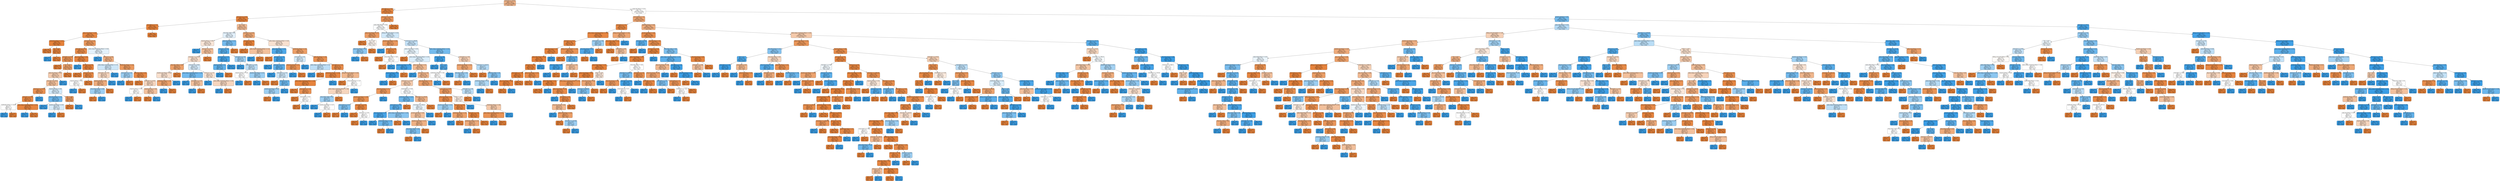 digraph Tree {
node [shape=box, style="filled, rounded", color="black", fontname=helvetica] ;
edge [fontname=helvetica] ;
0 [label="Cond_KDr_0 <= 86.18\ngini = 0.41\nsamples = 15189\nvalue = [17153, 6847]\nclass = arky", fillcolor="#e5813999"] ;
1 [label="Cond_BKCa_0 <= 4.83\ngini = 0.07\nsamples = 7070\nvalue = [10727, 411]\nclass = arky", fillcolor="#e58139f5"] ;
0 -> 1 [labeldistance=2.5, labelangle=45, headlabel="True"] ;
2 [label="Cond_KvF_0 <= 10.64\ngini = 0.04\nsamples = 6114\nvalue = [9417, 188]\nclass = arky", fillcolor="#e58139fa"] ;
1 -> 2 ;
3 [label="Cond_BKCa_1 <= 2.73\ngini = 0.02\nsamples = 5885\nvalue = [9170, 76]\nclass = arky", fillcolor="#e58139fd"] ;
2 -> 3 ;
4 [label="spike_count_fitness <= 8.95\ngini = 0.1\nsamples = 888\nvalue = [1331, 76]\nclass = arky", fillcolor="#e58139f0"] ;
3 -> 4 ;
5 [label="rectification_fitness <= 13.22\ngini = 0.0\nsamples = 586\nvalue = [915, 1]\nclass = arky", fillcolor="#e58139ff"] ;
4 -> 5 ;
6 [label="gini = 0.0\nsamples = 563\nvalue = [879, 0]\nclass = arky", fillcolor="#e58139ff"] ;
5 -> 6 ;
7 [label="RM <= 0.92\ngini = 0.05\nsamples = 23\nvalue = [36, 1]\nclass = arky", fillcolor="#e58139f8"] ;
5 -> 7 ;
8 [label="gini = 0.0\nsamples = 1\nvalue = [0, 1]\nclass = proto", fillcolor="#399de5ff"] ;
7 -> 8 ;
9 [label="gini = 0.0\nsamples = 22\nvalue = [36, 0]\nclass = arky", fillcolor="#e58139ff"] ;
7 -> 9 ;
10 [label="Cond_KvF_2 <= 11.19\ngini = 0.26\nsamples = 302\nvalue = [416, 75]\nclass = arky", fillcolor="#e58139d1"] ;
4 -> 10 ;
11 [label="Cond_SKCa_0 <= 2.47\ngini = 0.14\nsamples = 252\nvalue = [378, 31]\nclass = arky", fillcolor="#e58139ea"] ;
10 -> 11 ;
12 [label="Cond_KDr_1 <= 6.16\ngini = 0.23\nsamples = 131\nvalue = [179, 27]\nclass = arky", fillcolor="#e58139d9"] ;
11 -> 12 ;
13 [label="gini = 0.0\nsamples = 45\nvalue = [71, 0]\nclass = arky", fillcolor="#e58139ff"] ;
12 -> 13 ;
14 [label="CM <= 0.03\ngini = 0.32\nsamples = 86\nvalue = [108, 27]\nclass = arky", fillcolor="#e58139bf"] ;
12 -> 14 ;
15 [label="spike_time_fitness <= 0.03\ngini = 0.47\nsamples = 43\nvalue = [45, 27]\nclass = arky", fillcolor="#e5813966"] ;
14 -> 15 ;
16 [label="Cond_KDr_0 <= 49.59\ngini = 0.44\nsamples = 41\nvalue = [45, 22]\nclass = arky", fillcolor="#e5813982"] ;
15 -> 16 ;
17 [label="Cond_Kv3_0 <= 555.43\ngini = 0.2\nsamples = 23\nvalue = [31, 4]\nclass = arky", fillcolor="#e58139de"] ;
16 -> 17 ;
18 [label="Cond_KvF_1 <= 8.19\ngini = 0.11\nsamples = 22\nvalue = [31, 2]\nclass = arky", fillcolor="#e58139ef"] ;
17 -> 18 ;
19 [label="rectification_fitness <= 10.44\ngini = 0.5\nsamples = 2\nvalue = [1, 1]\nclass = arky", fillcolor="#e5813900"] ;
18 -> 19 ;
20 [label="gini = 0.0\nsamples = 1\nvalue = [0, 1]\nclass = proto", fillcolor="#399de5ff"] ;
19 -> 20 ;
21 [label="gini = 0.0\nsamples = 1\nvalue = [1, 0]\nclass = arky", fillcolor="#e58139ff"] ;
19 -> 21 ;
22 [label="spike_range_y_histogram_fitness <= 0.12\ngini = 0.06\nsamples = 20\nvalue = [30, 1]\nclass = arky", fillcolor="#e58139f6"] ;
18 -> 22 ;
23 [label="gini = 0.0\nsamples = 1\nvalue = [0, 1]\nclass = proto", fillcolor="#399de5ff"] ;
22 -> 23 ;
24 [label="gini = 0.0\nsamples = 19\nvalue = [30, 0]\nclass = arky", fillcolor="#e58139ff"] ;
22 -> 24 ;
25 [label="gini = 0.0\nsamples = 1\nvalue = [0, 2]\nclass = proto", fillcolor="#399de5ff"] ;
17 -> 25 ;
26 [label="response_fitness <= 2.48\ngini = 0.49\nsamples = 18\nvalue = [14, 18]\nclass = proto", fillcolor="#399de539"] ;
16 -> 26 ;
27 [label="Chan_KvF_taumul <= 1.73\ngini = 0.32\nsamples = 10\nvalue = [4, 16]\nclass = proto", fillcolor="#399de5bf"] ;
26 -> 27 ;
28 [label="gini = 0.0\nsamples = 6\nvalue = [0, 11]\nclass = proto", fillcolor="#399de5ff"] ;
27 -> 28 ;
29 [label="baseline_post_fitness <= 0.07\ngini = 0.49\nsamples = 4\nvalue = [4, 5]\nclass = proto", fillcolor="#399de533"] ;
27 -> 29 ;
30 [label="gini = 0.0\nsamples = 2\nvalue = [0, 5]\nclass = proto", fillcolor="#399de5ff"] ;
29 -> 30 ;
31 [label="gini = 0.0\nsamples = 2\nvalue = [4, 0]\nclass = arky", fillcolor="#e58139ff"] ;
29 -> 31 ;
32 [label="RM <= 1.86\ngini = 0.28\nsamples = 8\nvalue = [10, 2]\nclass = arky", fillcolor="#e58139cc"] ;
26 -> 32 ;
33 [label="gini = 0.0\nsamples = 7\nvalue = [10, 0]\nclass = arky", fillcolor="#e58139ff"] ;
32 -> 33 ;
34 [label="gini = 0.0\nsamples = 1\nvalue = [0, 2]\nclass = proto", fillcolor="#399de5ff"] ;
32 -> 34 ;
35 [label="gini = 0.0\nsamples = 2\nvalue = [0, 5]\nclass = proto", fillcolor="#399de5ff"] ;
15 -> 35 ;
36 [label="gini = 0.0\nsamples = 43\nvalue = [63, 0]\nclass = arky", fillcolor="#e58139ff"] ;
14 -> 36 ;
37 [label="ahp_curve_fitness <= 0.98\ngini = 0.04\nsamples = 121\nvalue = [199, 4]\nclass = arky", fillcolor="#e58139fa"] ;
11 -> 37 ;
38 [label="gini = 0.0\nsamples = 1\nvalue = [0, 2]\nclass = proto", fillcolor="#399de5ff"] ;
37 -> 38 ;
39 [label="Cond_KvF_2 <= 9.55\ngini = 0.02\nsamples = 120\nvalue = [199, 2]\nclass = arky", fillcolor="#e58139fc"] ;
37 -> 39 ;
40 [label="gini = 0.0\nsamples = 98\nvalue = [169, 0]\nclass = arky", fillcolor="#e58139ff"] ;
39 -> 40 ;
41 [label="Cond_Ca_1 <= 0.19\ngini = 0.12\nsamples = 22\nvalue = [30, 2]\nclass = arky", fillcolor="#e58139ee"] ;
39 -> 41 ;
42 [label="response_fitness <= 4.91\ngini = 0.5\nsamples = 3\nvalue = [2, 2]\nclass = arky", fillcolor="#e5813900"] ;
41 -> 42 ;
43 [label="gini = 0.0\nsamples = 1\nvalue = [0, 2]\nclass = proto", fillcolor="#399de5ff"] ;
42 -> 43 ;
44 [label="gini = 0.0\nsamples = 2\nvalue = [2, 0]\nclass = arky", fillcolor="#e58139ff"] ;
42 -> 44 ;
45 [label="gini = 0.0\nsamples = 19\nvalue = [28, 0]\nclass = arky", fillcolor="#e58139ff"] ;
41 -> 45 ;
46 [label="spike_range_y_histogram_fitness <= 0.29\ngini = 0.5\nsamples = 50\nvalue = [38, 44]\nclass = proto", fillcolor="#399de523"] ;
10 -> 46 ;
47 [label="gini = 0.0\nsamples = 15\nvalue = [0, 30]\nclass = proto", fillcolor="#399de5ff"] ;
46 -> 47 ;
48 [label="Cond_Ca_0 <= 0.26\ngini = 0.39\nsamples = 35\nvalue = [38, 14]\nclass = arky", fillcolor="#e58139a1"] ;
46 -> 48 ;
49 [label="spike_range_y_histogram_fitness <= 1.71\ngini = 0.49\nsamples = 10\nvalue = [6, 8]\nclass = proto", fillcolor="#399de540"] ;
48 -> 49 ;
50 [label="Cond_SKCa_1 <= 3.27\ngini = 0.48\nsamples = 8\nvalue = [6, 4]\nclass = arky", fillcolor="#e5813955"] ;
49 -> 50 ;
51 [label="response_fitness <= 3.62\ngini = 0.38\nsamples = 7\nvalue = [6, 2]\nclass = arky", fillcolor="#e58139aa"] ;
50 -> 51 ;
52 [label="Chan_HCN2_taumul <= 0.68\ngini = 0.44\nsamples = 3\nvalue = [1, 2]\nclass = proto", fillcolor="#399de57f"] ;
51 -> 52 ;
53 [label="gini = 0.0\nsamples = 1\nvalue = [1, 0]\nclass = arky", fillcolor="#e58139ff"] ;
52 -> 53 ;
54 [label="gini = 0.0\nsamples = 2\nvalue = [0, 2]\nclass = proto", fillcolor="#399de5ff"] ;
52 -> 54 ;
55 [label="gini = 0.0\nsamples = 4\nvalue = [5, 0]\nclass = arky", fillcolor="#e58139ff"] ;
51 -> 55 ;
56 [label="gini = 0.0\nsamples = 1\nvalue = [0, 2]\nclass = proto", fillcolor="#399de5ff"] ;
50 -> 56 ;
57 [label="gini = 0.0\nsamples = 2\nvalue = [0, 4]\nclass = proto", fillcolor="#399de5ff"] ;
49 -> 57 ;
58 [label="rectification_fitness <= 1.18\ngini = 0.27\nsamples = 25\nvalue = [32, 6]\nclass = arky", fillcolor="#e58139cf"] ;
48 -> 58 ;
59 [label="Cond_SKCa_0 <= 3.16\ngini = 0.44\nsamples = 4\nvalue = [2, 4]\nclass = proto", fillcolor="#399de57f"] ;
58 -> 59 ;
60 [label="gini = 0.0\nsamples = 3\nvalue = [0, 4]\nclass = proto", fillcolor="#399de5ff"] ;
59 -> 60 ;
61 [label="gini = 0.0\nsamples = 1\nvalue = [2, 0]\nclass = arky", fillcolor="#e58139ff"] ;
59 -> 61 ;
62 [label="Chan_KvS_vshift <= 0.01\ngini = 0.12\nsamples = 21\nvalue = [30, 2]\nclass = arky", fillcolor="#e58139ee"] ;
58 -> 62 ;
63 [label="gini = 0.0\nsamples = 17\nvalue = [27, 0]\nclass = arky", fillcolor="#e58139ff"] ;
62 -> 63 ;
64 [label="Cond_KDr_0 <= 53.54\ngini = 0.48\nsamples = 4\nvalue = [3, 2]\nclass = arky", fillcolor="#e5813955"] ;
62 -> 64 ;
65 [label="response_fitness <= 1.92\ngini = 0.5\nsamples = 2\nvalue = [1, 1]\nclass = arky", fillcolor="#e5813900"] ;
64 -> 65 ;
66 [label="gini = 0.0\nsamples = 1\nvalue = [0, 1]\nclass = proto", fillcolor="#399de5ff"] ;
65 -> 66 ;
67 [label="gini = 0.0\nsamples = 1\nvalue = [1, 0]\nclass = arky", fillcolor="#e58139ff"] ;
65 -> 67 ;
68 [label="response_fitness <= 3.48\ngini = 0.44\nsamples = 2\nvalue = [2, 1]\nclass = arky", fillcolor="#e581397f"] ;
64 -> 68 ;
69 [label="gini = 0.0\nsamples = 1\nvalue = [2, 0]\nclass = arky", fillcolor="#e58139ff"] ;
68 -> 69 ;
70 [label="gini = 0.0\nsamples = 1\nvalue = [0, 1]\nclass = proto", fillcolor="#399de5ff"] ;
68 -> 70 ;
71 [label="gini = 0.0\nsamples = 4997\nvalue = [7839, 0]\nclass = arky", fillcolor="#e58139ff"] ;
3 -> 71 ;
72 [label="RA <= 0.64\ngini = 0.43\nsamples = 229\nvalue = [247, 112]\nclass = arky", fillcolor="#e581398b"] ;
2 -> 72 ;
73 [label="Chan_NaF_vshift <= 0.0\ngini = 0.5\nsamples = 56\nvalue = [41, 48]\nclass = proto", fillcolor="#399de525"] ;
72 -> 73 ;
74 [label="response_fitness <= 0.85\ngini = 0.49\nsamples = 39\nvalue = [35, 28]\nclass = arky", fillcolor="#e5813933"] ;
73 -> 74 ;
75 [label="gini = 0.0\nsamples = 7\nvalue = [0, 11]\nclass = proto", fillcolor="#399de5ff"] ;
74 -> 75 ;
76 [label="Cond_KvF_1 <= 10.12\ngini = 0.44\nsamples = 32\nvalue = [35, 17]\nclass = arky", fillcolor="#e5813983"] ;
74 -> 76 ;
77 [label="Cond_KDr_2 <= 170.22\ngini = 0.49\nsamples = 26\nvalue = [23, 17]\nclass = arky", fillcolor="#e5813943"] ;
76 -> 77 ;
78 [label="Chan_NaF_vshift <= -0.01\ngini = 0.32\nsamples = 9\nvalue = [12, 3]\nclass = arky", fillcolor="#e58139bf"] ;
77 -> 78 ;
79 [label="baseline_post_fitness <= 0.69\ngini = 0.49\nsamples = 5\nvalue = [4, 3]\nclass = arky", fillcolor="#e5813940"] ;
78 -> 79 ;
80 [label="rectification_fitness <= 1.02\ngini = 0.32\nsamples = 3\nvalue = [4, 1]\nclass = arky", fillcolor="#e58139bf"] ;
79 -> 80 ;
81 [label="gini = 0.0\nsamples = 1\nvalue = [0, 1]\nclass = proto", fillcolor="#399de5ff"] ;
80 -> 81 ;
82 [label="gini = 0.0\nsamples = 2\nvalue = [4, 0]\nclass = arky", fillcolor="#e58139ff"] ;
80 -> 82 ;
83 [label="gini = 0.0\nsamples = 2\nvalue = [0, 2]\nclass = proto", fillcolor="#399de5ff"] ;
79 -> 83 ;
84 [label="gini = 0.0\nsamples = 4\nvalue = [8, 0]\nclass = arky", fillcolor="#e58139ff"] ;
78 -> 84 ;
85 [label="Cond_KvF_0 <= 10.85\ngini = 0.49\nsamples = 17\nvalue = [11, 14]\nclass = proto", fillcolor="#399de537"] ;
77 -> 85 ;
86 [label="spike_range_y_histogram_fitness <= 0.49\ngini = 0.35\nsamples = 6\nvalue = [2, 7]\nclass = proto", fillcolor="#399de5b6"] ;
85 -> 86 ;
87 [label="gini = 0.0\nsamples = 3\nvalue = [0, 6]\nclass = proto", fillcolor="#399de5ff"] ;
86 -> 87 ;
88 [label="Cond_BKCa_1 <= 1.57\ngini = 0.44\nsamples = 3\nvalue = [2, 1]\nclass = arky", fillcolor="#e581397f"] ;
86 -> 88 ;
89 [label="gini = 0.0\nsamples = 1\nvalue = [0, 1]\nclass = proto", fillcolor="#399de5ff"] ;
88 -> 89 ;
90 [label="gini = 0.0\nsamples = 2\nvalue = [2, 0]\nclass = arky", fillcolor="#e58139ff"] ;
88 -> 90 ;
91 [label="Cond_Ca_1 <= 1.74\ngini = 0.49\nsamples = 11\nvalue = [9, 7]\nclass = arky", fillcolor="#e5813939"] ;
85 -> 91 ;
92 [label="gini = 0.0\nsamples = 1\nvalue = [0, 1]\nclass = proto", fillcolor="#399de5ff"] ;
91 -> 92 ;
93 [label="spike_range_y_histogram_fitness <= 0.48\ngini = 0.48\nsamples = 10\nvalue = [9, 6]\nclass = arky", fillcolor="#e5813955"] ;
91 -> 93 ;
94 [label="gini = 0.0\nsamples = 4\nvalue = [0, 6]\nclass = proto", fillcolor="#399de5ff"] ;
93 -> 94 ;
95 [label="gini = 0.0\nsamples = 6\nvalue = [9, 0]\nclass = arky", fillcolor="#e58139ff"] ;
93 -> 95 ;
96 [label="gini = 0.0\nsamples = 6\nvalue = [12, 0]\nclass = arky", fillcolor="#e58139ff"] ;
76 -> 96 ;
97 [label="spike_time_fitness <= 0.11\ngini = 0.36\nsamples = 17\nvalue = [6, 20]\nclass = proto", fillcolor="#399de5b3"] ;
73 -> 97 ;
98 [label="Cond_KvS_2 <= 9.65\ngini = 0.23\nsamples = 15\nvalue = [3, 20]\nclass = proto", fillcolor="#399de5d9"] ;
97 -> 98 ;
99 [label="Cond_HCN1_0 <= 0.71\ngini = 0.11\nsamples = 10\nvalue = [1, 16]\nclass = proto", fillcolor="#399de5ef"] ;
98 -> 99 ;
100 [label="response_fitness <= 2.2\ngini = 0.28\nsamples = 4\nvalue = [1, 5]\nclass = proto", fillcolor="#399de5cc"] ;
99 -> 100 ;
101 [label="gini = 0.0\nsamples = 3\nvalue = [0, 5]\nclass = proto", fillcolor="#399de5ff"] ;
100 -> 101 ;
102 [label="gini = 0.0\nsamples = 1\nvalue = [1, 0]\nclass = arky", fillcolor="#e58139ff"] ;
100 -> 102 ;
103 [label="gini = 0.0\nsamples = 6\nvalue = [0, 11]\nclass = proto", fillcolor="#399de5ff"] ;
99 -> 103 ;
104 [label="Cond_NaS_2 <= 1.94\ngini = 0.44\nsamples = 5\nvalue = [2, 4]\nclass = proto", fillcolor="#399de57f"] ;
98 -> 104 ;
105 [label="gini = 0.0\nsamples = 1\nvalue = [0, 1]\nclass = proto", fillcolor="#399de5ff"] ;
104 -> 105 ;
106 [label="Cond_HCN2_1 <= 0.44\ngini = 0.48\nsamples = 4\nvalue = [2, 3]\nclass = proto", fillcolor="#399de555"] ;
104 -> 106 ;
107 [label="response_fitness <= 1.52\ngini = 0.5\nsamples = 2\nvalue = [1, 1]\nclass = arky", fillcolor="#e5813900"] ;
106 -> 107 ;
108 [label="gini = 0.0\nsamples = 1\nvalue = [0, 1]\nclass = proto", fillcolor="#399de5ff"] ;
107 -> 108 ;
109 [label="gini = 0.0\nsamples = 1\nvalue = [1, 0]\nclass = arky", fillcolor="#e58139ff"] ;
107 -> 109 ;
110 [label="baseline_post_fitness <= 0.11\ngini = 0.44\nsamples = 2\nvalue = [1, 2]\nclass = proto", fillcolor="#399de57f"] ;
106 -> 110 ;
111 [label="gini = 0.0\nsamples = 1\nvalue = [0, 2]\nclass = proto", fillcolor="#399de5ff"] ;
110 -> 111 ;
112 [label="gini = 0.0\nsamples = 1\nvalue = [1, 0]\nclass = arky", fillcolor="#e58139ff"] ;
110 -> 112 ;
113 [label="gini = 0.0\nsamples = 2\nvalue = [3, 0]\nclass = arky", fillcolor="#e58139ff"] ;
97 -> 113 ;
114 [label="Cond_KvF_2 <= 10.44\ngini = 0.36\nsamples = 173\nvalue = [206, 64]\nclass = arky", fillcolor="#e58139b0"] ;
72 -> 114 ;
115 [label="Cond_KvS_2 <= 9.98\ngini = 0.02\nsamples = 75\nvalue = [123, 1]\nclass = arky", fillcolor="#e58139fd"] ;
114 -> 115 ;
116 [label="gini = 0.0\nsamples = 72\nvalue = [121, 0]\nclass = arky", fillcolor="#e58139ff"] ;
115 -> 116 ;
117 [label="spike_range_y_histogram_fitness <= 1.21\ngini = 0.44\nsamples = 3\nvalue = [2, 1]\nclass = arky", fillcolor="#e581397f"] ;
115 -> 117 ;
118 [label="gini = 0.0\nsamples = 1\nvalue = [0, 1]\nclass = proto", fillcolor="#399de5ff"] ;
117 -> 118 ;
119 [label="gini = 0.0\nsamples = 2\nvalue = [2, 0]\nclass = arky", fillcolor="#e58139ff"] ;
117 -> 119 ;
120 [label="spike_range_y_histogram_fitness <= 0.42\ngini = 0.49\nsamples = 98\nvalue = [83, 63]\nclass = arky", fillcolor="#e581393d"] ;
114 -> 120 ;
121 [label="spike_width_fitness <= 0.53\ngini = 0.18\nsamples = 35\nvalue = [5, 45]\nclass = proto", fillcolor="#399de5e3"] ;
120 -> 121 ;
122 [label="gini = 0.0\nsamples = 1\nvalue = [2, 0]\nclass = arky", fillcolor="#e58139ff"] ;
121 -> 122 ;
123 [label="Cond_NaS_1 <= 1.76\ngini = 0.12\nsamples = 34\nvalue = [3, 45]\nclass = proto", fillcolor="#399de5ee"] ;
121 -> 123 ;
124 [label="gini = 0.0\nsamples = 21\nvalue = [0, 29]\nclass = proto", fillcolor="#399de5ff"] ;
123 -> 124 ;
125 [label="Cond_KvF_2 <= 12.11\ngini = 0.27\nsamples = 13\nvalue = [3, 16]\nclass = proto", fillcolor="#399de5cf"] ;
123 -> 125 ;
126 [label="gini = 0.0\nsamples = 7\nvalue = [0, 12]\nclass = proto", fillcolor="#399de5ff"] ;
125 -> 126 ;
127 [label="Cond_NaS_0 <= 2.32\ngini = 0.49\nsamples = 6\nvalue = [3, 4]\nclass = proto", fillcolor="#399de540"] ;
125 -> 127 ;
128 [label="gini = 0.0\nsamples = 2\nvalue = [2, 0]\nclass = arky", fillcolor="#e58139ff"] ;
127 -> 128 ;
129 [label="Cond_Ca_1 <= 1.3\ngini = 0.32\nsamples = 4\nvalue = [1, 4]\nclass = proto", fillcolor="#399de5bf"] ;
127 -> 129 ;
130 [label="baseline_post_fitness <= 0.07\ngini = 0.44\nsamples = 2\nvalue = [1, 2]\nclass = proto", fillcolor="#399de57f"] ;
129 -> 130 ;
131 [label="gini = 0.0\nsamples = 1\nvalue = [1, 0]\nclass = arky", fillcolor="#e58139ff"] ;
130 -> 131 ;
132 [label="gini = 0.0\nsamples = 1\nvalue = [0, 2]\nclass = proto", fillcolor="#399de5ff"] ;
130 -> 132 ;
133 [label="gini = 0.0\nsamples = 2\nvalue = [0, 2]\nclass = proto", fillcolor="#399de5ff"] ;
129 -> 133 ;
134 [label="rectification_fitness <= 1.25\ngini = 0.3\nsamples = 63\nvalue = [78, 18]\nclass = arky", fillcolor="#e58139c4"] ;
120 -> 134 ;
135 [label="Cond_NaS_0 <= 1.62\ngini = 0.49\nsamples = 11\nvalue = [7, 9]\nclass = proto", fillcolor="#399de539"] ;
134 -> 135 ;
136 [label="Chan_Kv3_taumul <= 0.72\ngini = 0.22\nsamples = 4\nvalue = [7, 1]\nclass = arky", fillcolor="#e58139db"] ;
135 -> 136 ;
137 [label="gini = 0.0\nsamples = 1\nvalue = [0, 1]\nclass = proto", fillcolor="#399de5ff"] ;
136 -> 137 ;
138 [label="gini = 0.0\nsamples = 3\nvalue = [7, 0]\nclass = arky", fillcolor="#e58139ff"] ;
136 -> 138 ;
139 [label="gini = 0.0\nsamples = 7\nvalue = [0, 8]\nclass = proto", fillcolor="#399de5ff"] ;
135 -> 139 ;
140 [label="spike_ahp_fitness <= 1.38\ngini = 0.2\nsamples = 52\nvalue = [71, 9]\nclass = arky", fillcolor="#e58139df"] ;
134 -> 140 ;
141 [label="spike_range_y_histogram_fitness <= 2.0\ngini = 0.48\nsamples = 4\nvalue = [2, 3]\nclass = proto", fillcolor="#399de555"] ;
140 -> 141 ;
142 [label="gini = 0.0\nsamples = 2\nvalue = [0, 3]\nclass = proto", fillcolor="#399de5ff"] ;
141 -> 142 ;
143 [label="gini = 0.0\nsamples = 2\nvalue = [2, 0]\nclass = arky", fillcolor="#e58139ff"] ;
141 -> 143 ;
144 [label="Cond_BKCa_0 <= 4.29\ngini = 0.15\nsamples = 48\nvalue = [69, 6]\nclass = arky", fillcolor="#e58139e9"] ;
140 -> 144 ;
145 [label="rectification_fitness <= 11.69\ngini = 0.09\nsamples = 39\nvalue = [62, 3]\nclass = arky", fillcolor="#e58139f3"] ;
144 -> 145 ;
146 [label="spike_range_y_histogram_fitness <= 0.83\ngini = 0.03\nsamples = 38\nvalue = [62, 1]\nclass = arky", fillcolor="#e58139fb"] ;
145 -> 146 ;
147 [label="gini = 0.0\nsamples = 32\nvalue = [54, 0]\nclass = arky", fillcolor="#e58139ff"] ;
146 -> 147 ;
148 [label="Cond_HCN1_1 <= 1.29\ngini = 0.2\nsamples = 6\nvalue = [8, 1]\nclass = arky", fillcolor="#e58139df"] ;
146 -> 148 ;
149 [label="gini = 0.0\nsamples = 4\nvalue = [7, 0]\nclass = arky", fillcolor="#e58139ff"] ;
148 -> 149 ;
150 [label="Cond_KCNQ <= 0.02\ngini = 0.5\nsamples = 2\nvalue = [1, 1]\nclass = arky", fillcolor="#e5813900"] ;
148 -> 150 ;
151 [label="gini = 0.0\nsamples = 1\nvalue = [1, 0]\nclass = arky", fillcolor="#e58139ff"] ;
150 -> 151 ;
152 [label="gini = 0.0\nsamples = 1\nvalue = [0, 1]\nclass = proto", fillcolor="#399de5ff"] ;
150 -> 152 ;
153 [label="gini = 0.0\nsamples = 1\nvalue = [0, 2]\nclass = proto", fillcolor="#399de5ff"] ;
145 -> 153 ;
154 [label="falling_curve_time_fitness <= 0.63\ngini = 0.42\nsamples = 9\nvalue = [7, 3]\nclass = arky", fillcolor="#e5813992"] ;
144 -> 154 ;
155 [label="gini = 0.0\nsamples = 4\nvalue = [4, 0]\nclass = arky", fillcolor="#e58139ff"] ;
154 -> 155 ;
156 [label="Chan_KvS_taumul <= 1.27\ngini = 0.5\nsamples = 5\nvalue = [3, 3]\nclass = arky", fillcolor="#e5813900"] ;
154 -> 156 ;
157 [label="spike_range_y_histogram_fitness <= 1.68\ngini = 0.48\nsamples = 4\nvalue = [3, 2]\nclass = arky", fillcolor="#e5813955"] ;
156 -> 157 ;
158 [label="Chan_HCN2_vshift <= -0.0\ngini = 0.44\nsamples = 3\nvalue = [1, 2]\nclass = proto", fillcolor="#399de57f"] ;
157 -> 158 ;
159 [label="gini = 0.0\nsamples = 1\nvalue = [0, 1]\nclass = proto", fillcolor="#399de5ff"] ;
158 -> 159 ;
160 [label="baseline_post_fitness <= 0.17\ngini = 0.5\nsamples = 2\nvalue = [1, 1]\nclass = arky", fillcolor="#e5813900"] ;
158 -> 160 ;
161 [label="gini = 0.0\nsamples = 1\nvalue = [0, 1]\nclass = proto", fillcolor="#399de5ff"] ;
160 -> 161 ;
162 [label="gini = 0.0\nsamples = 1\nvalue = [1, 0]\nclass = arky", fillcolor="#e58139ff"] ;
160 -> 162 ;
163 [label="gini = 0.0\nsamples = 1\nvalue = [2, 0]\nclass = arky", fillcolor="#e58139ff"] ;
157 -> 163 ;
164 [label="gini = 0.0\nsamples = 1\nvalue = [0, 1]\nclass = proto", fillcolor="#399de5ff"] ;
156 -> 164 ;
165 [label="Cond_Kv3_1 <= 616.86\ngini = 0.25\nsamples = 956\nvalue = [1310, 223]\nclass = arky", fillcolor="#e58139d4"] ;
1 -> 165 ;
166 [label="spike_width_fitness <= 0.64\ngini = 0.5\nsamples = 269\nvalue = [219, 223]\nclass = proto", fillcolor="#399de505"] ;
165 -> 166 ;
167 [label="spike_count_fitness <= 8.77\ngini = 0.28\nsamples = 45\nvalue = [58, 12]\nclass = arky", fillcolor="#e58139ca"] ;
166 -> 167 ;
168 [label="gini = 0.0\nsamples = 31\nvalue = [45, 0]\nclass = arky", fillcolor="#e58139ff"] ;
167 -> 168 ;
169 [label="RA <= 1.69\ngini = 0.5\nsamples = 14\nvalue = [13, 12]\nclass = arky", fillcolor="#e5813914"] ;
167 -> 169 ;
170 [label="spike_time_fitness <= 0.63\ngini = 0.42\nsamples = 11\nvalue = [5, 12]\nclass = proto", fillcolor="#399de595"] ;
169 -> 170 ;
171 [label="gini = 0.0\nsamples = 7\nvalue = [0, 12]\nclass = proto", fillcolor="#399de5ff"] ;
170 -> 171 ;
172 [label="gini = 0.0\nsamples = 4\nvalue = [5, 0]\nclass = arky", fillcolor="#e58139ff"] ;
170 -> 172 ;
173 [label="gini = 0.0\nsamples = 3\nvalue = [8, 0]\nclass = arky", fillcolor="#e58139ff"] ;
169 -> 173 ;
174 [label="falling_curve_time_fitness <= 0.19\ngini = 0.49\nsamples = 224\nvalue = [161, 211]\nclass = proto", fillcolor="#399de53c"] ;
166 -> 174 ;
175 [label="baseline_post_fitness <= 0.06\ngini = 0.27\nsamples = 13\nvalue = [16, 3]\nclass = arky", fillcolor="#e58139cf"] ;
174 -> 175 ;
176 [label="gini = 0.0\nsamples = 2\nvalue = [0, 2]\nclass = proto", fillcolor="#399de5ff"] ;
175 -> 176 ;
177 [label="Cond_Ca_0 <= 2.89\ngini = 0.11\nsamples = 11\nvalue = [16, 1]\nclass = arky", fillcolor="#e58139ef"] ;
175 -> 177 ;
178 [label="gini = 0.0\nsamples = 9\nvalue = [15, 0]\nclass = arky", fillcolor="#e58139ff"] ;
177 -> 178 ;
179 [label="Chan_HCN2_vshift <= -0.01\ngini = 0.5\nsamples = 2\nvalue = [1, 1]\nclass = arky", fillcolor="#e5813900"] ;
177 -> 179 ;
180 [label="gini = 0.0\nsamples = 1\nvalue = [1, 0]\nclass = arky", fillcolor="#e58139ff"] ;
179 -> 180 ;
181 [label="gini = 0.0\nsamples = 1\nvalue = [0, 1]\nclass = proto", fillcolor="#399de5ff"] ;
179 -> 181 ;
182 [label="Cond_Kv3_0 <= 266.09\ngini = 0.48\nsamples = 211\nvalue = [145, 208]\nclass = proto", fillcolor="#399de54d"] ;
174 -> 182 ;
183 [label="spike_count_fitness <= 8.42\ngini = 0.5\nsamples = 156\nvalue = [125, 142]\nclass = proto", fillcolor="#399de51f"] ;
182 -> 183 ;
184 [label="gini = 0.0\nsamples = 5\nvalue = [9, 0]\nclass = arky", fillcolor="#e58139ff"] ;
183 -> 184 ;
185 [label="spike_range_y_histogram_fitness <= 0.35\ngini = 0.49\nsamples = 151\nvalue = [116, 142]\nclass = proto", fillcolor="#399de52f"] ;
183 -> 185 ;
186 [label="baseline_post_fitness <= 1.32\ngini = 0.1\nsamples = 57\nvalue = [5, 91]\nclass = proto", fillcolor="#399de5f1"] ;
185 -> 186 ;
187 [label="response_fitness <= 4.25\ngini = 0.04\nsamples = 56\nvalue = [2, 91]\nclass = proto", fillcolor="#399de5f9"] ;
186 -> 187 ;
188 [label="gini = 0.0\nsamples = 55\nvalue = [0, 91]\nclass = proto", fillcolor="#399de5ff"] ;
187 -> 188 ;
189 [label="gini = 0.0\nsamples = 1\nvalue = [2, 0]\nclass = arky", fillcolor="#e58139ff"] ;
187 -> 189 ;
190 [label="gini = 0.0\nsamples = 1\nvalue = [3, 0]\nclass = arky", fillcolor="#e58139ff"] ;
186 -> 190 ;
191 [label="spike_count_fitness <= 9.2\ngini = 0.43\nsamples = 94\nvalue = [111, 51]\nclass = arky", fillcolor="#e581398a"] ;
185 -> 191 ;
192 [label="gini = 0.0\nsamples = 3\nvalue = [0, 5]\nclass = proto", fillcolor="#399de5ff"] ;
191 -> 192 ;
193 [label="Cond_KvS_0 <= 1.05\ngini = 0.41\nsamples = 91\nvalue = [111, 46]\nclass = arky", fillcolor="#e5813995"] ;
191 -> 193 ;
194 [label="Cond_KvF_0 <= 12.18\ngini = 0.46\nsamples = 53\nvalue = [57, 33]\nclass = arky", fillcolor="#e581396b"] ;
193 -> 194 ;
195 [label="Chan_KvS_taumul <= 1.71\ngini = 0.24\nsamples = 21\nvalue = [30, 5]\nclass = arky", fillcolor="#e58139d4"] ;
194 -> 195 ;
196 [label="baseline_post_fitness <= 0.06\ngini = 0.21\nsamples = 20\nvalue = [30, 4]\nclass = arky", fillcolor="#e58139dd"] ;
195 -> 196 ;
197 [label="Cond_HCN2_0 <= 0.77\ngini = 0.38\nsamples = 3\nvalue = [1, 3]\nclass = proto", fillcolor="#399de5aa"] ;
196 -> 197 ;
198 [label="gini = 0.0\nsamples = 1\nvalue = [1, 0]\nclass = arky", fillcolor="#e58139ff"] ;
197 -> 198 ;
199 [label="gini = 0.0\nsamples = 2\nvalue = [0, 3]\nclass = proto", fillcolor="#399de5ff"] ;
197 -> 199 ;
200 [label="Cond_NaF_1 <= 27.79\ngini = 0.06\nsamples = 17\nvalue = [29, 1]\nclass = arky", fillcolor="#e58139f6"] ;
196 -> 200 ;
201 [label="gini = 0.0\nsamples = 15\nvalue = [28, 0]\nclass = arky", fillcolor="#e58139ff"] ;
200 -> 201 ;
202 [label="Cond_Ca_1 <= 1.91\ngini = 0.5\nsamples = 2\nvalue = [1, 1]\nclass = arky", fillcolor="#e5813900"] ;
200 -> 202 ;
203 [label="gini = 0.0\nsamples = 1\nvalue = [1, 0]\nclass = arky", fillcolor="#e58139ff"] ;
202 -> 203 ;
204 [label="gini = 0.0\nsamples = 1\nvalue = [0, 1]\nclass = proto", fillcolor="#399de5ff"] ;
202 -> 204 ;
205 [label="gini = 0.0\nsamples = 1\nvalue = [0, 1]\nclass = proto", fillcolor="#399de5ff"] ;
195 -> 205 ;
206 [label="Cond_HCN1_1 <= 0.38\ngini = 0.5\nsamples = 32\nvalue = [27, 28]\nclass = proto", fillcolor="#399de509"] ;
194 -> 206 ;
207 [label="rectification_fitness <= 10.23\ngini = 0.33\nsamples = 14\nvalue = [5, 19]\nclass = proto", fillcolor="#399de5bc"] ;
206 -> 207 ;
208 [label="Cond_HCN2_0 <= 2.55\ngini = 0.24\nsamples = 13\nvalue = [3, 19]\nclass = proto", fillcolor="#399de5d7"] ;
207 -> 208 ;
209 [label="Chan_Kv3_taumul <= 1.7\ngini = 0.12\nsamples = 8\nvalue = [1, 14]\nclass = proto", fillcolor="#399de5ed"] ;
208 -> 209 ;
210 [label="gini = 0.0\nsamples = 5\nvalue = [0, 10]\nclass = proto", fillcolor="#399de5ff"] ;
209 -> 210 ;
211 [label="rectification_fitness <= 1.56\ngini = 0.32\nsamples = 3\nvalue = [1, 4]\nclass = proto", fillcolor="#399de5bf"] ;
209 -> 211 ;
212 [label="gini = 0.0\nsamples = 1\nvalue = [1, 0]\nclass = arky", fillcolor="#e58139ff"] ;
211 -> 212 ;
213 [label="gini = 0.0\nsamples = 2\nvalue = [0, 4]\nclass = proto", fillcolor="#399de5ff"] ;
211 -> 213 ;
214 [label="spike_range_y_histogram_fitness <= 0.63\ngini = 0.41\nsamples = 5\nvalue = [2, 5]\nclass = proto", fillcolor="#399de599"] ;
208 -> 214 ;
215 [label="gini = 0.0\nsamples = 2\nvalue = [2, 0]\nclass = arky", fillcolor="#e58139ff"] ;
214 -> 215 ;
216 [label="gini = 0.0\nsamples = 3\nvalue = [0, 5]\nclass = proto", fillcolor="#399de5ff"] ;
214 -> 216 ;
217 [label="gini = 0.0\nsamples = 1\nvalue = [2, 0]\nclass = arky", fillcolor="#e58139ff"] ;
207 -> 217 ;
218 [label="Cond_NaF_0 <= 334.95\ngini = 0.41\nsamples = 18\nvalue = [22, 9]\nclass = arky", fillcolor="#e5813997"] ;
206 -> 218 ;
219 [label="Cond_NaF_0 <= 309.61\ngini = 0.5\nsamples = 11\nvalue = [8, 9]\nclass = proto", fillcolor="#399de51c"] ;
218 -> 219 ;
220 [label="junction_potential <= -0.01\ngini = 0.44\nsamples = 9\nvalue = [8, 4]\nclass = arky", fillcolor="#e581397f"] ;
219 -> 220 ;
221 [label="baseline_post_fitness <= 0.17\ngini = 0.4\nsamples = 8\nvalue = [8, 3]\nclass = arky", fillcolor="#e581399f"] ;
220 -> 221 ;
222 [label="Chan_HCN1_vshift <= -0.01\ngini = 0.38\nsamples = 4\nvalue = [1, 3]\nclass = proto", fillcolor="#399de5aa"] ;
221 -> 222 ;
223 [label="gini = 0.0\nsamples = 1\nvalue = [1, 0]\nclass = arky", fillcolor="#e58139ff"] ;
222 -> 223 ;
224 [label="gini = 0.0\nsamples = 3\nvalue = [0, 3]\nclass = proto", fillcolor="#399de5ff"] ;
222 -> 224 ;
225 [label="gini = 0.0\nsamples = 4\nvalue = [7, 0]\nclass = arky", fillcolor="#e58139ff"] ;
221 -> 225 ;
226 [label="gini = 0.0\nsamples = 1\nvalue = [0, 1]\nclass = proto", fillcolor="#399de5ff"] ;
220 -> 226 ;
227 [label="gini = 0.0\nsamples = 2\nvalue = [0, 5]\nclass = proto", fillcolor="#399de5ff"] ;
219 -> 227 ;
228 [label="gini = 0.0\nsamples = 7\nvalue = [14, 0]\nclass = arky", fillcolor="#e58139ff"] ;
218 -> 228 ;
229 [label="Chan_NaS_taumul <= 1.78\ngini = 0.31\nsamples = 38\nvalue = [54, 13]\nclass = arky", fillcolor="#e58139c2"] ;
193 -> 229 ;
230 [label="Cond_HCN2_0 <= 3.27\ngini = 0.27\nsamples = 35\nvalue = [52, 10]\nclass = arky", fillcolor="#e58139ce"] ;
229 -> 230 ;
231 [label="Chan_KvS_taumul <= 0.6\ngini = 0.15\nsamples = 29\nvalue = [45, 4]\nclass = arky", fillcolor="#e58139e8"] ;
230 -> 231 ;
232 [label="baseline_post_fitness <= 0.23\ngini = 0.44\nsamples = 2\nvalue = [1, 2]\nclass = proto", fillcolor="#399de57f"] ;
231 -> 232 ;
233 [label="gini = 0.0\nsamples = 1\nvalue = [1, 0]\nclass = arky", fillcolor="#e58139ff"] ;
232 -> 233 ;
234 [label="gini = 0.0\nsamples = 1\nvalue = [0, 2]\nclass = proto", fillcolor="#399de5ff"] ;
232 -> 234 ;
235 [label="Cond_KvS_1 <= 0.64\ngini = 0.08\nsamples = 27\nvalue = [44, 2]\nclass = arky", fillcolor="#e58139f3"] ;
231 -> 235 ;
236 [label="rectification_fitness <= 1.42\ngini = 0.32\nsamples = 3\nvalue = [4, 1]\nclass = arky", fillcolor="#e58139bf"] ;
235 -> 236 ;
237 [label="gini = 0.0\nsamples = 1\nvalue = [0, 1]\nclass = proto", fillcolor="#399de5ff"] ;
236 -> 237 ;
238 [label="gini = 0.0\nsamples = 2\nvalue = [4, 0]\nclass = arky", fillcolor="#e58139ff"] ;
236 -> 238 ;
239 [label="Cond_KDr_2 <= 2.78\ngini = 0.05\nsamples = 24\nvalue = [40, 1]\nclass = arky", fillcolor="#e58139f9"] ;
235 -> 239 ;
240 [label="rectification_fitness <= 1.37\ngini = 0.38\nsamples = 2\nvalue = [3, 1]\nclass = arky", fillcolor="#e58139aa"] ;
239 -> 240 ;
241 [label="gini = 0.0\nsamples = 1\nvalue = [0, 1]\nclass = proto", fillcolor="#399de5ff"] ;
240 -> 241 ;
242 [label="gini = 0.0\nsamples = 1\nvalue = [3, 0]\nclass = arky", fillcolor="#e58139ff"] ;
240 -> 242 ;
243 [label="gini = 0.0\nsamples = 22\nvalue = [37, 0]\nclass = arky", fillcolor="#e58139ff"] ;
239 -> 243 ;
244 [label="Eleak <= -0.07\ngini = 0.5\nsamples = 6\nvalue = [7, 6]\nclass = arky", fillcolor="#e5813924"] ;
230 -> 244 ;
245 [label="gini = 0.0\nsamples = 1\nvalue = [0, 2]\nclass = proto", fillcolor="#399de5ff"] ;
244 -> 245 ;
246 [label="rectification_fitness <= 2.84\ngini = 0.46\nsamples = 5\nvalue = [7, 4]\nclass = arky", fillcolor="#e581396d"] ;
244 -> 246 ;
247 [label="spike_range_y_histogram_fitness <= 0.51\ngini = 0.22\nsamples = 4\nvalue = [7, 1]\nclass = arky", fillcolor="#e58139db"] ;
246 -> 247 ;
248 [label="gini = 0.0\nsamples = 1\nvalue = [0, 1]\nclass = proto", fillcolor="#399de5ff"] ;
247 -> 248 ;
249 [label="gini = 0.0\nsamples = 3\nvalue = [7, 0]\nclass = arky", fillcolor="#e58139ff"] ;
247 -> 249 ;
250 [label="gini = 0.0\nsamples = 1\nvalue = [0, 3]\nclass = proto", fillcolor="#399de5ff"] ;
246 -> 250 ;
251 [label="Cond_NaS_0 <= 1.68\ngini = 0.48\nsamples = 3\nvalue = [2, 3]\nclass = proto", fillcolor="#399de555"] ;
229 -> 251 ;
252 [label="gini = 0.0\nsamples = 1\nvalue = [2, 0]\nclass = arky", fillcolor="#e58139ff"] ;
251 -> 252 ;
253 [label="gini = 0.0\nsamples = 2\nvalue = [0, 3]\nclass = proto", fillcolor="#399de5ff"] ;
251 -> 253 ;
254 [label="spike_range_y_histogram_fitness <= 0.52\ngini = 0.36\nsamples = 55\nvalue = [20, 66]\nclass = proto", fillcolor="#399de5b2"] ;
182 -> 254 ;
255 [label="Cond_Ca_0 <= 3.88\ngini = 0.04\nsamples = 34\nvalue = [1, 54]\nclass = proto", fillcolor="#399de5fa"] ;
254 -> 255 ;
256 [label="gini = 0.0\nsamples = 29\nvalue = [0, 46]\nclass = proto", fillcolor="#399de5ff"] ;
255 -> 256 ;
257 [label="CM <= 0.03\ngini = 0.2\nsamples = 5\nvalue = [1, 8]\nclass = proto", fillcolor="#399de5df"] ;
255 -> 257 ;
258 [label="rectification_fitness <= 1.49\ngini = 0.5\nsamples = 2\nvalue = [1, 1]\nclass = arky", fillcolor="#e5813900"] ;
257 -> 258 ;
259 [label="gini = 0.0\nsamples = 1\nvalue = [0, 1]\nclass = proto", fillcolor="#399de5ff"] ;
258 -> 259 ;
260 [label="gini = 0.0\nsamples = 1\nvalue = [1, 0]\nclass = arky", fillcolor="#e58139ff"] ;
258 -> 260 ;
261 [label="gini = 0.0\nsamples = 3\nvalue = [0, 7]\nclass = proto", fillcolor="#399de5ff"] ;
257 -> 261 ;
262 [label="Cond_NaS_0 <= 2.94\ngini = 0.47\nsamples = 21\nvalue = [19, 12]\nclass = arky", fillcolor="#e581395e"] ;
254 -> 262 ;
263 [label="baseline_post_fitness <= 0.22\ngini = 0.35\nsamples = 14\nvalue = [14, 4]\nclass = arky", fillcolor="#e58139b6"] ;
262 -> 263 ;
264 [label="Chan_NaF_vshift <= -0.01\ngini = 0.44\nsamples = 5\nvalue = [2, 4]\nclass = proto", fillcolor="#399de57f"] ;
263 -> 264 ;
265 [label="gini = 0.0\nsamples = 2\nvalue = [2, 0]\nclass = arky", fillcolor="#e58139ff"] ;
264 -> 265 ;
266 [label="gini = 0.0\nsamples = 3\nvalue = [0, 4]\nclass = proto", fillcolor="#399de5ff"] ;
264 -> 266 ;
267 [label="gini = 0.0\nsamples = 9\nvalue = [12, 0]\nclass = arky", fillcolor="#e58139ff"] ;
263 -> 267 ;
268 [label="Cond_Kv3_1 <= 164.37\ngini = 0.47\nsamples = 7\nvalue = [5, 8]\nclass = proto", fillcolor="#399de560"] ;
262 -> 268 ;
269 [label="gini = 0.0\nsamples = 1\nvalue = [2, 0]\nclass = arky", fillcolor="#e58139ff"] ;
268 -> 269 ;
270 [label="Chan_KvS_vshift <= -0.0\ngini = 0.4\nsamples = 6\nvalue = [3, 8]\nclass = proto", fillcolor="#399de59f"] ;
268 -> 270 ;
271 [label="rectification_fitness <= 1.41\ngini = 0.47\nsamples = 4\nvalue = [3, 5]\nclass = proto", fillcolor="#399de566"] ;
270 -> 271 ;
272 [label="gini = 0.0\nsamples = 2\nvalue = [0, 5]\nclass = proto", fillcolor="#399de5ff"] ;
271 -> 272 ;
273 [label="gini = 0.0\nsamples = 2\nvalue = [3, 0]\nclass = arky", fillcolor="#e58139ff"] ;
271 -> 273 ;
274 [label="gini = 0.0\nsamples = 2\nvalue = [0, 3]\nclass = proto", fillcolor="#399de5ff"] ;
270 -> 274 ;
275 [label="gini = 0.0\nsamples = 687\nvalue = [1091, 0]\nclass = arky", fillcolor="#e58139ff"] ;
165 -> 275 ;
276 [label="spike_ahp_fitness <= 0.15\ngini = 0.5\nsamples = 8119\nvalue = [6426, 6436]\nclass = proto", fillcolor="#399de500"] ;
0 -> 276 [labeldistance=2.5, labelangle=-45, headlabel="False"] ;
277 [label="Cond_HCN2_0 <= 1.31\ngini = 0.35\nsamples = 4011\nvalue = [4918, 1448]\nclass = arky", fillcolor="#e58139b4"] ;
276 -> 277 ;
278 [label="Cond_NaS_0 <= 3.25\ngini = 0.11\nsamples = 632\nvalue = [957, 60]\nclass = arky", fillcolor="#e58139ef"] ;
277 -> 278 ;
279 [label="spike_range_y_histogram_fitness <= 0.69\ngini = 0.09\nsamples = 604\nvalue = [916, 48]\nclass = arky", fillcolor="#e58139f2"] ;
278 -> 279 ;
280 [label="Cond_KvF_2 <= 19.21\ngini = 0.08\nsamples = 593\nvalue = [912, 40]\nclass = arky", fillcolor="#e58139f4"] ;
279 -> 280 ;
281 [label="Chan_NaF_taumul <= 2.0\ngini = 0.03\nsamples = 449\nvalue = [713, 12]\nclass = arky", fillcolor="#e58139fb"] ;
280 -> 281 ;
282 [label="spike_width_fitness <= 0.54\ngini = 0.02\nsamples = 448\nvalue = [713, 9]\nclass = arky", fillcolor="#e58139fc"] ;
281 -> 282 ;
283 [label="Cond_KvF_1 <= 8.9\ngini = 0.01\nsamples = 446\nvalue = [713, 5]\nclass = arky", fillcolor="#e58139fd"] ;
282 -> 283 ;
284 [label="Cond_HCN2_1 <= 1.97\ngini = 0.0\nsamples = 413\nvalue = [668, 1]\nclass = arky", fillcolor="#e58139ff"] ;
283 -> 284 ;
285 [label="ahp_curve_fitness <= 0.99\ngini = 0.03\nsamples = 38\nvalue = [65, 1]\nclass = arky", fillcolor="#e58139fb"] ;
284 -> 285 ;
286 [label="gini = 0.0\nsamples = 37\nvalue = [65, 0]\nclass = arky", fillcolor="#e58139ff"] ;
285 -> 286 ;
287 [label="gini = 0.0\nsamples = 1\nvalue = [0, 1]\nclass = proto", fillcolor="#399de5ff"] ;
285 -> 287 ;
288 [label="gini = 0.0\nsamples = 375\nvalue = [603, 0]\nclass = arky", fillcolor="#e58139ff"] ;
284 -> 288 ;
289 [label="spike_count_fitness <= 9.33\ngini = 0.15\nsamples = 33\nvalue = [45, 4]\nclass = arky", fillcolor="#e58139e8"] ;
283 -> 289 ;
290 [label="gini = 0.0\nsamples = 31\nvalue = [45, 0]\nclass = arky", fillcolor="#e58139ff"] ;
289 -> 290 ;
291 [label="gini = 0.0\nsamples = 2\nvalue = [0, 4]\nclass = proto", fillcolor="#399de5ff"] ;
289 -> 291 ;
292 [label="gini = 0.0\nsamples = 2\nvalue = [0, 4]\nclass = proto", fillcolor="#399de5ff"] ;
282 -> 292 ;
293 [label="gini = 0.0\nsamples = 1\nvalue = [0, 3]\nclass = proto", fillcolor="#399de5ff"] ;
281 -> 293 ;
294 [label="falling_curve_time_fitness <= 0.64\ngini = 0.22\nsamples = 144\nvalue = [199, 28]\nclass = arky", fillcolor="#e58139db"] ;
280 -> 294 ;
295 [label="gini = 0.0\nsamples = 124\nvalue = [194, 0]\nclass = arky", fillcolor="#e58139ff"] ;
294 -> 295 ;
296 [label="Cond_NaS_2 <= 3.98\ngini = 0.26\nsamples = 20\nvalue = [5, 28]\nclass = proto", fillcolor="#399de5d1"] ;
294 -> 296 ;
297 [label="Chan_KvS_vshift <= 0.01\ngini = 0.07\nsamples = 18\nvalue = [1, 26]\nclass = proto", fillcolor="#399de5f5"] ;
296 -> 297 ;
298 [label="gini = 0.0\nsamples = 17\nvalue = [0, 26]\nclass = proto", fillcolor="#399de5ff"] ;
297 -> 298 ;
299 [label="gini = 0.0\nsamples = 1\nvalue = [1, 0]\nclass = arky", fillcolor="#e58139ff"] ;
297 -> 299 ;
300 [label="Cond_HCN2_1 <= 4.99\ngini = 0.44\nsamples = 2\nvalue = [4, 2]\nclass = arky", fillcolor="#e581397f"] ;
296 -> 300 ;
301 [label="gini = 0.0\nsamples = 1\nvalue = [0, 2]\nclass = proto", fillcolor="#399de5ff"] ;
300 -> 301 ;
302 [label="gini = 0.0\nsamples = 1\nvalue = [4, 0]\nclass = arky", fillcolor="#e58139ff"] ;
300 -> 302 ;
303 [label="Cond_HCN2_1 <= 4.98\ngini = 0.44\nsamples = 11\nvalue = [4, 8]\nclass = proto", fillcolor="#399de57f"] ;
279 -> 303 ;
304 [label="Chan_NaS_taumul <= 1.57\ngini = 0.2\nsamples = 9\nvalue = [1, 8]\nclass = proto", fillcolor="#399de5df"] ;
303 -> 304 ;
305 [label="gini = 0.0\nsamples = 1\nvalue = [1, 0]\nclass = arky", fillcolor="#e58139ff"] ;
304 -> 305 ;
306 [label="gini = 0.0\nsamples = 8\nvalue = [0, 8]\nclass = proto", fillcolor="#399de5ff"] ;
304 -> 306 ;
307 [label="gini = 0.0\nsamples = 2\nvalue = [3, 0]\nclass = arky", fillcolor="#e58139ff"] ;
303 -> 307 ;
308 [label="falling_curve_time_fitness <= 1.61\ngini = 0.35\nsamples = 28\nvalue = [41, 12]\nclass = arky", fillcolor="#e58139b4"] ;
278 -> 308 ;
309 [label="Chan_HCN1_vshift <= 0.01\ngini = 0.05\nsamples = 23\nvalue = [41, 1]\nclass = arky", fillcolor="#e58139f9"] ;
308 -> 309 ;
310 [label="gini = 0.0\nsamples = 21\nvalue = [39, 0]\nclass = arky", fillcolor="#e58139ff"] ;
309 -> 310 ;
311 [label="Cond_KCNQ <= 0.05\ngini = 0.44\nsamples = 2\nvalue = [2, 1]\nclass = arky", fillcolor="#e581397f"] ;
309 -> 311 ;
312 [label="gini = 0.0\nsamples = 1\nvalue = [2, 0]\nclass = arky", fillcolor="#e58139ff"] ;
311 -> 312 ;
313 [label="gini = 0.0\nsamples = 1\nvalue = [0, 1]\nclass = proto", fillcolor="#399de5ff"] ;
311 -> 313 ;
314 [label="gini = 0.0\nsamples = 5\nvalue = [0, 11]\nclass = proto", fillcolor="#399de5ff"] ;
308 -> 314 ;
315 [label="spike_ahp_fitness <= 0.04\ngini = 0.38\nsamples = 3379\nvalue = [3961, 1388]\nclass = arky", fillcolor="#e58139a6"] ;
277 -> 315 ;
316 [label="junction_potential <= -0.02\ngini = 0.17\nsamples = 1308\nvalue = [1871, 195]\nclass = arky", fillcolor="#e58139e4"] ;
315 -> 316 ;
317 [label="Cond_NaS_1 <= 4.83\ngini = 0.24\nsamples = 5\nvalue = [1, 6]\nclass = proto", fillcolor="#399de5d4"] ;
316 -> 317 ;
318 [label="gini = 0.0\nsamples = 1\nvalue = [1, 0]\nclass = arky", fillcolor="#e58139ff"] ;
317 -> 318 ;
319 [label="gini = 0.0\nsamples = 4\nvalue = [0, 6]\nclass = proto", fillcolor="#399de5ff"] ;
317 -> 319 ;
320 [label="response_fitness <= 0.8\ngini = 0.17\nsamples = 1303\nvalue = [1870, 189]\nclass = arky", fillcolor="#e58139e5"] ;
316 -> 320 ;
321 [label="Cond_KvS_2 <= 15.66\ngini = 0.04\nsamples = 1180\nvalue = [1819, 42]\nclass = arky", fillcolor="#e58139f9"] ;
320 -> 321 ;
322 [label="spike_count_fitness <= 0.64\ngini = 0.04\nsamples = 1179\nvalue = [1819, 40]\nclass = arky", fillcolor="#e58139f9"] ;
321 -> 322 ;
323 [label="spike_height_fitness <= 0.33\ngini = 0.02\nsamples = 1144\nvalue = [1795, 16]\nclass = arky", fillcolor="#e58139fd"] ;
322 -> 323 ;
324 [label="spike_count_fitness <= 0.41\ngini = 0.01\nsamples = 1133\nvalue = [1785, 8]\nclass = arky", fillcolor="#e58139fe"] ;
323 -> 324 ;
325 [label="spike_width_fitness <= 0.5\ngini = 0.0\nsamples = 1091\nvalue = [1725, 1]\nclass = arky", fillcolor="#e58139ff"] ;
324 -> 325 ;
326 [label="gini = 0.0\nsamples = 1090\nvalue = [1725, 0]\nclass = arky", fillcolor="#e58139ff"] ;
325 -> 326 ;
327 [label="gini = 0.0\nsamples = 1\nvalue = [0, 1]\nclass = proto", fillcolor="#399de5ff"] ;
325 -> 327 ;
328 [label="spike_range_y_histogram_fitness <= 0.76\ngini = 0.19\nsamples = 42\nvalue = [60, 7]\nclass = arky", fillcolor="#e58139e1"] ;
324 -> 328 ;
329 [label="spike_count_fitness <= 0.42\ngini = 0.14\nsamples = 41\nvalue = [60, 5]\nclass = arky", fillcolor="#e58139ea"] ;
328 -> 329 ;
330 [label="gini = 0.0\nsamples = 1\nvalue = [0, 1]\nclass = proto", fillcolor="#399de5ff"] ;
329 -> 330 ;
331 [label="Cond_KCNQ <= 0.03\ngini = 0.12\nsamples = 40\nvalue = [60, 4]\nclass = arky", fillcolor="#e58139ee"] ;
329 -> 331 ;
332 [label="Chan_KvF_taumul <= 0.64\ngini = 0.43\nsamples = 9\nvalue = [9, 4]\nclass = arky", fillcolor="#e581398e"] ;
331 -> 332 ;
333 [label="gini = 0.0\nsamples = 2\nvalue = [0, 2]\nclass = proto", fillcolor="#399de5ff"] ;
332 -> 333 ;
334 [label="spike_count_fitness <= 0.53\ngini = 0.3\nsamples = 7\nvalue = [9, 2]\nclass = arky", fillcolor="#e58139c6"] ;
332 -> 334 ;
335 [label="gini = 0.0\nsamples = 4\nvalue = [8, 0]\nclass = arky", fillcolor="#e58139ff"] ;
334 -> 335 ;
336 [label="Cond_Kv3_1 <= 427.89\ngini = 0.44\nsamples = 3\nvalue = [1, 2]\nclass = proto", fillcolor="#399de57f"] ;
334 -> 336 ;
337 [label="gini = 0.0\nsamples = 1\nvalue = [1, 0]\nclass = arky", fillcolor="#e58139ff"] ;
336 -> 337 ;
338 [label="gini = 0.0\nsamples = 2\nvalue = [0, 2]\nclass = proto", fillcolor="#399de5ff"] ;
336 -> 338 ;
339 [label="gini = 0.0\nsamples = 31\nvalue = [51, 0]\nclass = arky", fillcolor="#e58139ff"] ;
331 -> 339 ;
340 [label="gini = 0.0\nsamples = 1\nvalue = [0, 2]\nclass = proto", fillcolor="#399de5ff"] ;
328 -> 340 ;
341 [label="Eleak <= -0.03\ngini = 0.49\nsamples = 11\nvalue = [10, 8]\nclass = arky", fillcolor="#e5813933"] ;
323 -> 341 ;
342 [label="Chan_KvF_taumul <= 0.98\ngini = 0.36\nsamples = 8\nvalue = [10, 3]\nclass = arky", fillcolor="#e58139b3"] ;
341 -> 342 ;
343 [label="Cond_Kv3_2 <= 768.37\ngini = 0.38\nsamples = 2\nvalue = [1, 3]\nclass = proto", fillcolor="#399de5aa"] ;
342 -> 343 ;
344 [label="gini = 0.0\nsamples = 1\nvalue = [0, 3]\nclass = proto", fillcolor="#399de5ff"] ;
343 -> 344 ;
345 [label="gini = 0.0\nsamples = 1\nvalue = [1, 0]\nclass = arky", fillcolor="#e58139ff"] ;
343 -> 345 ;
346 [label="gini = 0.0\nsamples = 6\nvalue = [9, 0]\nclass = arky", fillcolor="#e58139ff"] ;
342 -> 346 ;
347 [label="gini = 0.0\nsamples = 3\nvalue = [0, 5]\nclass = proto", fillcolor="#399de5ff"] ;
341 -> 347 ;
348 [label="Chan_NaS_vshift <= -0.01\ngini = 0.5\nsamples = 35\nvalue = [24, 24]\nclass = arky", fillcolor="#e5813900"] ;
322 -> 348 ;
349 [label="Cond_NaF_0 <= 1482.92\ngini = 0.37\nsamples = 22\nvalue = [7, 22]\nclass = proto", fillcolor="#399de5ae"] ;
348 -> 349 ;
350 [label="Chan_KvF_taumul <= 1.72\ngini = 0.24\nsamples = 5\nvalue = [6, 1]\nclass = arky", fillcolor="#e58139d4"] ;
349 -> 350 ;
351 [label="gini = 0.0\nsamples = 4\nvalue = [6, 0]\nclass = arky", fillcolor="#e58139ff"] ;
350 -> 351 ;
352 [label="gini = 0.0\nsamples = 1\nvalue = [0, 1]\nclass = proto", fillcolor="#399de5ff"] ;
350 -> 352 ;
353 [label="Cond_NaF_1 <= 55.08\ngini = 0.09\nsamples = 17\nvalue = [1, 21]\nclass = proto", fillcolor="#399de5f3"] ;
349 -> 353 ;
354 [label="Cond_HCN2_0 <= 2.17\ngini = 0.5\nsamples = 2\nvalue = [1, 1]\nclass = arky", fillcolor="#e5813900"] ;
353 -> 354 ;
355 [label="gini = 0.0\nsamples = 1\nvalue = [0, 1]\nclass = proto", fillcolor="#399de5ff"] ;
354 -> 355 ;
356 [label="gini = 0.0\nsamples = 1\nvalue = [1, 0]\nclass = arky", fillcolor="#e58139ff"] ;
354 -> 356 ;
357 [label="gini = 0.0\nsamples = 15\nvalue = [0, 20]\nclass = proto", fillcolor="#399de5ff"] ;
353 -> 357 ;
358 [label="Cond_KvS_1 <= 1.87\ngini = 0.19\nsamples = 13\nvalue = [17, 2]\nclass = arky", fillcolor="#e58139e1"] ;
348 -> 358 ;
359 [label="gini = 0.0\nsamples = 1\nvalue = [0, 1]\nclass = proto", fillcolor="#399de5ff"] ;
358 -> 359 ;
360 [label="Cond_SKCa_1 <= 0.01\ngini = 0.1\nsamples = 12\nvalue = [17, 1]\nclass = arky", fillcolor="#e58139f0"] ;
358 -> 360 ;
361 [label="gini = 0.0\nsamples = 1\nvalue = [0, 1]\nclass = proto", fillcolor="#399de5ff"] ;
360 -> 361 ;
362 [label="gini = 0.0\nsamples = 11\nvalue = [17, 0]\nclass = arky", fillcolor="#e58139ff"] ;
360 -> 362 ;
363 [label="gini = 0.0\nsamples = 1\nvalue = [0, 2]\nclass = proto", fillcolor="#399de5ff"] ;
321 -> 363 ;
364 [label="Chan_NaF_vshift <= -0.01\ngini = 0.38\nsamples = 123\nvalue = [51, 147]\nclass = proto", fillcolor="#399de5a7"] ;
320 -> 364 ;
365 [label="spike_range_y_histogram_fitness <= 0.29\ngini = 0.26\nsamples = 108\nvalue = [27, 146]\nclass = proto", fillcolor="#399de5d0"] ;
364 -> 365 ;
366 [label="ahp_curve_fitness <= 0.99\ngini = 0.42\nsamples = 19\nvalue = [23, 10]\nclass = arky", fillcolor="#e5813990"] ;
365 -> 366 ;
367 [label="Chan_Kv3_taumul <= 0.59\ngini = 0.33\nsamples = 17\nvalue = [23, 6]\nclass = arky", fillcolor="#e58139bc"] ;
366 -> 367 ;
368 [label="Cond_SKCa_1 <= 0.3\ngini = 0.38\nsamples = 3\nvalue = [1, 3]\nclass = proto", fillcolor="#399de5aa"] ;
367 -> 368 ;
369 [label="gini = 0.0\nsamples = 2\nvalue = [0, 3]\nclass = proto", fillcolor="#399de5ff"] ;
368 -> 369 ;
370 [label="gini = 0.0\nsamples = 1\nvalue = [1, 0]\nclass = arky", fillcolor="#e58139ff"] ;
368 -> 370 ;
371 [label="Cond_HCN2_0 <= 1.7\ngini = 0.21\nsamples = 14\nvalue = [22, 3]\nclass = arky", fillcolor="#e58139dc"] ;
367 -> 371 ;
372 [label="Cond_KvS_1 <= 7.43\ngini = 0.5\nsamples = 2\nvalue = [3, 3]\nclass = arky", fillcolor="#e5813900"] ;
371 -> 372 ;
373 [label="gini = 0.0\nsamples = 1\nvalue = [0, 3]\nclass = proto", fillcolor="#399de5ff"] ;
372 -> 373 ;
374 [label="gini = 0.0\nsamples = 1\nvalue = [3, 0]\nclass = arky", fillcolor="#e58139ff"] ;
372 -> 374 ;
375 [label="gini = 0.0\nsamples = 12\nvalue = [19, 0]\nclass = arky", fillcolor="#e58139ff"] ;
371 -> 375 ;
376 [label="gini = 0.0\nsamples = 2\nvalue = [0, 4]\nclass = proto", fillcolor="#399de5ff"] ;
366 -> 376 ;
377 [label="Cond_BKCa_1 <= 2.74\ngini = 0.06\nsamples = 89\nvalue = [4, 136]\nclass = proto", fillcolor="#399de5f8"] ;
365 -> 377 ;
378 [label="gini = 0.0\nsamples = 2\nvalue = [3, 0]\nclass = arky", fillcolor="#e58139ff"] ;
377 -> 378 ;
379 [label="Chan_KvS_taumul <= 0.99\ngini = 0.01\nsamples = 87\nvalue = [1, 136]\nclass = proto", fillcolor="#399de5fd"] ;
377 -> 379 ;
380 [label="gini = 0.0\nsamples = 1\nvalue = [1, 0]\nclass = arky", fillcolor="#e58139ff"] ;
379 -> 380 ;
381 [label="gini = 0.0\nsamples = 86\nvalue = [0, 136]\nclass = proto", fillcolor="#399de5ff"] ;
379 -> 381 ;
382 [label="Chan_KvF_taumul <= 0.67\ngini = 0.08\nsamples = 15\nvalue = [24, 1]\nclass = arky", fillcolor="#e58139f4"] ;
364 -> 382 ;
383 [label="Cond_NaS_1 <= 5.98\ngini = 0.44\nsamples = 2\nvalue = [2, 1]\nclass = arky", fillcolor="#e581397f"] ;
382 -> 383 ;
384 [label="gini = 0.0\nsamples = 1\nvalue = [2, 0]\nclass = arky", fillcolor="#e58139ff"] ;
383 -> 384 ;
385 [label="gini = 0.0\nsamples = 1\nvalue = [0, 1]\nclass = proto", fillcolor="#399de5ff"] ;
383 -> 385 ;
386 [label="gini = 0.0\nsamples = 13\nvalue = [22, 0]\nclass = arky", fillcolor="#e58139ff"] ;
382 -> 386 ;
387 [label="spike_range_y_histogram_fitness <= 0.45\ngini = 0.46\nsamples = 2071\nvalue = [2090, 1193]\nclass = arky", fillcolor="#e581396d"] ;
315 -> 387 ;
388 [label="spike_height_fitness <= 0.18\ngini = 0.24\nsamples = 1407\nvalue = [1943, 318]\nclass = arky", fillcolor="#e58139d5"] ;
387 -> 388 ;
389 [label="Chan_NaF_taumul <= 1.51\ngini = 0.4\nsamples = 117\nvalue = [48, 126]\nclass = proto", fillcolor="#399de59e"] ;
388 -> 389 ;
390 [label="RM <= 2.7\ngini = 0.18\nsamples = 73\nvalue = [11, 101]\nclass = proto", fillcolor="#399de5e3"] ;
389 -> 390 ;
391 [label="Cond_SKCa_1 <= 1.81\ngini = 0.04\nsamples = 64\nvalue = [2, 97]\nclass = proto", fillcolor="#399de5fa"] ;
390 -> 391 ;
392 [label="gini = 0.0\nsamples = 63\nvalue = [0, 97]\nclass = proto", fillcolor="#399de5ff"] ;
391 -> 392 ;
393 [label="gini = 0.0\nsamples = 1\nvalue = [2, 0]\nclass = arky", fillcolor="#e58139ff"] ;
391 -> 393 ;
394 [label="Cond_KCNQ <= 0.01\ngini = 0.43\nsamples = 9\nvalue = [9, 4]\nclass = arky", fillcolor="#e581398e"] ;
390 -> 394 ;
395 [label="gini = 0.0\nsamples = 2\nvalue = [0, 3]\nclass = proto", fillcolor="#399de5ff"] ;
394 -> 395 ;
396 [label="spike_time_fitness <= 0.16\ngini = 0.18\nsamples = 7\nvalue = [9, 1]\nclass = arky", fillcolor="#e58139e3"] ;
394 -> 396 ;
397 [label="gini = 0.0\nsamples = 1\nvalue = [0, 1]\nclass = proto", fillcolor="#399de5ff"] ;
396 -> 397 ;
398 [label="gini = 0.0\nsamples = 6\nvalue = [9, 0]\nclass = arky", fillcolor="#e58139ff"] ;
396 -> 398 ;
399 [label="Chan_KvF_vshift <= -0.01\ngini = 0.48\nsamples = 44\nvalue = [37, 25]\nclass = arky", fillcolor="#e5813953"] ;
389 -> 399 ;
400 [label="Chan_Kv3_taumul <= 0.98\ngini = 0.22\nsamples = 14\nvalue = [3, 21]\nclass = proto", fillcolor="#399de5db"] ;
399 -> 400 ;
401 [label="gini = 0.0\nsamples = 12\nvalue = [0, 20]\nclass = proto", fillcolor="#399de5ff"] ;
400 -> 401 ;
402 [label="Cond_KDr_1 <= 6.32\ngini = 0.38\nsamples = 2\nvalue = [3, 1]\nclass = arky", fillcolor="#e58139aa"] ;
400 -> 402 ;
403 [label="gini = 0.0\nsamples = 1\nvalue = [0, 1]\nclass = proto", fillcolor="#399de5ff"] ;
402 -> 403 ;
404 [label="gini = 0.0\nsamples = 1\nvalue = [3, 0]\nclass = arky", fillcolor="#e58139ff"] ;
402 -> 404 ;
405 [label="spike_time_fitness <= 0.32\ngini = 0.19\nsamples = 30\nvalue = [34, 4]\nclass = arky", fillcolor="#e58139e1"] ;
399 -> 405 ;
406 [label="gini = 0.0\nsamples = 25\nvalue = [33, 0]\nclass = arky", fillcolor="#e58139ff"] ;
405 -> 406 ;
407 [label="Chan_NaS_taumul <= 1.58\ngini = 0.32\nsamples = 5\nvalue = [1, 4]\nclass = proto", fillcolor="#399de5bf"] ;
405 -> 407 ;
408 [label="gini = 0.0\nsamples = 4\nvalue = [0, 4]\nclass = proto", fillcolor="#399de5ff"] ;
407 -> 408 ;
409 [label="gini = 0.0\nsamples = 1\nvalue = [1, 0]\nclass = arky", fillcolor="#e58139ff"] ;
407 -> 409 ;
410 [label="response_fitness <= 0.68\ngini = 0.17\nsamples = 1290\nvalue = [1895, 192]\nclass = arky", fillcolor="#e58139e5"] ;
388 -> 410 ;
411 [label="Cond_NaS_1 <= 7.77\ngini = 0.09\nsamples = 1126\nvalue = [1731, 89]\nclass = arky", fillcolor="#e58139f2"] ;
410 -> 411 ;
412 [label="Cond_KDr_1 <= 5.06\ngini = 0.5\nsamples = 15\nvalue = [13, 14]\nclass = proto", fillcolor="#399de512"] ;
411 -> 412 ;
413 [label="baseline_post_fitness <= 0.03\ngini = 0.34\nsamples = 8\nvalue = [11, 3]\nclass = arky", fillcolor="#e58139b9"] ;
412 -> 413 ;
414 [label="gini = 0.0\nsamples = 1\nvalue = [0, 2]\nclass = proto", fillcolor="#399de5ff"] ;
413 -> 414 ;
415 [label="Cond_Kv3_0 <= 201.95\ngini = 0.15\nsamples = 7\nvalue = [11, 1]\nclass = arky", fillcolor="#e58139e8"] ;
413 -> 415 ;
416 [label="gini = 0.0\nsamples = 1\nvalue = [0, 1]\nclass = proto", fillcolor="#399de5ff"] ;
415 -> 416 ;
417 [label="gini = 0.0\nsamples = 6\nvalue = [11, 0]\nclass = arky", fillcolor="#e58139ff"] ;
415 -> 417 ;
418 [label="Cond_Kv3_2 <= 744.2\ngini = 0.26\nsamples = 7\nvalue = [2, 11]\nclass = proto", fillcolor="#399de5d1"] ;
412 -> 418 ;
419 [label="gini = 0.0\nsamples = 1\nvalue = [1, 0]\nclass = arky", fillcolor="#e58139ff"] ;
418 -> 419 ;
420 [label="Chan_KvF_vshift <= 0.01\ngini = 0.15\nsamples = 6\nvalue = [1, 11]\nclass = proto", fillcolor="#399de5e8"] ;
418 -> 420 ;
421 [label="gini = 0.0\nsamples = 5\nvalue = [0, 11]\nclass = proto", fillcolor="#399de5ff"] ;
420 -> 421 ;
422 [label="gini = 0.0\nsamples = 1\nvalue = [1, 0]\nclass = arky", fillcolor="#e58139ff"] ;
420 -> 422 ;
423 [label="Cond_Ca_0 <= 8.54\ngini = 0.08\nsamples = 1111\nvalue = [1718, 75]\nclass = arky", fillcolor="#e58139f4"] ;
411 -> 423 ;
424 [label="spike_count_fitness <= 1.95\ngini = 0.04\nsamples = 861\nvalue = [1364, 32]\nclass = arky", fillcolor="#e58139f9"] ;
423 -> 424 ;
425 [label="Cond_KvF_0 <= 9.16\ngini = 0.01\nsamples = 845\nvalue = [1364, 6]\nclass = arky", fillcolor="#e58139fe"] ;
424 -> 425 ;
426 [label="spike_time_fitness <= 0.33\ngini = 0.01\nsamples = 840\nvalue = [1355, 5]\nclass = arky", fillcolor="#e58139fe"] ;
425 -> 426 ;
427 [label="Chan_Kv3_taumul <= 0.61\ngini = 0.01\nsamples = 833\nvalue = [1345, 4]\nclass = arky", fillcolor="#e58139fe"] ;
426 -> 427 ;
428 [label="Cond_Kv3_1 <= 528.13\ngini = 0.18\nsamples = 6\nvalue = [9, 1]\nclass = arky", fillcolor="#e58139e3"] ;
427 -> 428 ;
429 [label="gini = 0.0\nsamples = 5\nvalue = [9, 0]\nclass = arky", fillcolor="#e58139ff"] ;
428 -> 429 ;
430 [label="gini = 0.0\nsamples = 1\nvalue = [0, 1]\nclass = proto", fillcolor="#399de5ff"] ;
428 -> 430 ;
431 [label="rectification_fitness <= 0.97\ngini = 0.0\nsamples = 827\nvalue = [1336, 3]\nclass = arky", fillcolor="#e58139fe"] ;
427 -> 431 ;
432 [label="gini = 0.0\nsamples = 714\nvalue = [1147, 0]\nclass = arky", fillcolor="#e58139ff"] ;
431 -> 432 ;
433 [label="Cond_Kv3_2 <= 538.25\ngini = 0.03\nsamples = 113\nvalue = [189, 3]\nclass = arky", fillcolor="#e58139fb"] ;
431 -> 433 ;
434 [label="Cond_NaF_2 <= 10610.36\ngini = 0.24\nsamples = 6\nvalue = [6, 1]\nclass = arky", fillcolor="#e58139d4"] ;
433 -> 434 ;
435 [label="gini = 0.0\nsamples = 1\nvalue = [0, 1]\nclass = proto", fillcolor="#399de5ff"] ;
434 -> 435 ;
436 [label="gini = 0.0\nsamples = 5\nvalue = [6, 0]\nclass = arky", fillcolor="#e58139ff"] ;
434 -> 436 ;
437 [label="Cond_Ca_1 <= 0.28\ngini = 0.02\nsamples = 107\nvalue = [183, 2]\nclass = arky", fillcolor="#e58139fc"] ;
433 -> 437 ;
438 [label="gini = 0.0\nsamples = 88\nvalue = [154, 0]\nclass = arky", fillcolor="#e58139ff"] ;
437 -> 438 ;
439 [label="spike_height_fitness <= 0.3\ngini = 0.12\nsamples = 19\nvalue = [29, 2]\nclass = arky", fillcolor="#e58139ed"] ;
437 -> 439 ;
440 [label="spike_width_fitness <= 0.39\ngini = 0.06\nsamples = 18\nvalue = [29, 1]\nclass = arky", fillcolor="#e58139f6"] ;
439 -> 440 ;
441 [label="gini = 0.0\nsamples = 17\nvalue = [29, 0]\nclass = arky", fillcolor="#e58139ff"] ;
440 -> 441 ;
442 [label="gini = 0.0\nsamples = 1\nvalue = [0, 1]\nclass = proto", fillcolor="#399de5ff"] ;
440 -> 442 ;
443 [label="gini = 0.0\nsamples = 1\nvalue = [0, 1]\nclass = proto", fillcolor="#399de5ff"] ;
439 -> 443 ;
444 [label="Cond_NaF_1 <= 56.42\ngini = 0.17\nsamples = 7\nvalue = [10, 1]\nclass = arky", fillcolor="#e58139e6"] ;
426 -> 444 ;
445 [label="gini = 0.0\nsamples = 1\nvalue = [0, 1]\nclass = proto", fillcolor="#399de5ff"] ;
444 -> 445 ;
446 [label="gini = 0.0\nsamples = 6\nvalue = [10, 0]\nclass = arky", fillcolor="#e58139ff"] ;
444 -> 446 ;
447 [label="spike_width_fitness <= 0.27\ngini = 0.18\nsamples = 5\nvalue = [9, 1]\nclass = arky", fillcolor="#e58139e3"] ;
425 -> 447 ;
448 [label="gini = 0.0\nsamples = 4\nvalue = [9, 0]\nclass = arky", fillcolor="#e58139ff"] ;
447 -> 448 ;
449 [label="gini = 0.0\nsamples = 1\nvalue = [0, 1]\nclass = proto", fillcolor="#399de5ff"] ;
447 -> 449 ;
450 [label="gini = 0.0\nsamples = 16\nvalue = [0, 26]\nclass = proto", fillcolor="#399de5ff"] ;
424 -> 450 ;
451 [label="Cond_NaF_2 <= 9803.04\ngini = 0.19\nsamples = 250\nvalue = [354, 43]\nclass = arky", fillcolor="#e58139e0"] ;
423 -> 451 ;
452 [label="response_fitness <= 0.38\ngini = 0.49\nsamples = 13\nvalue = [10, 8]\nclass = arky", fillcolor="#e5813933"] ;
451 -> 452 ;
453 [label="gini = 0.0\nsamples = 6\nvalue = [9, 0]\nclass = arky", fillcolor="#e58139ff"] ;
452 -> 453 ;
454 [label="Cond_KvS_0 <= 1.65\ngini = 0.2\nsamples = 7\nvalue = [1, 8]\nclass = proto", fillcolor="#399de5df"] ;
452 -> 454 ;
455 [label="gini = 0.0\nsamples = 6\nvalue = [0, 8]\nclass = proto", fillcolor="#399de5ff"] ;
454 -> 455 ;
456 [label="gini = 0.0\nsamples = 1\nvalue = [1, 0]\nclass = arky", fillcolor="#e58139ff"] ;
454 -> 456 ;
457 [label="Cond_Kv3_2 <= 603.46\ngini = 0.17\nsamples = 237\nvalue = [344, 35]\nclass = arky", fillcolor="#e58139e5"] ;
451 -> 457 ;
458 [label="Cond_KCNQ <= 0.03\ngini = 0.32\nsamples = 4\nvalue = [1, 4]\nclass = proto", fillcolor="#399de5bf"] ;
457 -> 458 ;
459 [label="gini = 0.0\nsamples = 1\nvalue = [1, 0]\nclass = arky", fillcolor="#e58139ff"] ;
458 -> 459 ;
460 [label="gini = 0.0\nsamples = 3\nvalue = [0, 4]\nclass = proto", fillcolor="#399de5ff"] ;
458 -> 460 ;
461 [label="Cond_BKCa_1 <= 0.55\ngini = 0.15\nsamples = 233\nvalue = [343, 31]\nclass = arky", fillcolor="#e58139e8"] ;
457 -> 461 ;
462 [label="gini = 0.0\nsamples = 1\nvalue = [0, 2]\nclass = proto", fillcolor="#399de5ff"] ;
461 -> 462 ;
463 [label="falling_curve_time_fitness <= 1.44\ngini = 0.14\nsamples = 232\nvalue = [343, 29]\nclass = arky", fillcolor="#e58139e9"] ;
461 -> 463 ;
464 [label="Cond_Ca_0 <= 10.0\ngini = 0.09\nsamples = 222\nvalue = [342, 18]\nclass = arky", fillcolor="#e58139f2"] ;
463 -> 464 ;
465 [label="Chan_HCN2_vshift <= 0.01\ngini = 0.08\nsamples = 218\nvalue = [338, 15]\nclass = arky", fillcolor="#e58139f4"] ;
464 -> 465 ;
466 [label="spike_height_fitness <= 0.21\ngini = 0.07\nsamples = 215\nvalue = [337, 13]\nclass = arky", fillcolor="#e58139f5"] ;
465 -> 466 ;
467 [label="Cond_HCN2_0 <= 1.92\ngini = 0.5\nsamples = 3\nvalue = [2, 2]\nclass = arky", fillcolor="#e5813900"] ;
466 -> 467 ;
468 [label="gini = 0.0\nsamples = 2\nvalue = [0, 2]\nclass = proto", fillcolor="#399de5ff"] ;
467 -> 468 ;
469 [label="gini = 0.0\nsamples = 1\nvalue = [2, 0]\nclass = arky", fillcolor="#e58139ff"] ;
467 -> 469 ;
470 [label="Cond_KvF_1 <= 4.94\ngini = 0.06\nsamples = 212\nvalue = [335, 11]\nclass = arky", fillcolor="#e58139f7"] ;
466 -> 470 ;
471 [label="Cond_KDr_2 <= 246.31\ngini = 0.43\nsamples = 9\nvalue = [9, 4]\nclass = arky", fillcolor="#e581398e"] ;
470 -> 471 ;
472 [label="spike_width_fitness <= 0.26\ngini = 0.32\nsamples = 3\nvalue = [1, 4]\nclass = proto", fillcolor="#399de5bf"] ;
471 -> 472 ;
473 [label="gini = 0.0\nsamples = 1\nvalue = [1, 0]\nclass = arky", fillcolor="#e58139ff"] ;
472 -> 473 ;
474 [label="gini = 0.0\nsamples = 2\nvalue = [0, 4]\nclass = proto", fillcolor="#399de5ff"] ;
472 -> 474 ;
475 [label="gini = 0.0\nsamples = 6\nvalue = [8, 0]\nclass = arky", fillcolor="#e58139ff"] ;
471 -> 475 ;
476 [label="rectification_fitness <= 1.27\ngini = 0.04\nsamples = 203\nvalue = [326, 7]\nclass = arky", fillcolor="#e58139fa"] ;
470 -> 476 ;
477 [label="gini = 0.0\nsamples = 143\nvalue = [240, 0]\nclass = arky", fillcolor="#e58139ff"] ;
476 -> 477 ;
478 [label="junction_potential <= -0.01\ngini = 0.14\nsamples = 60\nvalue = [86, 7]\nclass = arky", fillcolor="#e58139ea"] ;
476 -> 478 ;
479 [label="Cond_KDr_1 <= 5.69\ngini = 0.1\nsamples = 58\nvalue = [85, 5]\nclass = arky", fillcolor="#e58139f0"] ;
478 -> 479 ;
480 [label="Chan_NaF_vshift <= -0.01\ngini = 0.07\nsamples = 57\nvalue = [85, 3]\nclass = arky", fillcolor="#e58139f6"] ;
479 -> 480 ;
481 [label="Cond_Ca_1 <= 0.79\ngini = 0.44\nsamples = 3\nvalue = [2, 1]\nclass = arky", fillcolor="#e581397f"] ;
480 -> 481 ;
482 [label="gini = 0.0\nsamples = 2\nvalue = [2, 0]\nclass = arky", fillcolor="#e58139ff"] ;
481 -> 482 ;
483 [label="gini = 0.0\nsamples = 1\nvalue = [0, 1]\nclass = proto", fillcolor="#399de5ff"] ;
481 -> 483 ;
484 [label="spike_count_fitness <= 1.32\ngini = 0.05\nsamples = 54\nvalue = [83, 2]\nclass = arky", fillcolor="#e58139f9"] ;
480 -> 484 ;
485 [label="gini = 0.0\nsamples = 52\nvalue = [83, 0]\nclass = arky", fillcolor="#e58139ff"] ;
484 -> 485 ;
486 [label="gini = 0.0\nsamples = 2\nvalue = [0, 2]\nclass = proto", fillcolor="#399de5ff"] ;
484 -> 486 ;
487 [label="gini = 0.0\nsamples = 1\nvalue = [0, 2]\nclass = proto", fillcolor="#399de5ff"] ;
479 -> 487 ;
488 [label="Cond_Ca_1 <= 0.23\ngini = 0.44\nsamples = 2\nvalue = [1, 2]\nclass = proto", fillcolor="#399de57f"] ;
478 -> 488 ;
489 [label="gini = 0.0\nsamples = 1\nvalue = [1, 0]\nclass = arky", fillcolor="#e58139ff"] ;
488 -> 489 ;
490 [label="gini = 0.0\nsamples = 1\nvalue = [0, 2]\nclass = proto", fillcolor="#399de5ff"] ;
488 -> 490 ;
491 [label="Chan_NaF_taumul <= 0.84\ngini = 0.44\nsamples = 3\nvalue = [1, 2]\nclass = proto", fillcolor="#399de57f"] ;
465 -> 491 ;
492 [label="gini = 0.0\nsamples = 2\nvalue = [0, 2]\nclass = proto", fillcolor="#399de5ff"] ;
491 -> 492 ;
493 [label="gini = 0.0\nsamples = 1\nvalue = [1, 0]\nclass = arky", fillcolor="#e58139ff"] ;
491 -> 493 ;
494 [label="Cond_KDr_2 <= 232.33\ngini = 0.49\nsamples = 4\nvalue = [4, 3]\nclass = arky", fillcolor="#e5813940"] ;
464 -> 494 ;
495 [label="gini = 0.0\nsamples = 2\nvalue = [4, 0]\nclass = arky", fillcolor="#e58139ff"] ;
494 -> 495 ;
496 [label="gini = 0.0\nsamples = 2\nvalue = [0, 3]\nclass = proto", fillcolor="#399de5ff"] ;
494 -> 496 ;
497 [label="RM <= 1.33\ngini = 0.15\nsamples = 10\nvalue = [1, 11]\nclass = proto", fillcolor="#399de5e8"] ;
463 -> 497 ;
498 [label="gini = 0.0\nsamples = 1\nvalue = [1, 0]\nclass = arky", fillcolor="#e58139ff"] ;
497 -> 498 ;
499 [label="gini = 0.0\nsamples = 9\nvalue = [0, 11]\nclass = proto", fillcolor="#399de5ff"] ;
497 -> 499 ;
500 [label="Cond_NaF_1 <= 55.26\ngini = 0.47\nsamples = 164\nvalue = [164, 103]\nclass = arky", fillcolor="#e581395f"] ;
410 -> 500 ;
501 [label="RA <= 11.59\ngini = 0.17\nsamples = 69\nvalue = [103, 11]\nclass = arky", fillcolor="#e58139e4"] ;
500 -> 501 ;
502 [label="ahp_curve_fitness <= 0.99\ngini = 0.11\nsamples = 61\nvalue = [97, 6]\nclass = arky", fillcolor="#e58139ef"] ;
501 -> 502 ;
503 [label="CM <= 0.01\ngini = 0.06\nsamples = 58\nvalue = [97, 3]\nclass = arky", fillcolor="#e58139f7"] ;
502 -> 503 ;
504 [label="gini = 0.0\nsamples = 1\nvalue = [0, 2]\nclass = proto", fillcolor="#399de5ff"] ;
503 -> 504 ;
505 [label="Chan_NaF_vshift <= -0.01\ngini = 0.02\nsamples = 57\nvalue = [97, 1]\nclass = arky", fillcolor="#e58139fc"] ;
503 -> 505 ;
506 [label="Cond_SKCa_0 <= 2.8\ngini = 0.5\nsamples = 2\nvalue = [1, 1]\nclass = arky", fillcolor="#e5813900"] ;
505 -> 506 ;
507 [label="gini = 0.0\nsamples = 1\nvalue = [0, 1]\nclass = proto", fillcolor="#399de5ff"] ;
506 -> 507 ;
508 [label="gini = 0.0\nsamples = 1\nvalue = [1, 0]\nclass = arky", fillcolor="#e58139ff"] ;
506 -> 508 ;
509 [label="gini = 0.0\nsamples = 55\nvalue = [96, 0]\nclass = arky", fillcolor="#e58139ff"] ;
505 -> 509 ;
510 [label="gini = 0.0\nsamples = 3\nvalue = [0, 3]\nclass = proto", fillcolor="#399de5ff"] ;
502 -> 510 ;
511 [label="Cond_HCN1_1 <= 2.79\ngini = 0.5\nsamples = 8\nvalue = [6, 5]\nclass = arky", fillcolor="#e581392a"] ;
501 -> 511 ;
512 [label="gini = 0.0\nsamples = 5\nvalue = [6, 0]\nclass = arky", fillcolor="#e58139ff"] ;
511 -> 512 ;
513 [label="gini = 0.0\nsamples = 3\nvalue = [0, 5]\nclass = proto", fillcolor="#399de5ff"] ;
511 -> 513 ;
514 [label="Cond_BKCa_0 <= 9.15\ngini = 0.48\nsamples = 95\nvalue = [61, 92]\nclass = proto", fillcolor="#399de556"] ;
500 -> 514 ;
515 [label="response_fitness <= 0.77\ngini = 0.26\nsamples = 18\nvalue = [22, 4]\nclass = arky", fillcolor="#e58139d1"] ;
514 -> 515 ;
516 [label="RA <= 9.38\ngini = 0.38\nsamples = 4\nvalue = [1, 3]\nclass = proto", fillcolor="#399de5aa"] ;
515 -> 516 ;
517 [label="gini = 0.0\nsamples = 2\nvalue = [0, 2]\nclass = proto", fillcolor="#399de5ff"] ;
516 -> 517 ;
518 [label="Cond_NaF_0 <= 1460.0\ngini = 0.5\nsamples = 2\nvalue = [1, 1]\nclass = arky", fillcolor="#e5813900"] ;
516 -> 518 ;
519 [label="gini = 0.0\nsamples = 1\nvalue = [0, 1]\nclass = proto", fillcolor="#399de5ff"] ;
518 -> 519 ;
520 [label="gini = 0.0\nsamples = 1\nvalue = [1, 0]\nclass = arky", fillcolor="#e58139ff"] ;
518 -> 520 ;
521 [label="Chan_NaF_vshift <= -0.01\ngini = 0.09\nsamples = 14\nvalue = [21, 1]\nclass = arky", fillcolor="#e58139f3"] ;
515 -> 521 ;
522 [label="gini = 0.0\nsamples = 1\nvalue = [0, 1]\nclass = proto", fillcolor="#399de5ff"] ;
521 -> 522 ;
523 [label="gini = 0.0\nsamples = 13\nvalue = [21, 0]\nclass = arky", fillcolor="#e58139ff"] ;
521 -> 523 ;
524 [label="Cond_KvS_2 <= 14.7\ngini = 0.43\nsamples = 77\nvalue = [39, 88]\nclass = proto", fillcolor="#399de58e"] ;
514 -> 524 ;
525 [label="rectification_fitness <= 1.16\ngini = 0.49\nsamples = 47\nvalue = [35, 43]\nclass = proto", fillcolor="#399de52f"] ;
524 -> 525 ;
526 [label="Cond_Kv3_0 <= 242.85\ngini = 0.33\nsamples = 21\nvalue = [26, 7]\nclass = arky", fillcolor="#e58139ba"] ;
525 -> 526 ;
527 [label="Chan_NaS_vshift <= -0.01\ngini = 0.07\nsamples = 17\nvalue = [25, 1]\nclass = arky", fillcolor="#e58139f5"] ;
526 -> 527 ;
528 [label="gini = 0.0\nsamples = 1\nvalue = [0, 1]\nclass = proto", fillcolor="#399de5ff"] ;
527 -> 528 ;
529 [label="gini = 0.0\nsamples = 16\nvalue = [25, 0]\nclass = arky", fillcolor="#e58139ff"] ;
527 -> 529 ;
530 [label="falling_curve_time_fitness <= 1.24\ngini = 0.24\nsamples = 4\nvalue = [1, 6]\nclass = proto", fillcolor="#399de5d4"] ;
526 -> 530 ;
531 [label="gini = 0.0\nsamples = 1\nvalue = [1, 0]\nclass = arky", fillcolor="#e58139ff"] ;
530 -> 531 ;
532 [label="gini = 0.0\nsamples = 3\nvalue = [0, 6]\nclass = proto", fillcolor="#399de5ff"] ;
530 -> 532 ;
533 [label="Eleak <= -0.03\ngini = 0.32\nsamples = 26\nvalue = [9, 36]\nclass = proto", fillcolor="#399de5bf"] ;
525 -> 533 ;
534 [label="spike_count_fitness <= 0.41\ngini = 0.18\nsamples = 24\nvalue = [4, 36]\nclass = proto", fillcolor="#399de5e3"] ;
533 -> 534 ;
535 [label="gini = 0.0\nsamples = 2\nvalue = [3, 0]\nclass = arky", fillcolor="#e58139ff"] ;
534 -> 535 ;
536 [label="Cond_BKCa_1 <= 2.67\ngini = 0.05\nsamples = 22\nvalue = [1, 36]\nclass = proto", fillcolor="#399de5f8"] ;
534 -> 536 ;
537 [label="spike_width_fitness <= 0.26\ngini = 0.38\nsamples = 3\nvalue = [1, 3]\nclass = proto", fillcolor="#399de5aa"] ;
536 -> 537 ;
538 [label="gini = 0.0\nsamples = 1\nvalue = [1, 0]\nclass = arky", fillcolor="#e58139ff"] ;
537 -> 538 ;
539 [label="gini = 0.0\nsamples = 2\nvalue = [0, 3]\nclass = proto", fillcolor="#399de5ff"] ;
537 -> 539 ;
540 [label="gini = 0.0\nsamples = 19\nvalue = [0, 33]\nclass = proto", fillcolor="#399de5ff"] ;
536 -> 540 ;
541 [label="gini = 0.0\nsamples = 2\nvalue = [5, 0]\nclass = arky", fillcolor="#e58139ff"] ;
533 -> 541 ;
542 [label="rectification_fitness <= 0.4\ngini = 0.15\nsamples = 30\nvalue = [4, 45]\nclass = proto", fillcolor="#399de5e8"] ;
524 -> 542 ;
543 [label="spike_time_fitness <= 0.35\ngini = 0.44\nsamples = 2\nvalue = [2, 1]\nclass = arky", fillcolor="#e581397f"] ;
542 -> 543 ;
544 [label="gini = 0.0\nsamples = 1\nvalue = [2, 0]\nclass = arky", fillcolor="#e58139ff"] ;
543 -> 544 ;
545 [label="gini = 0.0\nsamples = 1\nvalue = [0, 1]\nclass = proto", fillcolor="#399de5ff"] ;
543 -> 545 ;
546 [label="falling_curve_time_fitness <= 0.28\ngini = 0.08\nsamples = 28\nvalue = [2, 44]\nclass = proto", fillcolor="#399de5f3"] ;
542 -> 546 ;
547 [label="Cond_NaS_2 <= 4.74\ngini = 0.5\nsamples = 3\nvalue = [2, 2]\nclass = arky", fillcolor="#e5813900"] ;
546 -> 547 ;
548 [label="gini = 0.0\nsamples = 2\nvalue = [2, 0]\nclass = arky", fillcolor="#e58139ff"] ;
547 -> 548 ;
549 [label="gini = 0.0\nsamples = 1\nvalue = [0, 2]\nclass = proto", fillcolor="#399de5ff"] ;
547 -> 549 ;
550 [label="gini = 0.0\nsamples = 25\nvalue = [0, 42]\nclass = proto", fillcolor="#399de5ff"] ;
546 -> 550 ;
551 [label="Cond_KDr_0 <= 167.73\ngini = 0.25\nsamples = 664\nvalue = [147, 875]\nclass = proto", fillcolor="#399de5d4"] ;
387 -> 551 ;
552 [label="Cond_KvF_2 <= 14.22\ngini = 0.48\nsamples = 137\nvalue = [129, 87]\nclass = arky", fillcolor="#e5813953"] ;
551 -> 552 ;
553 [label="gini = 0.0\nsamples = 28\nvalue = [46, 0]\nclass = arky", fillcolor="#e58139ff"] ;
552 -> 553 ;
554 [label="Cond_KDr_2 <= 196.12\ngini = 0.5\nsamples = 109\nvalue = [83, 87]\nclass = proto", fillcolor="#399de50c"] ;
552 -> 554 ;
555 [label="spike_height_fitness <= 0.25\ngini = 0.46\nsamples = 49\nvalue = [51, 28]\nclass = arky", fillcolor="#e5813973"] ;
554 -> 555 ;
556 [label="Chan_NaF_vshift <= -0.0\ngini = 0.08\nsamples = 16\nvalue = [1, 22]\nclass = proto", fillcolor="#399de5f3"] ;
555 -> 556 ;
557 [label="gini = 0.0\nsamples = 12\nvalue = [0, 18]\nclass = proto", fillcolor="#399de5ff"] ;
556 -> 557 ;
558 [label="spike_ahp_fitness <= 0.07\ngini = 0.32\nsamples = 4\nvalue = [1, 4]\nclass = proto", fillcolor="#399de5bf"] ;
556 -> 558 ;
559 [label="gini = 0.0\nsamples = 1\nvalue = [1, 0]\nclass = arky", fillcolor="#e58139ff"] ;
558 -> 559 ;
560 [label="gini = 0.0\nsamples = 3\nvalue = [0, 4]\nclass = proto", fillcolor="#399de5ff"] ;
558 -> 560 ;
561 [label="Cond_NaS_0 <= 2.56\ngini = 0.19\nsamples = 33\nvalue = [50, 6]\nclass = arky", fillcolor="#e58139e0"] ;
555 -> 561 ;
562 [label="Chan_NaS_vshift <= -0.01\ngini = 0.11\nsamples = 31\nvalue = [50, 3]\nclass = arky", fillcolor="#e58139f0"] ;
561 -> 562 ;
563 [label="gini = 0.0\nsamples = 1\nvalue = [0, 1]\nclass = proto", fillcolor="#399de5ff"] ;
562 -> 563 ;
564 [label="Cond_KDr_1 <= 5.53\ngini = 0.07\nsamples = 30\nvalue = [50, 2]\nclass = arky", fillcolor="#e58139f5"] ;
562 -> 564 ;
565 [label="Chan_NaS_taumul <= 0.79\ngini = 0.04\nsamples = 29\nvalue = [50, 1]\nclass = arky", fillcolor="#e58139fa"] ;
564 -> 565 ;
566 [label="gini = 0.0\nsamples = 1\nvalue = [0, 1]\nclass = proto", fillcolor="#399de5ff"] ;
565 -> 566 ;
567 [label="gini = 0.0\nsamples = 28\nvalue = [50, 0]\nclass = arky", fillcolor="#e58139ff"] ;
565 -> 567 ;
568 [label="gini = 0.0\nsamples = 1\nvalue = [0, 1]\nclass = proto", fillcolor="#399de5ff"] ;
564 -> 568 ;
569 [label="gini = 0.0\nsamples = 2\nvalue = [0, 3]\nclass = proto", fillcolor="#399de5ff"] ;
561 -> 569 ;
570 [label="baseline_post_fitness <= 0.1\ngini = 0.46\nsamples = 60\nvalue = [32, 59]\nclass = proto", fillcolor="#399de575"] ;
554 -> 570 ;
571 [label="Cond_Kv3_1 <= 603.86\ngini = 0.38\nsamples = 19\nvalue = [21, 7]\nclass = arky", fillcolor="#e58139aa"] ;
570 -> 571 ;
572 [label="spike_count_fitness <= 0.21\ngini = 0.24\nsamples = 6\nvalue = [1, 6]\nclass = proto", fillcolor="#399de5d4"] ;
571 -> 572 ;
573 [label="gini = 0.0\nsamples = 1\nvalue = [1, 0]\nclass = arky", fillcolor="#e58139ff"] ;
572 -> 573 ;
574 [label="gini = 0.0\nsamples = 5\nvalue = [0, 6]\nclass = proto", fillcolor="#399de5ff"] ;
572 -> 574 ;
575 [label="spike_count_fitness <= 8.01\ngini = 0.09\nsamples = 13\nvalue = [20, 1]\nclass = arky", fillcolor="#e58139f2"] ;
571 -> 575 ;
576 [label="gini = 0.0\nsamples = 12\nvalue = [20, 0]\nclass = arky", fillcolor="#e58139ff"] ;
575 -> 576 ;
577 [label="gini = 0.0\nsamples = 1\nvalue = [0, 1]\nclass = proto", fillcolor="#399de5ff"] ;
575 -> 577 ;
578 [label="baseline_post_fitness <= 0.16\ngini = 0.29\nsamples = 41\nvalue = [11, 52]\nclass = proto", fillcolor="#399de5c9"] ;
570 -> 578 ;
579 [label="junction_potential <= -0.01\ngini = 0.42\nsamples = 26\nvalue = [11, 25]\nclass = proto", fillcolor="#399de58f"] ;
578 -> 579 ;
580 [label="Cond_Kv3_1 <= 636.23\ngini = 0.49\nsamples = 17\nvalue = [11, 8]\nclass = arky", fillcolor="#e5813946"] ;
579 -> 580 ;
581 [label="ahp_curve_fitness <= 0.93\ngini = 0.46\nsamples = 10\nvalue = [4, 7]\nclass = proto", fillcolor="#399de56d"] ;
580 -> 581 ;
582 [label="response_fitness <= 0.86\ngini = 0.32\nsamples = 5\nvalue = [4, 1]\nclass = arky", fillcolor="#e58139bf"] ;
581 -> 582 ;
583 [label="gini = 0.0\nsamples = 4\nvalue = [4, 0]\nclass = arky", fillcolor="#e58139ff"] ;
582 -> 583 ;
584 [label="gini = 0.0\nsamples = 1\nvalue = [0, 1]\nclass = proto", fillcolor="#399de5ff"] ;
582 -> 584 ;
585 [label="gini = 0.0\nsamples = 5\nvalue = [0, 6]\nclass = proto", fillcolor="#399de5ff"] ;
581 -> 585 ;
586 [label="CM <= 0.01\ngini = 0.22\nsamples = 7\nvalue = [7, 1]\nclass = arky", fillcolor="#e58139db"] ;
580 -> 586 ;
587 [label="gini = 0.0\nsamples = 1\nvalue = [0, 1]\nclass = proto", fillcolor="#399de5ff"] ;
586 -> 587 ;
588 [label="gini = 0.0\nsamples = 6\nvalue = [7, 0]\nclass = arky", fillcolor="#e58139ff"] ;
586 -> 588 ;
589 [label="gini = 0.0\nsamples = 9\nvalue = [0, 17]\nclass = proto", fillcolor="#399de5ff"] ;
579 -> 589 ;
590 [label="gini = 0.0\nsamples = 15\nvalue = [0, 27]\nclass = proto", fillcolor="#399de5ff"] ;
578 -> 590 ;
591 [label="Cond_HCN2_1 <= 4.32\ngini = 0.04\nsamples = 527\nvalue = [18, 788]\nclass = proto", fillcolor="#399de5f9"] ;
551 -> 591 ;
592 [label="ahp_curve_fitness <= 0.84\ngini = 0.32\nsamples = 30\nvalue = [9, 36]\nclass = proto", fillcolor="#399de5bf"] ;
591 -> 592 ;
593 [label="gini = 0.0\nsamples = 6\nvalue = [7, 0]\nclass = arky", fillcolor="#e58139ff"] ;
592 -> 593 ;
594 [label="Chan_NaF_vshift <= -0.01\ngini = 0.1\nsamples = 24\nvalue = [2, 36]\nclass = proto", fillcolor="#399de5f1"] ;
592 -> 594 ;
595 [label="gini = 0.0\nsamples = 22\nvalue = [0, 34]\nclass = proto", fillcolor="#399de5ff"] ;
594 -> 595 ;
596 [label="Cond_KDr_0 <= 170.36\ngini = 0.5\nsamples = 2\nvalue = [2, 2]\nclass = arky", fillcolor="#e5813900"] ;
594 -> 596 ;
597 [label="gini = 0.0\nsamples = 1\nvalue = [2, 0]\nclass = arky", fillcolor="#e58139ff"] ;
596 -> 597 ;
598 [label="gini = 0.0\nsamples = 1\nvalue = [0, 2]\nclass = proto", fillcolor="#399de5ff"] ;
596 -> 598 ;
599 [label="Chan_KvS_taumul <= 0.89\ngini = 0.02\nsamples = 497\nvalue = [9, 752]\nclass = proto", fillcolor="#399de5fc"] ;
591 -> 599 ;
600 [label="Cond_Kv3_2 <= 666.3\ngini = 0.5\nsamples = 4\nvalue = [4, 4]\nclass = arky", fillcolor="#e5813900"] ;
599 -> 600 ;
601 [label="gini = 0.0\nsamples = 2\nvalue = [0, 4]\nclass = proto", fillcolor="#399de5ff"] ;
600 -> 601 ;
602 [label="gini = 0.0\nsamples = 2\nvalue = [4, 0]\nclass = arky", fillcolor="#e58139ff"] ;
600 -> 602 ;
603 [label="Cond_KvF_0 <= 7.29\ngini = 0.01\nsamples = 493\nvalue = [5, 748]\nclass = proto", fillcolor="#399de5fd"] ;
599 -> 603 ;
604 [label="Eleak <= -0.04\ngini = 0.48\nsamples = 5\nvalue = [3, 2]\nclass = arky", fillcolor="#e5813955"] ;
603 -> 604 ;
605 [label="gini = 0.0\nsamples = 2\nvalue = [0, 2]\nclass = proto", fillcolor="#399de5ff"] ;
604 -> 605 ;
606 [label="gini = 0.0\nsamples = 3\nvalue = [3, 0]\nclass = arky", fillcolor="#e58139ff"] ;
604 -> 606 ;
607 [label="spike_count_fitness <= 0.17\ngini = 0.01\nsamples = 488\nvalue = [2, 746]\nclass = proto", fillcolor="#399de5fe"] ;
603 -> 607 ;
608 [label="gini = 0.0\nsamples = 1\nvalue = [1, 0]\nclass = arky", fillcolor="#e58139ff"] ;
607 -> 608 ;
609 [label="Chan_Kv3_vshift <= -0.0\ngini = 0.0\nsamples = 487\nvalue = [1, 746]\nclass = proto", fillcolor="#399de5ff"] ;
607 -> 609 ;
610 [label="spike_range_y_histogram_fitness <= 0.52\ngini = 0.28\nsamples = 4\nvalue = [1, 5]\nclass = proto", fillcolor="#399de5cc"] ;
609 -> 610 ;
611 [label="gini = 0.0\nsamples = 1\nvalue = [1, 0]\nclass = arky", fillcolor="#e58139ff"] ;
610 -> 611 ;
612 [label="gini = 0.0\nsamples = 3\nvalue = [0, 5]\nclass = proto", fillcolor="#399de5ff"] ;
610 -> 612 ;
613 [label="gini = 0.0\nsamples = 483\nvalue = [0, 741]\nclass = proto", fillcolor="#399de5ff"] ;
609 -> 613 ;
614 [label="junction_potential <= -0.01\ngini = 0.36\nsamples = 4108\nvalue = [1508, 4988]\nclass = proto", fillcolor="#399de5b2"] ;
276 -> 614 ;
615 [label="spike_width_fitness <= 0.32\ngini = 0.47\nsamples = 2019\nvalue = [1244, 1977]\nclass = proto", fillcolor="#399de55f"] ;
614 -> 615 ;
616 [label="falling_curve_time_fitness <= 1.09\ngini = 0.47\nsamples = 810\nvalue = [788, 499]\nclass = arky", fillcolor="#e581395e"] ;
615 -> 616 ;
617 [label="baseline_post_fitness <= 0.51\ngini = 0.39\nsamples = 561\nvalue = [651, 241]\nclass = arky", fillcolor="#e58139a1"] ;
616 -> 617 ;
618 [label="baseline_post_fitness <= 0.07\ngini = 0.37\nsamples = 534\nvalue = [643, 211]\nclass = arky", fillcolor="#e58139ab"] ;
617 -> 618 ;
619 [label="spike_height_fitness <= 0.24\ngini = 0.5\nsamples = 82\nvalue = [63, 70]\nclass = proto", fillcolor="#399de519"] ;
618 -> 619 ;
620 [label="baseline_post_fitness <= 0.01\ngini = 0.37\nsamples = 53\nvalue = [21, 65]\nclass = proto", fillcolor="#399de5ad"] ;
619 -> 620 ;
621 [label="gini = 0.0\nsamples = 3\nvalue = [5, 0]\nclass = arky", fillcolor="#e58139ff"] ;
620 -> 621 ;
622 [label="Cond_KDr_0 <= 122.55\ngini = 0.32\nsamples = 50\nvalue = [16, 65]\nclass = proto", fillcolor="#399de5c0"] ;
620 -> 622 ;
623 [label="spike_count_fitness <= 9.23\ngini = 0.41\nsamples = 4\nvalue = [5, 2]\nclass = arky", fillcolor="#e5813999"] ;
622 -> 623 ;
624 [label="gini = 0.0\nsamples = 3\nvalue = [5, 0]\nclass = arky", fillcolor="#e58139ff"] ;
623 -> 624 ;
625 [label="gini = 0.0\nsamples = 1\nvalue = [0, 2]\nclass = proto", fillcolor="#399de5ff"] ;
623 -> 625 ;
626 [label="Cond_KCNQ <= 0.06\ngini = 0.25\nsamples = 46\nvalue = [11, 63]\nclass = proto", fillcolor="#399de5d2"] ;
622 -> 626 ;
627 [label="Cond_KvS_0 <= 3.05\ngini = 0.2\nsamples = 45\nvalue = [8, 63]\nclass = proto", fillcolor="#399de5df"] ;
626 -> 627 ;
628 [label="Cond_KvS_2 <= 8.71\ngini = 0.16\nsamples = 43\nvalue = [6, 63]\nclass = proto", fillcolor="#399de5e7"] ;
627 -> 628 ;
629 [label="spike_ahp_fitness <= 0.31\ngini = 0.44\nsamples = 3\nvalue = [2, 1]\nclass = arky", fillcolor="#e581397f"] ;
628 -> 629 ;
630 [label="gini = 0.0\nsamples = 1\nvalue = [0, 1]\nclass = proto", fillcolor="#399de5ff"] ;
629 -> 630 ;
631 [label="gini = 0.0\nsamples = 2\nvalue = [2, 0]\nclass = arky", fillcolor="#e58139ff"] ;
629 -> 631 ;
632 [label="spike_time_fitness <= 0.18\ngini = 0.11\nsamples = 40\nvalue = [4, 62]\nclass = proto", fillcolor="#399de5ef"] ;
628 -> 632 ;
633 [label="Chan_HCN2_vshift <= 0.0\ngini = 0.38\nsamples = 8\nvalue = [3, 9]\nclass = proto", fillcolor="#399de5aa"] ;
632 -> 633 ;
634 [label="Chan_KvF_vshift <= -0.01\ngini = 0.38\nsamples = 4\nvalue = [3, 1]\nclass = arky", fillcolor="#e58139aa"] ;
633 -> 634 ;
635 [label="gini = 0.0\nsamples = 1\nvalue = [0, 1]\nclass = proto", fillcolor="#399de5ff"] ;
634 -> 635 ;
636 [label="gini = 0.0\nsamples = 3\nvalue = [3, 0]\nclass = arky", fillcolor="#e58139ff"] ;
634 -> 636 ;
637 [label="gini = 0.0\nsamples = 4\nvalue = [0, 8]\nclass = proto", fillcolor="#399de5ff"] ;
633 -> 637 ;
638 [label="spike_ahp_fitness <= 0.19\ngini = 0.04\nsamples = 32\nvalue = [1, 53]\nclass = proto", fillcolor="#399de5fa"] ;
632 -> 638 ;
639 [label="Cond_SKCa_1 <= 3.58\ngini = 0.2\nsamples = 7\nvalue = [1, 8]\nclass = proto", fillcolor="#399de5df"] ;
638 -> 639 ;
640 [label="gini = 0.0\nsamples = 6\nvalue = [0, 8]\nclass = proto", fillcolor="#399de5ff"] ;
639 -> 640 ;
641 [label="gini = 0.0\nsamples = 1\nvalue = [1, 0]\nclass = arky", fillcolor="#e58139ff"] ;
639 -> 641 ;
642 [label="gini = 0.0\nsamples = 25\nvalue = [0, 45]\nclass = proto", fillcolor="#399de5ff"] ;
638 -> 642 ;
643 [label="gini = 0.0\nsamples = 2\nvalue = [2, 0]\nclass = arky", fillcolor="#e58139ff"] ;
627 -> 643 ;
644 [label="gini = 0.0\nsamples = 1\nvalue = [3, 0]\nclass = arky", fillcolor="#e58139ff"] ;
626 -> 644 ;
645 [label="Cond_KvS_0 <= 2.58\ngini = 0.19\nsamples = 29\nvalue = [42, 5]\nclass = arky", fillcolor="#e58139e1"] ;
619 -> 645 ;
646 [label="Chan_Kv3_vshift <= 0.01\ngini = 0.06\nsamples = 21\nvalue = [34, 1]\nclass = arky", fillcolor="#e58139f8"] ;
645 -> 646 ;
647 [label="gini = 0.0\nsamples = 19\nvalue = [33, 0]\nclass = arky", fillcolor="#e58139ff"] ;
646 -> 647 ;
648 [label="Cond_HCN1_1 <= 3.23\ngini = 0.5\nsamples = 2\nvalue = [1, 1]\nclass = arky", fillcolor="#e5813900"] ;
646 -> 648 ;
649 [label="gini = 0.0\nsamples = 1\nvalue = [0, 1]\nclass = proto", fillcolor="#399de5ff"] ;
648 -> 649 ;
650 [label="gini = 0.0\nsamples = 1\nvalue = [1, 0]\nclass = arky", fillcolor="#e58139ff"] ;
648 -> 650 ;
651 [label="Cond_KvF_1 <= 9.24\ngini = 0.44\nsamples = 8\nvalue = [8, 4]\nclass = arky", fillcolor="#e581397f"] ;
645 -> 651 ;
652 [label="gini = 0.0\nsamples = 6\nvalue = [8, 0]\nclass = arky", fillcolor="#e58139ff"] ;
651 -> 652 ;
653 [label="gini = 0.0\nsamples = 2\nvalue = [0, 4]\nclass = proto", fillcolor="#399de5ff"] ;
651 -> 653 ;
654 [label="ahp_curve_fitness <= 0.89\ngini = 0.31\nsamples = 452\nvalue = [580, 141]\nclass = arky", fillcolor="#e58139c1"] ;
618 -> 654 ;
655 [label="falling_curve_time_fitness <= 0.7\ngini = 0.03\nsamples = 244\nvalue = [367, 6]\nclass = arky", fillcolor="#e58139fb"] ;
654 -> 655 ;
656 [label="Cond_SKCa_0 <= 0.04\ngini = 0.02\nsamples = 232\nvalue = [354, 3]\nclass = arky", fillcolor="#e58139fd"] ;
655 -> 656 ;
657 [label="gini = 0.0\nsamples = 1\nvalue = [0, 1]\nclass = proto", fillcolor="#399de5ff"] ;
656 -> 657 ;
658 [label="junction_potential <= -0.01\ngini = 0.01\nsamples = 231\nvalue = [354, 2]\nclass = arky", fillcolor="#e58139fe"] ;
656 -> 658 ;
659 [label="gini = 0.0\nsamples = 221\nvalue = [337, 0]\nclass = arky", fillcolor="#e58139ff"] ;
658 -> 659 ;
660 [label="Cond_BKCa_1 <= 4.19\ngini = 0.19\nsamples = 10\nvalue = [17, 2]\nclass = arky", fillcolor="#e58139e1"] ;
658 -> 660 ;
661 [label="gini = 0.0\nsamples = 1\nvalue = [0, 2]\nclass = proto", fillcolor="#399de5ff"] ;
660 -> 661 ;
662 [label="gini = 0.0\nsamples = 9\nvalue = [17, 0]\nclass = arky", fillcolor="#e58139ff"] ;
660 -> 662 ;
663 [label="response_fitness <= 0.39\ngini = 0.3\nsamples = 12\nvalue = [13, 3]\nclass = arky", fillcolor="#e58139c4"] ;
655 -> 663 ;
664 [label="spike_width_fitness <= 0.17\ngini = 0.44\nsamples = 2\nvalue = [1, 2]\nclass = proto", fillcolor="#399de57f"] ;
663 -> 664 ;
665 [label="gini = 0.0\nsamples = 1\nvalue = [0, 2]\nclass = proto", fillcolor="#399de5ff"] ;
664 -> 665 ;
666 [label="gini = 0.0\nsamples = 1\nvalue = [1, 0]\nclass = arky", fillcolor="#e58139ff"] ;
664 -> 666 ;
667 [label="spike_time_fitness <= 0.36\ngini = 0.14\nsamples = 10\nvalue = [12, 1]\nclass = arky", fillcolor="#e58139ea"] ;
663 -> 667 ;
668 [label="gini = 0.0\nsamples = 9\nvalue = [12, 0]\nclass = arky", fillcolor="#e58139ff"] ;
667 -> 668 ;
669 [label="gini = 0.0\nsamples = 1\nvalue = [0, 1]\nclass = proto", fillcolor="#399de5ff"] ;
667 -> 669 ;
670 [label="Cond_NaF_0 <= 1386.37\ngini = 0.47\nsamples = 208\nvalue = [213, 135]\nclass = arky", fillcolor="#e581395d"] ;
654 -> 670 ;
671 [label="ahp_curve_fitness <= 0.99\ngini = 0.43\nsamples = 180\nvalue = [205, 92]\nclass = arky", fillcolor="#e581398d"] ;
670 -> 671 ;
672 [label="Chan_NaS_vshift <= 0.01\ngini = 0.36\nsamples = 140\nvalue = [184, 56]\nclass = arky", fillcolor="#e58139b1"] ;
671 -> 672 ;
673 [label="Chan_HCN1_taumul <= 0.53\ngini = 0.25\nsamples = 91\nvalue = [138, 24]\nclass = arky", fillcolor="#e58139d3"] ;
672 -> 673 ;
674 [label="Cond_NaS_1 <= 6.51\ngini = 0.38\nsamples = 4\nvalue = [2, 6]\nclass = proto", fillcolor="#399de5aa"] ;
673 -> 674 ;
675 [label="gini = 0.0\nsamples = 1\nvalue = [2, 0]\nclass = arky", fillcolor="#e58139ff"] ;
674 -> 675 ;
676 [label="gini = 0.0\nsamples = 3\nvalue = [0, 6]\nclass = proto", fillcolor="#399de5ff"] ;
674 -> 676 ;
677 [label="spike_width_fitness <= 0.02\ngini = 0.21\nsamples = 87\nvalue = [136, 18]\nclass = arky", fillcolor="#e58139dd"] ;
673 -> 677 ;
678 [label="Cond_NaS_0 <= 2.06\ngini = 0.5\nsamples = 7\nvalue = [6, 5]\nclass = arky", fillcolor="#e581392a"] ;
677 -> 678 ;
679 [label="gini = 0.0\nsamples = 4\nvalue = [6, 0]\nclass = arky", fillcolor="#e58139ff"] ;
678 -> 679 ;
680 [label="gini = 0.0\nsamples = 3\nvalue = [0, 5]\nclass = proto", fillcolor="#399de5ff"] ;
678 -> 680 ;
681 [label="Cond_Kv3_1 <= 408.44\ngini = 0.17\nsamples = 80\nvalue = [130, 13]\nclass = arky", fillcolor="#e58139e6"] ;
677 -> 681 ;
682 [label="spike_height_fitness <= 0.17\ngini = 0.47\nsamples = 8\nvalue = [12, 7]\nclass = arky", fillcolor="#e581396a"] ;
681 -> 682 ;
683 [label="gini = 0.0\nsamples = 2\nvalue = [0, 4]\nclass = proto", fillcolor="#399de5ff"] ;
682 -> 683 ;
684 [label="Chan_NaS_taumul <= 0.75\ngini = 0.32\nsamples = 6\nvalue = [12, 3]\nclass = arky", fillcolor="#e58139bf"] ;
682 -> 684 ;
685 [label="gini = 0.0\nsamples = 1\nvalue = [0, 3]\nclass = proto", fillcolor="#399de5ff"] ;
684 -> 685 ;
686 [label="gini = 0.0\nsamples = 5\nvalue = [12, 0]\nclass = arky", fillcolor="#e58139ff"] ;
684 -> 686 ;
687 [label="Cond_KvS_1 <= 3.95\ngini = 0.09\nsamples = 72\nvalue = [118, 6]\nclass = arky", fillcolor="#e58139f2"] ;
681 -> 687 ;
688 [label="gini = 0.0\nsamples = 47\nvalue = [81, 0]\nclass = arky", fillcolor="#e58139ff"] ;
687 -> 688 ;
689 [label="Cond_NaF_2 <= 8991.07\ngini = 0.24\nsamples = 25\nvalue = [37, 6]\nclass = arky", fillcolor="#e58139d6"] ;
687 -> 689 ;
690 [label="gini = 0.0\nsamples = 3\nvalue = [0, 3]\nclass = proto", fillcolor="#399de5ff"] ;
689 -> 690 ;
691 [label="Cond_KCNQ <= 0.04\ngini = 0.14\nsamples = 22\nvalue = [37, 3]\nclass = arky", fillcolor="#e58139ea"] ;
689 -> 691 ;
692 [label="rectification_fitness <= 1.61\ngini = 0.44\nsamples = 2\nvalue = [1, 2]\nclass = proto", fillcolor="#399de57f"] ;
691 -> 692 ;
693 [label="gini = 0.0\nsamples = 1\nvalue = [1, 0]\nclass = arky", fillcolor="#e58139ff"] ;
692 -> 693 ;
694 [label="gini = 0.0\nsamples = 1\nvalue = [0, 2]\nclass = proto", fillcolor="#399de5ff"] ;
692 -> 694 ;
695 [label="spike_time_fitness <= 0.58\ngini = 0.05\nsamples = 20\nvalue = [36, 1]\nclass = arky", fillcolor="#e58139f8"] ;
691 -> 695 ;
696 [label="gini = 0.0\nsamples = 18\nvalue = [34, 0]\nclass = arky", fillcolor="#e58139ff"] ;
695 -> 696 ;
697 [label="spike_time_fitness <= 0.83\ngini = 0.44\nsamples = 2\nvalue = [2, 1]\nclass = arky", fillcolor="#e581397f"] ;
695 -> 697 ;
698 [label="gini = 0.0\nsamples = 1\nvalue = [0, 1]\nclass = proto", fillcolor="#399de5ff"] ;
697 -> 698 ;
699 [label="gini = 0.0\nsamples = 1\nvalue = [2, 0]\nclass = arky", fillcolor="#e58139ff"] ;
697 -> 699 ;
700 [label="Chan_NaF_taumul <= 0.85\ngini = 0.48\nsamples = 49\nvalue = [46, 32]\nclass = arky", fillcolor="#e581394e"] ;
672 -> 700 ;
701 [label="Cond_KvF_1 <= 7.11\ngini = 0.32\nsamples = 11\nvalue = [4, 16]\nclass = proto", fillcolor="#399de5bf"] ;
700 -> 701 ;
702 [label="spike_range_y_histogram_fitness <= 0.47\ngini = 0.44\nsamples = 4\nvalue = [4, 2]\nclass = arky", fillcolor="#e581397f"] ;
701 -> 702 ;
703 [label="gini = 0.0\nsamples = 2\nvalue = [0, 2]\nclass = proto", fillcolor="#399de5ff"] ;
702 -> 703 ;
704 [label="gini = 0.0\nsamples = 2\nvalue = [4, 0]\nclass = arky", fillcolor="#e58139ff"] ;
702 -> 704 ;
705 [label="gini = 0.0\nsamples = 7\nvalue = [0, 14]\nclass = proto", fillcolor="#399de5ff"] ;
701 -> 705 ;
706 [label="Chan_KvS_vshift <= 0.0\ngini = 0.4\nsamples = 38\nvalue = [42, 16]\nclass = arky", fillcolor="#e581399e"] ;
700 -> 706 ;
707 [label="baseline_post_fitness <= 0.19\ngini = 0.5\nsamples = 15\nvalue = [11, 12]\nclass = proto", fillcolor="#399de515"] ;
706 -> 707 ;
708 [label="Cond_NaS_0 <= 3.35\ngini = 0.34\nsamples = 10\nvalue = [11, 3]\nclass = arky", fillcolor="#e58139b9"] ;
707 -> 708 ;
709 [label="Chan_NaS_taumul <= 0.75\ngini = 0.15\nsamples = 9\nvalue = [11, 1]\nclass = arky", fillcolor="#e58139e8"] ;
708 -> 709 ;
710 [label="gini = 0.0\nsamples = 1\nvalue = [0, 1]\nclass = proto", fillcolor="#399de5ff"] ;
709 -> 710 ;
711 [label="gini = 0.0\nsamples = 8\nvalue = [11, 0]\nclass = arky", fillcolor="#e58139ff"] ;
709 -> 711 ;
712 [label="gini = 0.0\nsamples = 1\nvalue = [0, 2]\nclass = proto", fillcolor="#399de5ff"] ;
708 -> 712 ;
713 [label="gini = 0.0\nsamples = 5\nvalue = [0, 9]\nclass = proto", fillcolor="#399de5ff"] ;
707 -> 713 ;
714 [label="RM <= 1.88\ngini = 0.2\nsamples = 23\nvalue = [31, 4]\nclass = arky", fillcolor="#e58139de"] ;
706 -> 714 ;
715 [label="gini = 0.0\nsamples = 1\nvalue = [0, 1]\nclass = proto", fillcolor="#399de5ff"] ;
714 -> 715 ;
716 [label="Chan_KvS_taumul <= 0.7\ngini = 0.16\nsamples = 22\nvalue = [31, 3]\nclass = arky", fillcolor="#e58139e6"] ;
714 -> 716 ;
717 [label="gini = 0.0\nsamples = 1\nvalue = [0, 2]\nclass = proto", fillcolor="#399de5ff"] ;
716 -> 717 ;
718 [label="falling_curve_time_fitness <= 0.1\ngini = 0.06\nsamples = 21\nvalue = [31, 1]\nclass = arky", fillcolor="#e58139f7"] ;
716 -> 718 ;
719 [label="gini = 0.0\nsamples = 1\nvalue = [0, 1]\nclass = proto", fillcolor="#399de5ff"] ;
718 -> 719 ;
720 [label="gini = 0.0\nsamples = 20\nvalue = [31, 0]\nclass = arky", fillcolor="#e58139ff"] ;
718 -> 720 ;
721 [label="Cond_NaS_1 <= 7.34\ngini = 0.47\nsamples = 40\nvalue = [21, 36]\nclass = proto", fillcolor="#399de56a"] ;
671 -> 721 ;
722 [label="spike_count_fitness <= 8.3\ngini = 0.36\nsamples = 16\nvalue = [16, 5]\nclass = arky", fillcolor="#e58139af"] ;
721 -> 722 ;
723 [label="ahp_curve_fitness <= 0.99\ngini = 0.27\nsamples = 14\nvalue = [16, 3]\nclass = arky", fillcolor="#e58139cf"] ;
722 -> 723 ;
724 [label="Chan_NaF_taumul <= 1.0\ngini = 0.48\nsamples = 3\nvalue = [2, 3]\nclass = proto", fillcolor="#399de555"] ;
723 -> 724 ;
725 [label="gini = 0.0\nsamples = 1\nvalue = [2, 0]\nclass = arky", fillcolor="#e58139ff"] ;
724 -> 725 ;
726 [label="gini = 0.0\nsamples = 2\nvalue = [0, 3]\nclass = proto", fillcolor="#399de5ff"] ;
724 -> 726 ;
727 [label="gini = 0.0\nsamples = 11\nvalue = [14, 0]\nclass = arky", fillcolor="#e58139ff"] ;
723 -> 727 ;
728 [label="gini = 0.0\nsamples = 2\nvalue = [0, 2]\nclass = proto", fillcolor="#399de5ff"] ;
722 -> 728 ;
729 [label="Cond_Kv3_1 <= 477.5\ngini = 0.24\nsamples = 24\nvalue = [5, 31]\nclass = proto", fillcolor="#399de5d6"] ;
721 -> 729 ;
730 [label="gini = 0.0\nsamples = 1\nvalue = [2, 0]\nclass = arky", fillcolor="#e58139ff"] ;
729 -> 730 ;
731 [label="junction_potential <= -0.02\ngini = 0.16\nsamples = 23\nvalue = [3, 31]\nclass = proto", fillcolor="#399de5e6"] ;
729 -> 731 ;
732 [label="gini = 0.0\nsamples = 1\nvalue = [1, 0]\nclass = arky", fillcolor="#e58139ff"] ;
731 -> 732 ;
733 [label="Cond_Ca_1 <= 0.65\ngini = 0.11\nsamples = 22\nvalue = [2, 31]\nclass = proto", fillcolor="#399de5ef"] ;
731 -> 733 ;
734 [label="gini = 0.0\nsamples = 15\nvalue = [0, 25]\nclass = proto", fillcolor="#399de5ff"] ;
733 -> 734 ;
735 [label="response_fitness <= 1.42\ngini = 0.38\nsamples = 7\nvalue = [2, 6]\nclass = proto", fillcolor="#399de5aa"] ;
733 -> 735 ;
736 [label="gini = 0.0\nsamples = 5\nvalue = [0, 6]\nclass = proto", fillcolor="#399de5ff"] ;
735 -> 736 ;
737 [label="gini = 0.0\nsamples = 2\nvalue = [2, 0]\nclass = arky", fillcolor="#e58139ff"] ;
735 -> 737 ;
738 [label="Cond_BKCa_0 <= 5.75\ngini = 0.26\nsamples = 28\nvalue = [8, 43]\nclass = proto", fillcolor="#399de5d0"] ;
670 -> 738 ;
739 [label="gini = 0.0\nsamples = 2\nvalue = [4, 0]\nclass = arky", fillcolor="#e58139ff"] ;
738 -> 739 ;
740 [label="spike_range_y_histogram_fitness <= 0.21\ngini = 0.16\nsamples = 26\nvalue = [4, 43]\nclass = proto", fillcolor="#399de5e7"] ;
738 -> 740 ;
741 [label="gini = 0.0\nsamples = 1\nvalue = [3, 0]\nclass = arky", fillcolor="#e58139ff"] ;
740 -> 741 ;
742 [label="Cond_KDr_1 <= 3.18\ngini = 0.04\nsamples = 25\nvalue = [1, 43]\nclass = proto", fillcolor="#399de5f9"] ;
740 -> 742 ;
743 [label="gini = 0.0\nsamples = 1\nvalue = [1, 0]\nclass = arky", fillcolor="#e58139ff"] ;
742 -> 743 ;
744 [label="gini = 0.0\nsamples = 24\nvalue = [0, 43]\nclass = proto", fillcolor="#399de5ff"] ;
742 -> 744 ;
745 [label="Cond_HCN2_1 <= 2.97\ngini = 0.33\nsamples = 27\nvalue = [8, 30]\nclass = proto", fillcolor="#399de5bb"] ;
617 -> 745 ;
746 [label="Cond_Kv3_0 <= 65.28\ngini = 0.46\nsamples = 10\nvalue = [7, 4]\nclass = arky", fillcolor="#e581396d"] ;
745 -> 746 ;
747 [label="gini = 0.0\nsamples = 2\nvalue = [0, 2]\nclass = proto", fillcolor="#399de5ff"] ;
746 -> 747 ;
748 [label="Chan_KvS_taumul <= 1.8\ngini = 0.35\nsamples = 8\nvalue = [7, 2]\nclass = arky", fillcolor="#e58139b6"] ;
746 -> 748 ;
749 [label="gini = 0.0\nsamples = 7\nvalue = [7, 0]\nclass = arky", fillcolor="#e58139ff"] ;
748 -> 749 ;
750 [label="gini = 0.0\nsamples = 1\nvalue = [0, 2]\nclass = proto", fillcolor="#399de5ff"] ;
748 -> 750 ;
751 [label="Chan_KvF_vshift <= 0.01\ngini = 0.07\nsamples = 17\nvalue = [1, 26]\nclass = proto", fillcolor="#399de5f5"] ;
745 -> 751 ;
752 [label="gini = 0.0\nsamples = 16\nvalue = [0, 26]\nclass = proto", fillcolor="#399de5ff"] ;
751 -> 752 ;
753 [label="gini = 0.0\nsamples = 1\nvalue = [1, 0]\nclass = arky", fillcolor="#e58139ff"] ;
751 -> 753 ;
754 [label="Cond_HCN2_1 <= 3.98\ngini = 0.45\nsamples = 249\nvalue = [137, 258]\nclass = proto", fillcolor="#399de578"] ;
616 -> 754 ;
755 [label="spike_count_fitness <= 7.73\ngini = 0.49\nsamples = 147\nvalue = [127, 103]\nclass = arky", fillcolor="#e5813930"] ;
754 -> 755 ;
756 [label="CM <= 0.02\ngini = 0.4\nsamples = 100\nvalue = [114, 44]\nclass = arky", fillcolor="#e581399d"] ;
755 -> 756 ;
757 [label="RA <= 8.47\ngini = 0.27\nsamples = 78\nvalue = [107, 21]\nclass = arky", fillcolor="#e58139cd"] ;
756 -> 757 ;
758 [label="gini = 0.0\nsamples = 38\nvalue = [65, 0]\nclass = arky", fillcolor="#e58139ff"] ;
757 -> 758 ;
759 [label="ahp_curve_fitness <= 0.99\ngini = 0.44\nsamples = 40\nvalue = [42, 21]\nclass = arky", fillcolor="#e581397f"] ;
757 -> 759 ;
760 [label="Cond_SKCa_0 <= 0.5\ngini = 0.36\nsamples = 35\nvalue = [42, 13]\nclass = arky", fillcolor="#e58139b0"] ;
759 -> 760 ;
761 [label="gini = 0.0\nsamples = 2\nvalue = [0, 5]\nclass = proto", fillcolor="#399de5ff"] ;
760 -> 761 ;
762 [label="spike_ahp_fitness <= 0.29\ngini = 0.27\nsamples = 33\nvalue = [42, 8]\nclass = arky", fillcolor="#e58139ce"] ;
760 -> 762 ;
763 [label="Cond_KDr_0 <= 123.06\ngini = 0.47\nsamples = 7\nvalue = [3, 5]\nclass = proto", fillcolor="#399de566"] ;
762 -> 763 ;
764 [label="gini = 0.0\nsamples = 3\nvalue = [0, 4]\nclass = proto", fillcolor="#399de5ff"] ;
763 -> 764 ;
765 [label="Cond_HCN2_0 <= 3.84\ngini = 0.38\nsamples = 4\nvalue = [3, 1]\nclass = arky", fillcolor="#e58139aa"] ;
763 -> 765 ;
766 [label="gini = 0.0\nsamples = 3\nvalue = [3, 0]\nclass = arky", fillcolor="#e58139ff"] ;
765 -> 766 ;
767 [label="gini = 0.0\nsamples = 1\nvalue = [0, 1]\nclass = proto", fillcolor="#399de5ff"] ;
765 -> 767 ;
768 [label="rectification_fitness <= 1.26\ngini = 0.13\nsamples = 26\nvalue = [39, 3]\nclass = arky", fillcolor="#e58139eb"] ;
762 -> 768 ;
769 [label="gini = 0.0\nsamples = 2\nvalue = [0, 2]\nclass = proto", fillcolor="#399de5ff"] ;
768 -> 769 ;
770 [label="Cond_KDr_2 <= 179.03\ngini = 0.05\nsamples = 24\nvalue = [39, 1]\nclass = arky", fillcolor="#e58139f8"] ;
768 -> 770 ;
771 [label="Chan_NaS_taumul <= 1.74\ngini = 0.5\nsamples = 2\nvalue = [1, 1]\nclass = arky", fillcolor="#e5813900"] ;
770 -> 771 ;
772 [label="gini = 0.0\nsamples = 1\nvalue = [1, 0]\nclass = arky", fillcolor="#e58139ff"] ;
771 -> 772 ;
773 [label="gini = 0.0\nsamples = 1\nvalue = [0, 1]\nclass = proto", fillcolor="#399de5ff"] ;
771 -> 773 ;
774 [label="gini = 0.0\nsamples = 22\nvalue = [38, 0]\nclass = arky", fillcolor="#e58139ff"] ;
770 -> 774 ;
775 [label="gini = 0.0\nsamples = 5\nvalue = [0, 8]\nclass = proto", fillcolor="#399de5ff"] ;
759 -> 775 ;
776 [label="Cond_Kv3_1 <= 294.69\ngini = 0.36\nsamples = 22\nvalue = [7, 23]\nclass = proto", fillcolor="#399de5b1"] ;
756 -> 776 ;
777 [label="gini = 0.0\nsamples = 2\nvalue = [2, 0]\nclass = arky", fillcolor="#e58139ff"] ;
776 -> 777 ;
778 [label="Cond_NaS_0 <= 2.65\ngini = 0.29\nsamples = 20\nvalue = [5, 23]\nclass = proto", fillcolor="#399de5c8"] ;
776 -> 778 ;
779 [label="spike_width_fitness <= 0.01\ngini = 0.15\nsamples = 17\nvalue = [2, 22]\nclass = proto", fillcolor="#399de5e8"] ;
778 -> 779 ;
780 [label="Cond_KvF_0 <= 10.63\ngini = 0.44\nsamples = 2\nvalue = [2, 1]\nclass = arky", fillcolor="#e581397f"] ;
779 -> 780 ;
781 [label="gini = 0.0\nsamples = 1\nvalue = [0, 1]\nclass = proto", fillcolor="#399de5ff"] ;
780 -> 781 ;
782 [label="gini = 0.0\nsamples = 1\nvalue = [2, 0]\nclass = arky", fillcolor="#e58139ff"] ;
780 -> 782 ;
783 [label="gini = 0.0\nsamples = 15\nvalue = [0, 21]\nclass = proto", fillcolor="#399de5ff"] ;
779 -> 783 ;
784 [label="Cond_HCN2_1 <= 3.45\ngini = 0.38\nsamples = 3\nvalue = [3, 1]\nclass = arky", fillcolor="#e58139aa"] ;
778 -> 784 ;
785 [label="gini = 0.0\nsamples = 1\nvalue = [0, 1]\nclass = proto", fillcolor="#399de5ff"] ;
784 -> 785 ;
786 [label="gini = 0.0\nsamples = 2\nvalue = [3, 0]\nclass = arky", fillcolor="#e58139ff"] ;
784 -> 786 ;
787 [label="Cond_KvF_2 <= 13.73\ngini = 0.3\nsamples = 47\nvalue = [13, 59]\nclass = proto", fillcolor="#399de5c7"] ;
755 -> 787 ;
788 [label="Chan_HCN2_taumul <= 1.02\ngini = 0.43\nsamples = 7\nvalue = [9, 4]\nclass = arky", fillcolor="#e581398e"] ;
787 -> 788 ;
789 [label="gini = 0.0\nsamples = 2\nvalue = [0, 4]\nclass = proto", fillcolor="#399de5ff"] ;
788 -> 789 ;
790 [label="gini = 0.0\nsamples = 5\nvalue = [9, 0]\nclass = arky", fillcolor="#e58139ff"] ;
788 -> 790 ;
791 [label="Cond_NaS_2 <= 5.92\ngini = 0.13\nsamples = 40\nvalue = [4, 55]\nclass = proto", fillcolor="#399de5ec"] ;
787 -> 791 ;
792 [label="Cond_Ca_1 <= 1.61\ngini = 0.07\nsamples = 39\nvalue = [2, 55]\nclass = proto", fillcolor="#399de5f6"] ;
791 -> 792 ;
793 [label="gini = 0.0\nsamples = 38\nvalue = [0, 55]\nclass = proto", fillcolor="#399de5ff"] ;
792 -> 793 ;
794 [label="gini = 0.0\nsamples = 1\nvalue = [2, 0]\nclass = arky", fillcolor="#e58139ff"] ;
792 -> 794 ;
795 [label="gini = 0.0\nsamples = 1\nvalue = [2, 0]\nclass = arky", fillcolor="#e58139ff"] ;
791 -> 795 ;
796 [label="Eleak <= -0.05\ngini = 0.11\nsamples = 102\nvalue = [10, 155]\nclass = proto", fillcolor="#399de5ef"] ;
754 -> 796 ;
797 [label="Cond_NaS_0 <= 2.11\ngini = 0.44\nsamples = 6\nvalue = [6, 3]\nclass = arky", fillcolor="#e581397f"] ;
796 -> 797 ;
798 [label="gini = 0.0\nsamples = 4\nvalue = [6, 0]\nclass = arky", fillcolor="#e58139ff"] ;
797 -> 798 ;
799 [label="gini = 0.0\nsamples = 2\nvalue = [0, 3]\nclass = proto", fillcolor="#399de5ff"] ;
797 -> 799 ;
800 [label="Cond_HCN2_0 <= 3.47\ngini = 0.05\nsamples = 96\nvalue = [4, 152]\nclass = proto", fillcolor="#399de5f8"] ;
796 -> 800 ;
801 [label="Chan_Kv3_vshift <= -0.0\ngini = 0.01\nsamples = 92\nvalue = [1, 151]\nclass = proto", fillcolor="#399de5fd"] ;
800 -> 801 ;
802 [label="Chan_Kv3_taumul <= 0.99\ngini = 0.44\nsamples = 2\nvalue = [1, 2]\nclass = proto", fillcolor="#399de57f"] ;
801 -> 802 ;
803 [label="gini = 0.0\nsamples = 1\nvalue = [1, 0]\nclass = arky", fillcolor="#e58139ff"] ;
802 -> 803 ;
804 [label="gini = 0.0\nsamples = 1\nvalue = [0, 2]\nclass = proto", fillcolor="#399de5ff"] ;
802 -> 804 ;
805 [label="gini = 0.0\nsamples = 90\nvalue = [0, 149]\nclass = proto", fillcolor="#399de5ff"] ;
801 -> 805 ;
806 [label="Chan_KvS_taumul <= 1.58\ngini = 0.38\nsamples = 4\nvalue = [3, 1]\nclass = arky", fillcolor="#e58139aa"] ;
800 -> 806 ;
807 [label="gini = 0.0\nsamples = 3\nvalue = [3, 0]\nclass = arky", fillcolor="#e58139ff"] ;
806 -> 807 ;
808 [label="gini = 0.0\nsamples = 1\nvalue = [0, 1]\nclass = proto", fillcolor="#399de5ff"] ;
806 -> 808 ;
809 [label="Cond_NaF_2 <= 7518.55\ngini = 0.36\nsamples = 1209\nvalue = [456, 1478]\nclass = proto", fillcolor="#399de5b0"] ;
615 -> 809 ;
810 [label="spike_range_y_histogram_fitness <= 0.4\ngini = 0.48\nsamples = 572\nvalue = [371, 570]\nclass = proto", fillcolor="#399de559"] ;
809 -> 810 ;
811 [label="Cond_Ca_0 <= 9.86\ngini = 0.19\nsamples = 221\nvalue = [38, 322]\nclass = proto", fillcolor="#399de5e1"] ;
810 -> 811 ;
812 [label="Cond_HCN1_0 <= 0.25\ngini = 0.13\nsamples = 209\nvalue = [23, 312]\nclass = proto", fillcolor="#399de5ec"] ;
811 -> 812 ;
813 [label="response_fitness <= 0.96\ngini = 0.41\nsamples = 22\nvalue = [11, 27]\nclass = proto", fillcolor="#399de597"] ;
812 -> 813 ;
814 [label="gini = 0.0\nsamples = 14\nvalue = [0, 22]\nclass = proto", fillcolor="#399de5ff"] ;
813 -> 814 ;
815 [label="Chan_KvF_vshift <= -0.0\ngini = 0.43\nsamples = 8\nvalue = [11, 5]\nclass = arky", fillcolor="#e581398b"] ;
813 -> 815 ;
816 [label="junction_potential <= -0.02\ngini = 0.32\nsamples = 4\nvalue = [1, 4]\nclass = proto", fillcolor="#399de5bf"] ;
815 -> 816 ;
817 [label="gini = 0.0\nsamples = 2\nvalue = [0, 3]\nclass = proto", fillcolor="#399de5ff"] ;
816 -> 817 ;
818 [label="ahp_curve_fitness <= 1.0\ngini = 0.5\nsamples = 2\nvalue = [1, 1]\nclass = arky", fillcolor="#e5813900"] ;
816 -> 818 ;
819 [label="gini = 0.0\nsamples = 1\nvalue = [1, 0]\nclass = arky", fillcolor="#e58139ff"] ;
818 -> 819 ;
820 [label="gini = 0.0\nsamples = 1\nvalue = [0, 1]\nclass = proto", fillcolor="#399de5ff"] ;
818 -> 820 ;
821 [label="Cond_SKCa_0 <= 4.27\ngini = 0.17\nsamples = 4\nvalue = [10, 1]\nclass = arky", fillcolor="#e58139e6"] ;
815 -> 821 ;
822 [label="gini = 0.0\nsamples = 3\nvalue = [10, 0]\nclass = arky", fillcolor="#e58139ff"] ;
821 -> 822 ;
823 [label="gini = 0.0\nsamples = 1\nvalue = [0, 1]\nclass = proto", fillcolor="#399de5ff"] ;
821 -> 823 ;
824 [label="rectification_fitness <= 1.43\ngini = 0.08\nsamples = 187\nvalue = [12, 285]\nclass = proto", fillcolor="#399de5f4"] ;
812 -> 824 ;
825 [label="gini = 0.0\nsamples = 154\nvalue = [0, 245]\nclass = proto", fillcolor="#399de5ff"] ;
824 -> 825 ;
826 [label="Cond_BKCa_0 <= 6.92\ngini = 0.36\nsamples = 33\nvalue = [12, 40]\nclass = proto", fillcolor="#399de5b3"] ;
824 -> 826 ;
827 [label="Chan_HCN1_vshift <= 0.01\ngini = 0.49\nsamples = 13\nvalue = [9, 7]\nclass = arky", fillcolor="#e5813939"] ;
826 -> 827 ;
828 [label="falling_curve_time_fitness <= 0.56\ngini = 0.42\nsamples = 9\nvalue = [3, 7]\nclass = proto", fillcolor="#399de592"] ;
827 -> 828 ;
829 [label="gini = 0.0\nsamples = 7\nvalue = [0, 7]\nclass = proto", fillcolor="#399de5ff"] ;
828 -> 829 ;
830 [label="gini = 0.0\nsamples = 2\nvalue = [3, 0]\nclass = arky", fillcolor="#e58139ff"] ;
828 -> 830 ;
831 [label="gini = 0.0\nsamples = 4\nvalue = [6, 0]\nclass = arky", fillcolor="#e58139ff"] ;
827 -> 831 ;
832 [label="Chan_NaS_vshift <= 0.01\ngini = 0.15\nsamples = 20\nvalue = [3, 33]\nclass = proto", fillcolor="#399de5e8"] ;
826 -> 832 ;
833 [label="rectification_fitness <= 1.78\ngini = 0.06\nsamples = 18\nvalue = [1, 32]\nclass = proto", fillcolor="#399de5f7"] ;
832 -> 833 ;
834 [label="gini = 0.0\nsamples = 16\nvalue = [0, 29]\nclass = proto", fillcolor="#399de5ff"] ;
833 -> 834 ;
835 [label="Cond_SKCa_0 <= 4.56\ngini = 0.38\nsamples = 2\nvalue = [1, 3]\nclass = proto", fillcolor="#399de5aa"] ;
833 -> 835 ;
836 [label="gini = 0.0\nsamples = 1\nvalue = [1, 0]\nclass = arky", fillcolor="#e58139ff"] ;
835 -> 836 ;
837 [label="gini = 0.0\nsamples = 1\nvalue = [0, 3]\nclass = proto", fillcolor="#399de5ff"] ;
835 -> 837 ;
838 [label="Cond_NaS_2 <= 4.23\ngini = 0.44\nsamples = 2\nvalue = [2, 1]\nclass = arky", fillcolor="#e581397f"] ;
832 -> 838 ;
839 [label="gini = 0.0\nsamples = 1\nvalue = [0, 1]\nclass = proto", fillcolor="#399de5ff"] ;
838 -> 839 ;
840 [label="gini = 0.0\nsamples = 1\nvalue = [2, 0]\nclass = arky", fillcolor="#e58139ff"] ;
838 -> 840 ;
841 [label="Cond_KDr_2 <= 257.82\ngini = 0.48\nsamples = 12\nvalue = [15, 10]\nclass = arky", fillcolor="#e5813955"] ;
811 -> 841 ;
842 [label="Eleak <= -0.05\ngini = 0.18\nsamples = 6\nvalue = [1, 9]\nclass = proto", fillcolor="#399de5e3"] ;
841 -> 842 ;
843 [label="gini = 0.0\nsamples = 5\nvalue = [0, 9]\nclass = proto", fillcolor="#399de5ff"] ;
842 -> 843 ;
844 [label="gini = 0.0\nsamples = 1\nvalue = [1, 0]\nclass = arky", fillcolor="#e58139ff"] ;
842 -> 844 ;
845 [label="Chan_HCN2_taumul <= 1.02\ngini = 0.12\nsamples = 6\nvalue = [14, 1]\nclass = arky", fillcolor="#e58139ed"] ;
841 -> 845 ;
846 [label="gini = 0.0\nsamples = 4\nvalue = [12, 0]\nclass = arky", fillcolor="#e58139ff"] ;
845 -> 846 ;
847 [label="spike_range_y_histogram_fitness <= 0.3\ngini = 0.44\nsamples = 2\nvalue = [2, 1]\nclass = arky", fillcolor="#e581397f"] ;
845 -> 847 ;
848 [label="gini = 0.0\nsamples = 1\nvalue = [2, 0]\nclass = arky", fillcolor="#e58139ff"] ;
847 -> 848 ;
849 [label="gini = 0.0\nsamples = 1\nvalue = [0, 1]\nclass = proto", fillcolor="#399de5ff"] ;
847 -> 849 ;
850 [label="Eleak <= -0.05\ngini = 0.49\nsamples = 351\nvalue = [333, 248]\nclass = arky", fillcolor="#e5813941"] ;
810 -> 850 ;
851 [label="Cond_KvF_0 <= 11.87\ngini = 0.46\nsamples = 273\nvalue = [289, 165]\nclass = arky", fillcolor="#e581396d"] ;
850 -> 851 ;
852 [label="Cond_Kv3_0 <= 267.73\ngini = 0.45\nsamples = 35\nvalue = [19, 37]\nclass = proto", fillcolor="#399de57c"] ;
851 -> 852 ;
853 [label="baseline_post_fitness <= 0.28\ngini = 0.38\nsamples = 29\nvalue = [12, 35]\nclass = proto", fillcolor="#399de5a8"] ;
852 -> 853 ;
854 [label="Cond_HCN2_1 <= 3.39\ngini = 0.49\nsamples = 13\nvalue = [12, 9]\nclass = arky", fillcolor="#e5813940"] ;
853 -> 854 ;
855 [label="Cond_KDr_2 <= 22.23\ngini = 0.15\nsamples = 7\nvalue = [11, 1]\nclass = arky", fillcolor="#e58139e8"] ;
854 -> 855 ;
856 [label="gini = 0.0\nsamples = 1\nvalue = [0, 1]\nclass = proto", fillcolor="#399de5ff"] ;
855 -> 856 ;
857 [label="gini = 0.0\nsamples = 6\nvalue = [11, 0]\nclass = arky", fillcolor="#e58139ff"] ;
855 -> 857 ;
858 [label="Eleak <= -0.05\ngini = 0.2\nsamples = 6\nvalue = [1, 8]\nclass = proto", fillcolor="#399de5df"] ;
854 -> 858 ;
859 [label="gini = 0.0\nsamples = 5\nvalue = [0, 8]\nclass = proto", fillcolor="#399de5ff"] ;
858 -> 859 ;
860 [label="gini = 0.0\nsamples = 1\nvalue = [1, 0]\nclass = arky", fillcolor="#e58139ff"] ;
858 -> 860 ;
861 [label="gini = 0.0\nsamples = 16\nvalue = [0, 26]\nclass = proto", fillcolor="#399de5ff"] ;
853 -> 861 ;
862 [label="response_fitness <= 0.12\ngini = 0.35\nsamples = 6\nvalue = [7, 2]\nclass = arky", fillcolor="#e58139b6"] ;
852 -> 862 ;
863 [label="gini = 0.0\nsamples = 1\nvalue = [0, 1]\nclass = proto", fillcolor="#399de5ff"] ;
862 -> 863 ;
864 [label="spike_ahp_fitness <= 0.77\ngini = 0.22\nsamples = 5\nvalue = [7, 1]\nclass = arky", fillcolor="#e58139db"] ;
862 -> 864 ;
865 [label="gini = 0.0\nsamples = 4\nvalue = [7, 0]\nclass = arky", fillcolor="#e58139ff"] ;
864 -> 865 ;
866 [label="gini = 0.0\nsamples = 1\nvalue = [0, 1]\nclass = proto", fillcolor="#399de5ff"] ;
864 -> 866 ;
867 [label="spike_time_fitness <= 0.09\ngini = 0.44\nsamples = 238\nvalue = [270, 128]\nclass = arky", fillcolor="#e5813986"] ;
851 -> 867 ;
868 [label="spike_range_y_histogram_fitness <= 1.14\ngini = 0.48\nsamples = 178\nvalue = [180, 118]\nclass = arky", fillcolor="#e5813958"] ;
867 -> 868 ;
869 [label="RA <= 5.69\ngini = 0.44\nsamples = 164\nvalue = [179, 88]\nclass = arky", fillcolor="#e5813982"] ;
868 -> 869 ;
870 [label="rectification_fitness <= 1.32\ngini = 0.49\nsamples = 73\nvalue = [64, 52]\nclass = arky", fillcolor="#e5813930"] ;
869 -> 870 ;
871 [label="gini = 0.0\nsamples = 25\nvalue = [0, 42]\nclass = proto", fillcolor="#399de5ff"] ;
870 -> 871 ;
872 [label="Cond_KDr_0 <= 117.23\ngini = 0.23\nsamples = 48\nvalue = [64, 10]\nclass = arky", fillcolor="#e58139d7"] ;
870 -> 872 ;
873 [label="Chan_HCN2_taumul <= 0.82\ngini = 0.12\nsamples = 44\nvalue = [61, 4]\nclass = arky", fillcolor="#e58139ee"] ;
872 -> 873 ;
874 [label="Cond_KvF_0 <= 14.08\ngini = 0.47\nsamples = 5\nvalue = [5, 3]\nclass = arky", fillcolor="#e5813966"] ;
873 -> 874 ;
875 [label="gini = 0.0\nsamples = 1\nvalue = [0, 3]\nclass = proto", fillcolor="#399de5ff"] ;
874 -> 875 ;
876 [label="gini = 0.0\nsamples = 4\nvalue = [5, 0]\nclass = arky", fillcolor="#e58139ff"] ;
874 -> 876 ;
877 [label="Cond_KvS_2 <= 10.28\ngini = 0.03\nsamples = 39\nvalue = [56, 1]\nclass = arky", fillcolor="#e58139fa"] ;
873 -> 877 ;
878 [label="gini = 0.0\nsamples = 37\nvalue = [53, 0]\nclass = arky", fillcolor="#e58139ff"] ;
877 -> 878 ;
879 [label="Cond_Ca_1 <= 1.53\ngini = 0.38\nsamples = 2\nvalue = [3, 1]\nclass = arky", fillcolor="#e58139aa"] ;
877 -> 879 ;
880 [label="gini = 0.0\nsamples = 1\nvalue = [0, 1]\nclass = proto", fillcolor="#399de5ff"] ;
879 -> 880 ;
881 [label="gini = 0.0\nsamples = 1\nvalue = [3, 0]\nclass = arky", fillcolor="#e58139ff"] ;
879 -> 881 ;
882 [label="Cond_NaS_0 <= 1.19\ngini = 0.44\nsamples = 4\nvalue = [3, 6]\nclass = proto", fillcolor="#399de57f"] ;
872 -> 882 ;
883 [label="gini = 0.0\nsamples = 2\nvalue = [3, 0]\nclass = arky", fillcolor="#e58139ff"] ;
882 -> 883 ;
884 [label="gini = 0.0\nsamples = 2\nvalue = [0, 6]\nclass = proto", fillcolor="#399de5ff"] ;
882 -> 884 ;
885 [label="Cond_KDr_0 <= 122.75\ngini = 0.36\nsamples = 91\nvalue = [115, 36]\nclass = arky", fillcolor="#e58139af"] ;
869 -> 885 ;
886 [label="rectification_fitness <= 1.42\ngini = 0.28\nsamples = 81\nvalue = [111, 23]\nclass = arky", fillcolor="#e58139ca"] ;
885 -> 886 ;
887 [label="gini = 0.0\nsamples = 13\nvalue = [0, 17]\nclass = proto", fillcolor="#399de5ff"] ;
886 -> 887 ;
888 [label="Cond_Ca_1 <= 0.3\ngini = 0.1\nsamples = 68\nvalue = [111, 6]\nclass = arky", fillcolor="#e58139f1"] ;
886 -> 888 ;
889 [label="Cond_NaF_0 <= 513.89\ngini = 0.26\nsamples = 12\nvalue = [17, 3]\nclass = arky", fillcolor="#e58139d2"] ;
888 -> 889 ;
890 [label="rectification_fitness <= 1.77\ngini = 0.44\nsamples = 2\nvalue = [1, 2]\nclass = proto", fillcolor="#399de57f"] ;
889 -> 890 ;
891 [label="gini = 0.0\nsamples = 1\nvalue = [1, 0]\nclass = arky", fillcolor="#e58139ff"] ;
890 -> 891 ;
892 [label="gini = 0.0\nsamples = 1\nvalue = [0, 2]\nclass = proto", fillcolor="#399de5ff"] ;
890 -> 892 ;
893 [label="Cond_KvS_0 <= 0.26\ngini = 0.11\nsamples = 10\nvalue = [16, 1]\nclass = arky", fillcolor="#e58139ef"] ;
889 -> 893 ;
894 [label="spike_range_y_histogram_fitness <= 0.62\ngini = 0.44\nsamples = 2\nvalue = [2, 1]\nclass = arky", fillcolor="#e581397f"] ;
893 -> 894 ;
895 [label="gini = 0.0\nsamples = 1\nvalue = [2, 0]\nclass = arky", fillcolor="#e58139ff"] ;
894 -> 895 ;
896 [label="gini = 0.0\nsamples = 1\nvalue = [0, 1]\nclass = proto", fillcolor="#399de5ff"] ;
894 -> 896 ;
897 [label="gini = 0.0\nsamples = 8\nvalue = [14, 0]\nclass = arky", fillcolor="#e58139ff"] ;
893 -> 897 ;
898 [label="rectification_fitness <= 3.02\ngini = 0.06\nsamples = 56\nvalue = [94, 3]\nclass = arky", fillcolor="#e58139f7"] ;
888 -> 898 ;
899 [label="Cond_SKCa_1 <= 0.25\ngini = 0.02\nsamples = 54\nvalue = [94, 1]\nclass = arky", fillcolor="#e58139fc"] ;
898 -> 899 ;
900 [label="Cond_Ca_0 <= 7.63\ngini = 0.15\nsamples = 7\nvalue = [11, 1]\nclass = arky", fillcolor="#e58139e8"] ;
899 -> 900 ;
901 [label="gini = 0.0\nsamples = 5\nvalue = [9, 0]\nclass = arky", fillcolor="#e58139ff"] ;
900 -> 901 ;
902 [label="falling_curve_time_fitness <= 0.24\ngini = 0.44\nsamples = 2\nvalue = [2, 1]\nclass = arky", fillcolor="#e581397f"] ;
900 -> 902 ;
903 [label="gini = 0.0\nsamples = 1\nvalue = [0, 1]\nclass = proto", fillcolor="#399de5ff"] ;
902 -> 903 ;
904 [label="gini = 0.0\nsamples = 1\nvalue = [2, 0]\nclass = arky", fillcolor="#e58139ff"] ;
902 -> 904 ;
905 [label="gini = 0.0\nsamples = 47\nvalue = [83, 0]\nclass = arky", fillcolor="#e58139ff"] ;
899 -> 905 ;
906 [label="gini = 0.0\nsamples = 2\nvalue = [0, 2]\nclass = proto", fillcolor="#399de5ff"] ;
898 -> 906 ;
907 [label="rectification_fitness <= 1.45\ngini = 0.36\nsamples = 10\nvalue = [4, 13]\nclass = proto", fillcolor="#399de5b1"] ;
885 -> 907 ;
908 [label="gini = 0.0\nsamples = 7\nvalue = [0, 12]\nclass = proto", fillcolor="#399de5ff"] ;
907 -> 908 ;
909 [label="Cond_KvF_1 <= 7.22\ngini = 0.32\nsamples = 3\nvalue = [4, 1]\nclass = arky", fillcolor="#e58139bf"] ;
907 -> 909 ;
910 [label="gini = 0.0\nsamples = 2\nvalue = [4, 0]\nclass = arky", fillcolor="#e58139ff"] ;
909 -> 910 ;
911 [label="gini = 0.0\nsamples = 1\nvalue = [0, 1]\nclass = proto", fillcolor="#399de5ff"] ;
909 -> 911 ;
912 [label="Chan_NaS_taumul <= 1.74\ngini = 0.06\nsamples = 14\nvalue = [1, 30]\nclass = proto", fillcolor="#399de5f6"] ;
868 -> 912 ;
913 [label="gini = 0.0\nsamples = 13\nvalue = [0, 30]\nclass = proto", fillcolor="#399de5ff"] ;
912 -> 913 ;
914 [label="gini = 0.0\nsamples = 1\nvalue = [1, 0]\nclass = arky", fillcolor="#e58139ff"] ;
912 -> 914 ;
915 [label="Cond_SKCa_1 <= 2.07\ngini = 0.18\nsamples = 60\nvalue = [90, 10]\nclass = arky", fillcolor="#e58139e3"] ;
867 -> 915 ;
916 [label="ahp_curve_fitness <= 1.0\ngini = 0.08\nsamples = 56\nvalue = [89, 4]\nclass = arky", fillcolor="#e58139f4"] ;
915 -> 916 ;
917 [label="Chan_KvF_taumul <= 0.6\ngini = 0.04\nsamples = 53\nvalue = [88, 2]\nclass = arky", fillcolor="#e58139f9"] ;
916 -> 917 ;
918 [label="gini = 0.0\nsamples = 1\nvalue = [0, 1]\nclass = proto", fillcolor="#399de5ff"] ;
917 -> 918 ;
919 [label="spike_time_fitness <= 0.12\ngini = 0.02\nsamples = 52\nvalue = [88, 1]\nclass = arky", fillcolor="#e58139fc"] ;
917 -> 919 ;
920 [label="spike_width_fitness <= 0.4\ngini = 0.28\nsamples = 3\nvalue = [5, 1]\nclass = arky", fillcolor="#e58139cc"] ;
919 -> 920 ;
921 [label="gini = 0.0\nsamples = 1\nvalue = [0, 1]\nclass = proto", fillcolor="#399de5ff"] ;
920 -> 921 ;
922 [label="gini = 0.0\nsamples = 2\nvalue = [5, 0]\nclass = arky", fillcolor="#e58139ff"] ;
920 -> 922 ;
923 [label="gini = 0.0\nsamples = 49\nvalue = [83, 0]\nclass = arky", fillcolor="#e58139ff"] ;
919 -> 923 ;
924 [label="Cond_NaF_0 <= 1071.81\ngini = 0.44\nsamples = 3\nvalue = [1, 2]\nclass = proto", fillcolor="#399de57f"] ;
916 -> 924 ;
925 [label="gini = 0.0\nsamples = 2\nvalue = [0, 2]\nclass = proto", fillcolor="#399de5ff"] ;
924 -> 925 ;
926 [label="gini = 0.0\nsamples = 1\nvalue = [1, 0]\nclass = arky", fillcolor="#e58139ff"] ;
924 -> 926 ;
927 [label="falling_curve_time_fitness <= 2.04\ngini = 0.24\nsamples = 4\nvalue = [1, 6]\nclass = proto", fillcolor="#399de5d4"] ;
915 -> 927 ;
928 [label="gini = 0.0\nsamples = 3\nvalue = [0, 6]\nclass = proto", fillcolor="#399de5ff"] ;
927 -> 928 ;
929 [label="gini = 0.0\nsamples = 1\nvalue = [1, 0]\nclass = arky", fillcolor="#e58139ff"] ;
927 -> 929 ;
930 [label="baseline_post_fitness <= 0.32\ngini = 0.45\nsamples = 78\nvalue = [44, 83]\nclass = proto", fillcolor="#399de578"] ;
850 -> 930 ;
931 [label="Chan_HCN1_vshift <= 0.0\ngini = 0.49\nsamples = 40\nvalue = [35, 27]\nclass = arky", fillcolor="#e581393a"] ;
930 -> 931 ;
932 [label="response_fitness <= 2.2\ngini = 0.35\nsamples = 12\nvalue = [4, 14]\nclass = proto", fillcolor="#399de5b6"] ;
931 -> 932 ;
933 [label="Chan_HCN1_taumul <= 0.9\ngini = 0.13\nsamples = 9\nvalue = [1, 13]\nclass = proto", fillcolor="#399de5eb"] ;
932 -> 933 ;
934 [label="gini = 0.0\nsamples = 1\nvalue = [1, 0]\nclass = arky", fillcolor="#e58139ff"] ;
933 -> 934 ;
935 [label="gini = 0.0\nsamples = 8\nvalue = [0, 13]\nclass = proto", fillcolor="#399de5ff"] ;
933 -> 935 ;
936 [label="Chan_HCN1_taumul <= 0.88\ngini = 0.38\nsamples = 3\nvalue = [3, 1]\nclass = arky", fillcolor="#e58139aa"] ;
932 -> 936 ;
937 [label="gini = 0.0\nsamples = 1\nvalue = [0, 1]\nclass = proto", fillcolor="#399de5ff"] ;
936 -> 937 ;
938 [label="gini = 0.0\nsamples = 2\nvalue = [3, 0]\nclass = arky", fillcolor="#e58139ff"] ;
936 -> 938 ;
939 [label="Chan_HCN1_taumul <= 1.7\ngini = 0.42\nsamples = 28\nvalue = [31, 13]\nclass = arky", fillcolor="#e5813994"] ;
931 -> 939 ;
940 [label="Cond_Ca_1 <= 0.43\ngini = 0.49\nsamples = 21\nvalue = [17, 13]\nclass = arky", fillcolor="#e581393c"] ;
939 -> 940 ;
941 [label="Cond_Kv3_1 <= 555.39\ngini = 0.28\nsamples = 8\nvalue = [2, 10]\nclass = proto", fillcolor="#399de5cc"] ;
940 -> 941 ;
942 [label="gini = 0.0\nsamples = 2\nvalue = [2, 0]\nclass = arky", fillcolor="#e58139ff"] ;
941 -> 942 ;
943 [label="gini = 0.0\nsamples = 6\nvalue = [0, 10]\nclass = proto", fillcolor="#399de5ff"] ;
941 -> 943 ;
944 [label="Chan_Kv3_taumul <= 1.35\ngini = 0.28\nsamples = 13\nvalue = [15, 3]\nclass = arky", fillcolor="#e58139cc"] ;
940 -> 944 ;
945 [label="gini = 0.0\nsamples = 8\nvalue = [11, 0]\nclass = arky", fillcolor="#e58139ff"] ;
944 -> 945 ;
946 [label="Cond_Kv3_1 <= 323.02\ngini = 0.49\nsamples = 5\nvalue = [4, 3]\nclass = arky", fillcolor="#e5813940"] ;
944 -> 946 ;
947 [label="gini = 0.0\nsamples = 1\nvalue = [2, 0]\nclass = arky", fillcolor="#e58139ff"] ;
946 -> 947 ;
948 [label="spike_range_y_histogram_fitness <= 0.64\ngini = 0.48\nsamples = 4\nvalue = [2, 3]\nclass = proto", fillcolor="#399de555"] ;
946 -> 948 ;
949 [label="gini = 0.0\nsamples = 3\nvalue = [0, 3]\nclass = proto", fillcolor="#399de5ff"] ;
948 -> 949 ;
950 [label="gini = 0.0\nsamples = 1\nvalue = [2, 0]\nclass = arky", fillcolor="#e58139ff"] ;
948 -> 950 ;
951 [label="gini = 0.0\nsamples = 7\nvalue = [14, 0]\nclass = arky", fillcolor="#e58139ff"] ;
939 -> 951 ;
952 [label="Chan_Kv3_vshift <= -0.0\ngini = 0.24\nsamples = 38\nvalue = [9, 56]\nclass = proto", fillcolor="#399de5d6"] ;
930 -> 952 ;
953 [label="Cond_NaF_2 <= 6921.24\ngini = 0.22\nsamples = 4\nvalue = [7, 1]\nclass = arky", fillcolor="#e58139db"] ;
952 -> 953 ;
954 [label="gini = 0.0\nsamples = 3\nvalue = [7, 0]\nclass = arky", fillcolor="#e58139ff"] ;
953 -> 954 ;
955 [label="gini = 0.0\nsamples = 1\nvalue = [0, 1]\nclass = proto", fillcolor="#399de5ff"] ;
953 -> 955 ;
956 [label="Cond_NaF_1 <= 49.63\ngini = 0.07\nsamples = 34\nvalue = [2, 55]\nclass = proto", fillcolor="#399de5f6"] ;
952 -> 956 ;
957 [label="RA <= 10.47\ngini = 0.04\nsamples = 33\nvalue = [1, 55]\nclass = proto", fillcolor="#399de5fa"] ;
956 -> 957 ;
958 [label="gini = 0.0\nsamples = 31\nvalue = [0, 54]\nclass = proto", fillcolor="#399de5ff"] ;
957 -> 958 ;
959 [label="Chan_NaS_taumul <= 1.36\ngini = 0.5\nsamples = 2\nvalue = [1, 1]\nclass = arky", fillcolor="#e5813900"] ;
957 -> 959 ;
960 [label="gini = 0.0\nsamples = 1\nvalue = [0, 1]\nclass = proto", fillcolor="#399de5ff"] ;
959 -> 960 ;
961 [label="gini = 0.0\nsamples = 1\nvalue = [1, 0]\nclass = arky", fillcolor="#e58139ff"] ;
959 -> 961 ;
962 [label="gini = 0.0\nsamples = 1\nvalue = [1, 0]\nclass = arky", fillcolor="#e58139ff"] ;
956 -> 962 ;
963 [label="Chan_HCN1_vshift <= 0.01\ngini = 0.16\nsamples = 637\nvalue = [85, 908]\nclass = proto", fillcolor="#399de5e7"] ;
809 -> 963 ;
964 [label="Cond_KDr_0 <= 147.66\ngini = 0.15\nsamples = 635\nvalue = [81, 907]\nclass = proto", fillcolor="#399de5e8"] ;
963 -> 964 ;
965 [label="spike_width_fitness <= 0.39\ngini = 0.28\nsamples = 163\nvalue = [44, 220]\nclass = proto", fillcolor="#399de5cc"] ;
964 -> 965 ;
966 [label="spike_width_fitness <= 0.32\ngini = 0.5\nsamples = 35\nvalue = [28, 29]\nclass = proto", fillcolor="#399de509"] ;
965 -> 966 ;
967 [label="gini = 0.0\nsamples = 15\nvalue = [0, 25]\nclass = proto", fillcolor="#399de5ff"] ;
966 -> 967 ;
968 [label="Cond_KDr_1 <= 5.7\ngini = 0.22\nsamples = 20\nvalue = [28, 4]\nclass = arky", fillcolor="#e58139db"] ;
966 -> 968 ;
969 [label="junction_potential <= -0.01\ngini = 0.12\nsamples = 19\nvalue = [28, 2]\nclass = arky", fillcolor="#e58139ed"] ;
968 -> 969 ;
970 [label="Cond_NaS_0 <= 0.95\ngini = 0.07\nsamples = 18\nvalue = [28, 1]\nclass = arky", fillcolor="#e58139f6"] ;
969 -> 970 ;
971 [label="gini = 0.0\nsamples = 1\nvalue = [0, 1]\nclass = proto", fillcolor="#399de5ff"] ;
970 -> 971 ;
972 [label="gini = 0.0\nsamples = 17\nvalue = [28, 0]\nclass = arky", fillcolor="#e58139ff"] ;
970 -> 972 ;
973 [label="gini = 0.0\nsamples = 1\nvalue = [0, 1]\nclass = proto", fillcolor="#399de5ff"] ;
969 -> 973 ;
974 [label="gini = 0.0\nsamples = 1\nvalue = [0, 2]\nclass = proto", fillcolor="#399de5ff"] ;
968 -> 974 ;
975 [label="ahp_curve_fitness <= 0.84\ngini = 0.14\nsamples = 128\nvalue = [16, 191]\nclass = proto", fillcolor="#399de5ea"] ;
965 -> 975 ;
976 [label="gini = 0.0\nsamples = 3\nvalue = [3, 0]\nclass = arky", fillcolor="#e58139ff"] ;
975 -> 976 ;
977 [label="Cond_Ca_1 <= 0.62\ngini = 0.12\nsamples = 125\nvalue = [13, 191]\nclass = proto", fillcolor="#399de5ee"] ;
975 -> 977 ;
978 [label="spike_width_fitness <= 0.43\ngini = 0.01\nsamples = 101\nvalue = [1, 163]\nclass = proto", fillcolor="#399de5fd"] ;
977 -> 978 ;
979 [label="Chan_KvF_vshift <= 0.0\ngini = 0.24\nsamples = 2\nvalue = [1, 6]\nclass = proto", fillcolor="#399de5d4"] ;
978 -> 979 ;
980 [label="gini = 0.0\nsamples = 1\nvalue = [0, 6]\nclass = proto", fillcolor="#399de5ff"] ;
979 -> 980 ;
981 [label="gini = 0.0\nsamples = 1\nvalue = [1, 0]\nclass = arky", fillcolor="#e58139ff"] ;
979 -> 981 ;
982 [label="gini = 0.0\nsamples = 99\nvalue = [0, 157]\nclass = proto", fillcolor="#399de5ff"] ;
978 -> 982 ;
983 [label="Cond_HCN1_0 <= 0.08\ngini = 0.42\nsamples = 24\nvalue = [12, 28]\nclass = proto", fillcolor="#399de592"] ;
977 -> 983 ;
984 [label="gini = 0.0\nsamples = 1\nvalue = [3, 0]\nclass = arky", fillcolor="#e58139ff"] ;
983 -> 984 ;
985 [label="Chan_KvF_taumul <= 0.98\ngini = 0.37\nsamples = 23\nvalue = [9, 28]\nclass = proto", fillcolor="#399de5ad"] ;
983 -> 985 ;
986 [label="gini = 0.0\nsamples = 6\nvalue = [0, 10]\nclass = proto", fillcolor="#399de5ff"] ;
985 -> 986 ;
987 [label="Chan_KvF_taumul <= 1.18\ngini = 0.44\nsamples = 17\nvalue = [9, 18]\nclass = proto", fillcolor="#399de57f"] ;
985 -> 987 ;
988 [label="gini = 0.0\nsamples = 3\nvalue = [3, 0]\nclass = arky", fillcolor="#e58139ff"] ;
987 -> 988 ;
989 [label="Cond_NaF_0 <= 1312.41\ngini = 0.38\nsamples = 14\nvalue = [6, 18]\nclass = proto", fillcolor="#399de5aa"] ;
987 -> 989 ;
990 [label="response_fitness <= 0.81\ngini = 0.48\nsamples = 9\nvalue = [6, 9]\nclass = proto", fillcolor="#399de555"] ;
989 -> 990 ;
991 [label="gini = 0.0\nsamples = 4\nvalue = [0, 8]\nclass = proto", fillcolor="#399de5ff"] ;
990 -> 991 ;
992 [label="Chan_KvF_taumul <= 1.44\ngini = 0.24\nsamples = 5\nvalue = [6, 1]\nclass = arky", fillcolor="#e58139d4"] ;
990 -> 992 ;
993 [label="Chan_HCN1_vshift <= 0.0\ngini = 0.5\nsamples = 2\nvalue = [1, 1]\nclass = arky", fillcolor="#e5813900"] ;
992 -> 993 ;
994 [label="gini = 0.0\nsamples = 1\nvalue = [1, 0]\nclass = arky", fillcolor="#e58139ff"] ;
993 -> 994 ;
995 [label="gini = 0.0\nsamples = 1\nvalue = [0, 1]\nclass = proto", fillcolor="#399de5ff"] ;
993 -> 995 ;
996 [label="gini = 0.0\nsamples = 3\nvalue = [5, 0]\nclass = arky", fillcolor="#e58139ff"] ;
992 -> 996 ;
997 [label="gini = 0.0\nsamples = 5\nvalue = [0, 9]\nclass = proto", fillcolor="#399de5ff"] ;
989 -> 997 ;
998 [label="spike_count_fitness <= 0.32\ngini = 0.1\nsamples = 472\nvalue = [37, 687]\nclass = proto", fillcolor="#399de5f1"] ;
964 -> 998 ;
999 [label="gini = 0.0\nsamples = 6\nvalue = [7, 0]\nclass = arky", fillcolor="#e58139ff"] ;
998 -> 999 ;
1000 [label="spike_time_fitness <= 0.8\ngini = 0.08\nsamples = 466\nvalue = [30, 687]\nclass = proto", fillcolor="#399de5f4"] ;
998 -> 1000 ;
1001 [label="Chan_Kv3_vshift <= -0.01\ngini = 0.08\nsamples = 464\nvalue = [28, 686]\nclass = proto", fillcolor="#399de5f5"] ;
1000 -> 1001 ;
1002 [label="spike_height_fitness <= 0.92\ngini = 0.48\nsamples = 13\nvalue = [7, 11]\nclass = proto", fillcolor="#399de55d"] ;
1001 -> 1002 ;
1003 [label="rectification_fitness <= 1.49\ngini = 0.22\nsamples = 4\nvalue = [7, 1]\nclass = arky", fillcolor="#e58139db"] ;
1002 -> 1003 ;
1004 [label="gini = 0.0\nsamples = 1\nvalue = [0, 1]\nclass = proto", fillcolor="#399de5ff"] ;
1003 -> 1004 ;
1005 [label="gini = 0.0\nsamples = 3\nvalue = [7, 0]\nclass = arky", fillcolor="#e58139ff"] ;
1003 -> 1005 ;
1006 [label="gini = 0.0\nsamples = 9\nvalue = [0, 10]\nclass = proto", fillcolor="#399de5ff"] ;
1002 -> 1006 ;
1007 [label="ahp_curve_fitness <= 0.77\ngini = 0.06\nsamples = 451\nvalue = [21, 675]\nclass = proto", fillcolor="#399de5f7"] ;
1001 -> 1007 ;
1008 [label="gini = 0.0\nsamples = 2\nvalue = [4, 0]\nclass = arky", fillcolor="#e58139ff"] ;
1007 -> 1008 ;
1009 [label="Cond_NaS_1 <= 10.0\ngini = 0.05\nsamples = 449\nvalue = [17, 675]\nclass = proto", fillcolor="#399de5f9"] ;
1007 -> 1009 ;
1010 [label="Cond_SKCa_1 <= 0.51\ngini = 0.04\nsamples = 433\nvalue = [12, 654]\nclass = proto", fillcolor="#399de5fa"] ;
1009 -> 1010 ;
1011 [label="gini = 0.0\nsamples = 239\nvalue = [0, 371]\nclass = proto", fillcolor="#399de5ff"] ;
1010 -> 1011 ;
1012 [label="Cond_Ca_1 <= 0.83\ngini = 0.08\nsamples = 194\nvalue = [12, 283]\nclass = proto", fillcolor="#399de5f4"] ;
1010 -> 1012 ;
1013 [label="junction_potential <= -0.01\ngini = 0.04\nsamples = 183\nvalue = [6, 273]\nclass = proto", fillcolor="#399de5f9"] ;
1012 -> 1013 ;
1014 [label="spike_time_fitness <= 0.17\ngini = 0.02\nsamples = 165\nvalue = [3, 256]\nclass = proto", fillcolor="#399de5fc"] ;
1013 -> 1014 ;
1015 [label="RA <= 11.91\ngini = 0.01\nsamples = 155\nvalue = [1, 245]\nclass = proto", fillcolor="#399de5fe"] ;
1014 -> 1015 ;
1016 [label="gini = 0.0\nsamples = 154\nvalue = [0, 245]\nclass = proto", fillcolor="#399de5ff"] ;
1015 -> 1016 ;
1017 [label="gini = 0.0\nsamples = 1\nvalue = [1, 0]\nclass = arky", fillcolor="#e58139ff"] ;
1015 -> 1017 ;
1018 [label="RA <= 9.62\ngini = 0.26\nsamples = 10\nvalue = [2, 11]\nclass = proto", fillcolor="#399de5d1"] ;
1014 -> 1018 ;
1019 [label="Cond_Kv3_1 <= 551.17\ngini = 0.44\nsamples = 3\nvalue = [2, 1]\nclass = arky", fillcolor="#e581397f"] ;
1018 -> 1019 ;
1020 [label="gini = 0.0\nsamples = 1\nvalue = [0, 1]\nclass = proto", fillcolor="#399de5ff"] ;
1019 -> 1020 ;
1021 [label="gini = 0.0\nsamples = 2\nvalue = [2, 0]\nclass = arky", fillcolor="#e58139ff"] ;
1019 -> 1021 ;
1022 [label="gini = 0.0\nsamples = 7\nvalue = [0, 10]\nclass = proto", fillcolor="#399de5ff"] ;
1018 -> 1022 ;
1023 [label="Cond_KvF_0 <= 7.31\ngini = 0.26\nsamples = 18\nvalue = [3, 17]\nclass = proto", fillcolor="#399de5d2"] ;
1013 -> 1023 ;
1024 [label="Chan_HCN2_taumul <= 0.61\ngini = 0.38\nsamples = 3\nvalue = [3, 1]\nclass = arky", fillcolor="#e58139aa"] ;
1023 -> 1024 ;
1025 [label="gini = 0.0\nsamples = 1\nvalue = [0, 1]\nclass = proto", fillcolor="#399de5ff"] ;
1024 -> 1025 ;
1026 [label="gini = 0.0\nsamples = 2\nvalue = [3, 0]\nclass = arky", fillcolor="#e58139ff"] ;
1024 -> 1026 ;
1027 [label="gini = 0.0\nsamples = 15\nvalue = [0, 16]\nclass = proto", fillcolor="#399de5ff"] ;
1023 -> 1027 ;
1028 [label="Cond_Kv3_0 <= 209.59\ngini = 0.47\nsamples = 11\nvalue = [6, 10]\nclass = proto", fillcolor="#399de566"] ;
1012 -> 1028 ;
1029 [label="Chan_KvF_vshift <= -0.01\ngini = 0.28\nsamples = 3\nvalue = [5, 1]\nclass = arky", fillcolor="#e58139cc"] ;
1028 -> 1029 ;
1030 [label="gini = 0.0\nsamples = 1\nvalue = [0, 1]\nclass = proto", fillcolor="#399de5ff"] ;
1029 -> 1030 ;
1031 [label="gini = 0.0\nsamples = 2\nvalue = [5, 0]\nclass = arky", fillcolor="#e58139ff"] ;
1029 -> 1031 ;
1032 [label="response_fitness <= 1.99\ngini = 0.18\nsamples = 8\nvalue = [1, 9]\nclass = proto", fillcolor="#399de5e3"] ;
1028 -> 1032 ;
1033 [label="gini = 0.0\nsamples = 7\nvalue = [0, 9]\nclass = proto", fillcolor="#399de5ff"] ;
1032 -> 1033 ;
1034 [label="gini = 0.0\nsamples = 1\nvalue = [1, 0]\nclass = arky", fillcolor="#e58139ff"] ;
1032 -> 1034 ;
1035 [label="response_fitness <= 2.2\ngini = 0.31\nsamples = 16\nvalue = [5, 21]\nclass = proto", fillcolor="#399de5c2"] ;
1009 -> 1035 ;
1036 [label="gini = 0.0\nsamples = 13\nvalue = [0, 20]\nclass = proto", fillcolor="#399de5ff"] ;
1035 -> 1036 ;
1037 [label="junction_potential <= -0.01\ngini = 0.28\nsamples = 3\nvalue = [5, 1]\nclass = arky", fillcolor="#e58139cc"] ;
1035 -> 1037 ;
1038 [label="gini = 0.0\nsamples = 2\nvalue = [5, 0]\nclass = arky", fillcolor="#e58139ff"] ;
1037 -> 1038 ;
1039 [label="gini = 0.0\nsamples = 1\nvalue = [0, 1]\nclass = proto", fillcolor="#399de5ff"] ;
1037 -> 1039 ;
1040 [label="Chan_KvF_vshift <= -0.01\ngini = 0.44\nsamples = 2\nvalue = [2, 1]\nclass = arky", fillcolor="#e581397f"] ;
1000 -> 1040 ;
1041 [label="gini = 0.0\nsamples = 1\nvalue = [2, 0]\nclass = arky", fillcolor="#e58139ff"] ;
1040 -> 1041 ;
1042 [label="gini = 0.0\nsamples = 1\nvalue = [0, 1]\nclass = proto", fillcolor="#399de5ff"] ;
1040 -> 1042 ;
1043 [label="spike_count_fitness <= 5.17\ngini = 0.32\nsamples = 2\nvalue = [4, 1]\nclass = arky", fillcolor="#e58139bf"] ;
963 -> 1043 ;
1044 [label="gini = 0.0\nsamples = 1\nvalue = [4, 0]\nclass = arky", fillcolor="#e58139ff"] ;
1043 -> 1044 ;
1045 [label="gini = 0.0\nsamples = 1\nvalue = [0, 1]\nclass = proto", fillcolor="#399de5ff"] ;
1043 -> 1045 ;
1046 [label="Cond_NaF_1 <= 49.12\ngini = 0.15\nsamples = 2089\nvalue = [264, 3011]\nclass = proto", fillcolor="#399de5e9"] ;
614 -> 1046 ;
1047 [label="Cond_NaS_1 <= 5.32\ngini = 0.44\nsamples = 235\nvalue = [116, 244]\nclass = proto", fillcolor="#399de586"] ;
1046 -> 1047 ;
1048 [label="CM <= 0.04\ngini = 0.5\nsamples = 67\nvalue = [50, 55]\nclass = proto", fillcolor="#399de517"] ;
1047 -> 1048 ;
1049 [label="Cond_KvS_2 <= 8.58\ngini = 0.48\nsamples = 59\nvalue = [38, 54]\nclass = proto", fillcolor="#399de54c"] ;
1048 -> 1049 ;
1050 [label="falling_curve_time_fitness <= 0.8\ngini = 0.5\nsamples = 40\nvalue = [32, 31]\nclass = arky", fillcolor="#e5813908"] ;
1049 -> 1050 ;
1051 [label="spike_width_fitness <= 1.06\ngini = 0.45\nsamples = 33\nvalue = [16, 31]\nclass = proto", fillcolor="#399de57b"] ;
1050 -> 1051 ;
1052 [label="gini = 0.0\nsamples = 2\nvalue = [3, 0]\nclass = arky", fillcolor="#e58139ff"] ;
1051 -> 1052 ;
1053 [label="spike_range_y_histogram_fitness <= 0.59\ngini = 0.42\nsamples = 31\nvalue = [13, 31]\nclass = proto", fillcolor="#399de594"] ;
1051 -> 1053 ;
1054 [label="Cond_KvS_2 <= 8.4\ngini = 0.11\nsamples = 22\nvalue = [2, 31]\nclass = proto", fillcolor="#399de5ef"] ;
1053 -> 1054 ;
1055 [label="rectification_fitness <= 1.46\ngini = 0.06\nsamples = 21\nvalue = [1, 31]\nclass = proto", fillcolor="#399de5f7"] ;
1054 -> 1055 ;
1056 [label="gini = 0.0\nsamples = 20\nvalue = [0, 31]\nclass = proto", fillcolor="#399de5ff"] ;
1055 -> 1056 ;
1057 [label="gini = 0.0\nsamples = 1\nvalue = [1, 0]\nclass = arky", fillcolor="#e58139ff"] ;
1055 -> 1057 ;
1058 [label="gini = 0.0\nsamples = 1\nvalue = [1, 0]\nclass = arky", fillcolor="#e58139ff"] ;
1054 -> 1058 ;
1059 [label="gini = 0.0\nsamples = 9\nvalue = [11, 0]\nclass = arky", fillcolor="#e58139ff"] ;
1053 -> 1059 ;
1060 [label="gini = 0.0\nsamples = 7\nvalue = [16, 0]\nclass = arky", fillcolor="#e58139ff"] ;
1050 -> 1060 ;
1061 [label="Chan_KvF_vshift <= 0.0\ngini = 0.33\nsamples = 19\nvalue = [6, 23]\nclass = proto", fillcolor="#399de5bc"] ;
1049 -> 1061 ;
1062 [label="Cond_KDr_1 <= 1.32\ngini = 0.23\nsamples = 16\nvalue = [3, 20]\nclass = proto", fillcolor="#399de5d9"] ;
1061 -> 1062 ;
1063 [label="response_fitness <= 0.82\ngini = 0.5\nsamples = 2\nvalue = [2, 2]\nclass = arky", fillcolor="#e5813900"] ;
1062 -> 1063 ;
1064 [label="gini = 0.0\nsamples = 1\nvalue = [0, 2]\nclass = proto", fillcolor="#399de5ff"] ;
1063 -> 1064 ;
1065 [label="gini = 0.0\nsamples = 1\nvalue = [2, 0]\nclass = arky", fillcolor="#e58139ff"] ;
1063 -> 1065 ;
1066 [label="Cond_Ca_0 <= 8.54\ngini = 0.1\nsamples = 14\nvalue = [1, 18]\nclass = proto", fillcolor="#399de5f1"] ;
1062 -> 1066 ;
1067 [label="gini = 0.0\nsamples = 12\nvalue = [0, 17]\nclass = proto", fillcolor="#399de5ff"] ;
1066 -> 1067 ;
1068 [label="spike_height_fitness <= 0.25\ngini = 0.5\nsamples = 2\nvalue = [1, 1]\nclass = arky", fillcolor="#e5813900"] ;
1066 -> 1068 ;
1069 [label="gini = 0.0\nsamples = 1\nvalue = [0, 1]\nclass = proto", fillcolor="#399de5ff"] ;
1068 -> 1069 ;
1070 [label="gini = 0.0\nsamples = 1\nvalue = [1, 0]\nclass = arky", fillcolor="#e58139ff"] ;
1068 -> 1070 ;
1071 [label="spike_range_y_histogram_fitness <= 0.66\ngini = 0.5\nsamples = 3\nvalue = [3, 3]\nclass = arky", fillcolor="#e5813900"] ;
1061 -> 1071 ;
1072 [label="gini = 0.0\nsamples = 1\nvalue = [0, 3]\nclass = proto", fillcolor="#399de5ff"] ;
1071 -> 1072 ;
1073 [label="gini = 0.0\nsamples = 2\nvalue = [3, 0]\nclass = arky", fillcolor="#e58139ff"] ;
1071 -> 1073 ;
1074 [label="Cond_KvF_0 <= 15.63\ngini = 0.14\nsamples = 8\nvalue = [12, 1]\nclass = arky", fillcolor="#e58139ea"] ;
1048 -> 1074 ;
1075 [label="gini = 0.0\nsamples = 7\nvalue = [12, 0]\nclass = arky", fillcolor="#e58139ff"] ;
1074 -> 1075 ;
1076 [label="gini = 0.0\nsamples = 1\nvalue = [0, 1]\nclass = proto", fillcolor="#399de5ff"] ;
1074 -> 1076 ;
1077 [label="Chan_NaF_taumul <= 1.83\ngini = 0.38\nsamples = 168\nvalue = [66, 189]\nclass = proto", fillcolor="#399de5a6"] ;
1047 -> 1077 ;
1078 [label="spike_time_fitness <= 0.12\ngini = 0.32\nsamples = 142\nvalue = [45, 176]\nclass = proto", fillcolor="#399de5be"] ;
1077 -> 1078 ;
1079 [label="Chan_KvS_vshift <= -0.01\ngini = 0.11\nsamples = 81\nvalue = [8, 124]\nclass = proto", fillcolor="#399de5ef"] ;
1078 -> 1079 ;
1080 [label="Cond_Ca_0 <= 9.22\ngini = 0.46\nsamples = 9\nvalue = [5, 9]\nclass = proto", fillcolor="#399de571"] ;
1079 -> 1080 ;
1081 [label="falling_curve_time_fitness <= 0.23\ngini = 0.28\nsamples = 4\nvalue = [5, 1]\nclass = arky", fillcolor="#e58139cc"] ;
1080 -> 1081 ;
1082 [label="gini = 0.0\nsamples = 1\nvalue = [0, 1]\nclass = proto", fillcolor="#399de5ff"] ;
1081 -> 1082 ;
1083 [label="gini = 0.0\nsamples = 3\nvalue = [5, 0]\nclass = arky", fillcolor="#e58139ff"] ;
1081 -> 1083 ;
1084 [label="gini = 0.0\nsamples = 5\nvalue = [0, 8]\nclass = proto", fillcolor="#399de5ff"] ;
1080 -> 1084 ;
1085 [label="ahp_curve_fitness <= 0.82\ngini = 0.05\nsamples = 72\nvalue = [3, 115]\nclass = proto", fillcolor="#399de5f8"] ;
1079 -> 1085 ;
1086 [label="gini = 0.0\nsamples = 1\nvalue = [1, 0]\nclass = arky", fillcolor="#e58139ff"] ;
1085 -> 1086 ;
1087 [label="Cond_BKCa_0 <= 6.61\ngini = 0.03\nsamples = 71\nvalue = [2, 115]\nclass = proto", fillcolor="#399de5fb"] ;
1085 -> 1087 ;
1088 [label="Cond_KDr_1 <= 4.16\ngini = 0.24\nsamples = 10\nvalue = [2, 12]\nclass = proto", fillcolor="#399de5d4"] ;
1087 -> 1088 ;
1089 [label="gini = 0.0\nsamples = 5\nvalue = [0, 9]\nclass = proto", fillcolor="#399de5ff"] ;
1088 -> 1089 ;
1090 [label="Cond_HCN2_1 <= 1.52\ngini = 0.48\nsamples = 5\nvalue = [2, 3]\nclass = proto", fillcolor="#399de555"] ;
1088 -> 1090 ;
1091 [label="gini = 0.0\nsamples = 1\nvalue = [1, 0]\nclass = arky", fillcolor="#e58139ff"] ;
1090 -> 1091 ;
1092 [label="Cond_KvF_1 <= 6.56\ngini = 0.38\nsamples = 4\nvalue = [1, 3]\nclass = proto", fillcolor="#399de5aa"] ;
1090 -> 1092 ;
1093 [label="rectification_fitness <= 6.24\ngini = 0.5\nsamples = 2\nvalue = [1, 1]\nclass = arky", fillcolor="#e5813900"] ;
1092 -> 1093 ;
1094 [label="gini = 0.0\nsamples = 1\nvalue = [1, 0]\nclass = arky", fillcolor="#e58139ff"] ;
1093 -> 1094 ;
1095 [label="gini = 0.0\nsamples = 1\nvalue = [0, 1]\nclass = proto", fillcolor="#399de5ff"] ;
1093 -> 1095 ;
1096 [label="gini = 0.0\nsamples = 2\nvalue = [0, 2]\nclass = proto", fillcolor="#399de5ff"] ;
1092 -> 1096 ;
1097 [label="gini = 0.0\nsamples = 61\nvalue = [0, 103]\nclass = proto", fillcolor="#399de5ff"] ;
1087 -> 1097 ;
1098 [label="spike_width_fitness <= 0.07\ngini = 0.49\nsamples = 61\nvalue = [37, 52]\nclass = proto", fillcolor="#399de54a"] ;
1078 -> 1098 ;
1099 [label="Chan_NaF_vshift <= -0.01\ngini = 0.19\nsamples = 12\nvalue = [17, 2]\nclass = arky", fillcolor="#e58139e1"] ;
1098 -> 1099 ;
1100 [label="gini = 0.0\nsamples = 2\nvalue = [0, 2]\nclass = proto", fillcolor="#399de5ff"] ;
1099 -> 1100 ;
1101 [label="gini = 0.0\nsamples = 10\nvalue = [17, 0]\nclass = arky", fillcolor="#e58139ff"] ;
1099 -> 1101 ;
1102 [label="Chan_Kv3_vshift <= 0.0\ngini = 0.41\nsamples = 49\nvalue = [20, 50]\nclass = proto", fillcolor="#399de599"] ;
1098 -> 1102 ;
1103 [label="Chan_KvF_taumul <= 0.86\ngini = 0.5\nsamples = 23\nvalue = [16, 14]\nclass = arky", fillcolor="#e5813920"] ;
1102 -> 1103 ;
1104 [label="gini = 0.0\nsamples = 5\nvalue = [0, 8]\nclass = proto", fillcolor="#399de5ff"] ;
1103 -> 1104 ;
1105 [label="Chan_NaF_vshift <= -0.01\ngini = 0.4\nsamples = 18\nvalue = [16, 6]\nclass = arky", fillcolor="#e581399f"] ;
1103 -> 1105 ;
1106 [label="gini = 0.0\nsamples = 3\nvalue = [0, 4]\nclass = proto", fillcolor="#399de5ff"] ;
1105 -> 1106 ;
1107 [label="Chan_KvS_taumul <= 1.8\ngini = 0.2\nsamples = 15\nvalue = [16, 2]\nclass = arky", fillcolor="#e58139df"] ;
1105 -> 1107 ;
1108 [label="rectification_fitness <= 1.3\ngini = 0.11\nsamples = 14\nvalue = [16, 1]\nclass = arky", fillcolor="#e58139ef"] ;
1107 -> 1108 ;
1109 [label="Cond_NaF_0 <= 877.12\ngini = 0.5\nsamples = 2\nvalue = [1, 1]\nclass = arky", fillcolor="#e5813900"] ;
1108 -> 1109 ;
1110 [label="gini = 0.0\nsamples = 1\nvalue = [1, 0]\nclass = arky", fillcolor="#e58139ff"] ;
1109 -> 1110 ;
1111 [label="gini = 0.0\nsamples = 1\nvalue = [0, 1]\nclass = proto", fillcolor="#399de5ff"] ;
1109 -> 1111 ;
1112 [label="gini = 0.0\nsamples = 12\nvalue = [15, 0]\nclass = arky", fillcolor="#e58139ff"] ;
1108 -> 1112 ;
1113 [label="gini = 0.0\nsamples = 1\nvalue = [0, 1]\nclass = proto", fillcolor="#399de5ff"] ;
1107 -> 1113 ;
1114 [label="Cond_HCN1_0 <= 2.46\ngini = 0.18\nsamples = 26\nvalue = [4, 36]\nclass = proto", fillcolor="#399de5e3"] ;
1102 -> 1114 ;
1115 [label="CM <= 0.03\ngini = 0.05\nsamples = 23\nvalue = [1, 35]\nclass = proto", fillcolor="#399de5f8"] ;
1114 -> 1115 ;
1116 [label="gini = 0.0\nsamples = 21\nvalue = [0, 34]\nclass = proto", fillcolor="#399de5ff"] ;
1115 -> 1116 ;
1117 [label="Chan_NaF_taumul <= 1.0\ngini = 0.5\nsamples = 2\nvalue = [1, 1]\nclass = arky", fillcolor="#e5813900"] ;
1115 -> 1117 ;
1118 [label="gini = 0.0\nsamples = 1\nvalue = [1, 0]\nclass = arky", fillcolor="#e58139ff"] ;
1117 -> 1118 ;
1119 [label="gini = 0.0\nsamples = 1\nvalue = [0, 1]\nclass = proto", fillcolor="#399de5ff"] ;
1117 -> 1119 ;
1120 [label="CM <= 0.01\ngini = 0.38\nsamples = 3\nvalue = [3, 1]\nclass = arky", fillcolor="#e58139aa"] ;
1114 -> 1120 ;
1121 [label="gini = 0.0\nsamples = 1\nvalue = [0, 1]\nclass = proto", fillcolor="#399de5ff"] ;
1120 -> 1121 ;
1122 [label="gini = 0.0\nsamples = 2\nvalue = [3, 0]\nclass = arky", fillcolor="#e58139ff"] ;
1120 -> 1122 ;
1123 [label="baseline_post_fitness <= 0.28\ngini = 0.47\nsamples = 26\nvalue = [21, 13]\nclass = arky", fillcolor="#e5813961"] ;
1077 -> 1123 ;
1124 [label="Eleak <= -0.07\ngini = 0.28\nsamples = 17\nvalue = [20, 4]\nclass = arky", fillcolor="#e58139cc"] ;
1123 -> 1124 ;
1125 [label="gini = 0.0\nsamples = 1\nvalue = [0, 1]\nclass = proto", fillcolor="#399de5ff"] ;
1124 -> 1125 ;
1126 [label="Eleak <= -0.04\ngini = 0.23\nsamples = 16\nvalue = [20, 3]\nclass = arky", fillcolor="#e58139d9"] ;
1124 -> 1126 ;
1127 [label="Chan_NaS_vshift <= -0.01\ngini = 0.17\nsamples = 15\nvalue = [20, 2]\nclass = arky", fillcolor="#e58139e6"] ;
1126 -> 1127 ;
1128 [label="gini = 0.0\nsamples = 1\nvalue = [0, 1]\nclass = proto", fillcolor="#399de5ff"] ;
1127 -> 1128 ;
1129 [label="Chan_KvS_vshift <= -0.0\ngini = 0.09\nsamples = 14\nvalue = [20, 1]\nclass = arky", fillcolor="#e58139f2"] ;
1127 -> 1129 ;
1130 [label="Cond_KvF_2 <= 18.44\ngini = 0.24\nsamples = 4\nvalue = [6, 1]\nclass = arky", fillcolor="#e58139d4"] ;
1129 -> 1130 ;
1131 [label="gini = 0.0\nsamples = 2\nvalue = [4, 0]\nclass = arky", fillcolor="#e58139ff"] ;
1130 -> 1131 ;
1132 [label="baseline_post_fitness <= 0.04\ngini = 0.44\nsamples = 2\nvalue = [2, 1]\nclass = arky", fillcolor="#e581397f"] ;
1130 -> 1132 ;
1133 [label="gini = 0.0\nsamples = 1\nvalue = [0, 1]\nclass = proto", fillcolor="#399de5ff"] ;
1132 -> 1133 ;
1134 [label="gini = 0.0\nsamples = 1\nvalue = [2, 0]\nclass = arky", fillcolor="#e58139ff"] ;
1132 -> 1134 ;
1135 [label="gini = 0.0\nsamples = 10\nvalue = [14, 0]\nclass = arky", fillcolor="#e58139ff"] ;
1129 -> 1135 ;
1136 [label="gini = 0.0\nsamples = 1\nvalue = [0, 1]\nclass = proto", fillcolor="#399de5ff"] ;
1126 -> 1136 ;
1137 [label="Cond_KvS_0 <= 2.81\ngini = 0.18\nsamples = 9\nvalue = [1, 9]\nclass = proto", fillcolor="#399de5e3"] ;
1123 -> 1137 ;
1138 [label="gini = 0.0\nsamples = 8\nvalue = [0, 9]\nclass = proto", fillcolor="#399de5ff"] ;
1137 -> 1138 ;
1139 [label="gini = 0.0\nsamples = 1\nvalue = [1, 0]\nclass = arky", fillcolor="#e58139ff"] ;
1137 -> 1139 ;
1140 [label="falling_curve_time_fitness <= 0.14\ngini = 0.1\nsamples = 1854\nvalue = [148, 2767]\nclass = proto", fillcolor="#399de5f1"] ;
1046 -> 1140 ;
1141 [label="Cond_KvF_1 <= 5.29\ngini = 0.49\nsamples = 88\nvalue = [66, 88]\nclass = proto", fillcolor="#399de540"] ;
1140 -> 1141 ;
1142 [label="gini = 0.0\nsamples = 2\nvalue = [7, 0]\nclass = arky", fillcolor="#e58139ff"] ;
1141 -> 1142 ;
1143 [label="spike_time_fitness <= 0.18\ngini = 0.48\nsamples = 86\nvalue = [59, 88]\nclass = proto", fillcolor="#399de554"] ;
1141 -> 1143 ;
1144 [label="Cond_Ca_1 <= 0.64\ngini = 0.2\nsamples = 46\nvalue = [9, 73]\nclass = proto", fillcolor="#399de5e0"] ;
1143 -> 1144 ;
1145 [label="Cond_KvF_0 <= 6.67\ngini = 0.08\nsamples = 43\nvalue = [3, 73]\nclass = proto", fillcolor="#399de5f5"] ;
1144 -> 1145 ;
1146 [label="Cond_NaS_1 <= 8.44\ngini = 0.5\nsamples = 3\nvalue = [2, 2]\nclass = arky", fillcolor="#e5813900"] ;
1145 -> 1146 ;
1147 [label="gini = 0.0\nsamples = 1\nvalue = [2, 0]\nclass = arky", fillcolor="#e58139ff"] ;
1146 -> 1147 ;
1148 [label="gini = 0.0\nsamples = 2\nvalue = [0, 2]\nclass = proto", fillcolor="#399de5ff"] ;
1146 -> 1148 ;
1149 [label="Cond_KvS_1 <= 7.63\ngini = 0.03\nsamples = 40\nvalue = [1, 71]\nclass = proto", fillcolor="#399de5fb"] ;
1145 -> 1149 ;
1150 [label="gini = 0.0\nsamples = 39\nvalue = [0, 71]\nclass = proto", fillcolor="#399de5ff"] ;
1149 -> 1150 ;
1151 [label="gini = 0.0\nsamples = 1\nvalue = [1, 0]\nclass = arky", fillcolor="#e58139ff"] ;
1149 -> 1151 ;
1152 [label="gini = 0.0\nsamples = 3\nvalue = [6, 0]\nclass = arky", fillcolor="#e58139ff"] ;
1144 -> 1152 ;
1153 [label="ahp_curve_fitness <= 0.91\ngini = 0.36\nsamples = 40\nvalue = [50, 15]\nclass = arky", fillcolor="#e58139b3"] ;
1143 -> 1153 ;
1154 [label="falling_curve_time_fitness <= 0.03\ngini = 0.11\nsamples = 33\nvalue = [50, 3]\nclass = arky", fillcolor="#e58139f0"] ;
1153 -> 1154 ;
1155 [label="ahp_curve_fitness <= 0.83\ngini = 0.48\nsamples = 3\nvalue = [3, 2]\nclass = arky", fillcolor="#e5813955"] ;
1154 -> 1155 ;
1156 [label="gini = 0.0\nsamples = 2\nvalue = [3, 0]\nclass = arky", fillcolor="#e58139ff"] ;
1155 -> 1156 ;
1157 [label="gini = 0.0\nsamples = 1\nvalue = [0, 2]\nclass = proto", fillcolor="#399de5ff"] ;
1155 -> 1157 ;
1158 [label="Chan_Kv3_taumul <= 0.57\ngini = 0.04\nsamples = 30\nvalue = [47, 1]\nclass = arky", fillcolor="#e58139fa"] ;
1154 -> 1158 ;
1159 [label="Cond_HCN1_0 <= 0.82\ngini = 0.5\nsamples = 2\nvalue = [1, 1]\nclass = arky", fillcolor="#e5813900"] ;
1158 -> 1159 ;
1160 [label="gini = 0.0\nsamples = 1\nvalue = [1, 0]\nclass = arky", fillcolor="#e58139ff"] ;
1159 -> 1160 ;
1161 [label="gini = 0.0\nsamples = 1\nvalue = [0, 1]\nclass = proto", fillcolor="#399de5ff"] ;
1159 -> 1161 ;
1162 [label="gini = 0.0\nsamples = 28\nvalue = [46, 0]\nclass = arky", fillcolor="#e58139ff"] ;
1158 -> 1162 ;
1163 [label="gini = 0.0\nsamples = 7\nvalue = [0, 12]\nclass = proto", fillcolor="#399de5ff"] ;
1153 -> 1163 ;
1164 [label="falling_curve_time_fitness <= 0.26\ngini = 0.06\nsamples = 1766\nvalue = [82, 2679]\nclass = proto", fillcolor="#399de5f7"] ;
1140 -> 1164 ;
1165 [label="spike_range_y_histogram_fitness <= 0.31\ngini = 0.26\nsamples = 153\nvalue = [37, 204]\nclass = proto", fillcolor="#399de5d1"] ;
1164 -> 1165 ;
1166 [label="spike_height_fitness <= 0.37\ngini = 0.49\nsamples = 50\nvalue = [29, 41]\nclass = proto", fillcolor="#399de54b"] ;
1165 -> 1166 ;
1167 [label="response_fitness <= 0.31\ngini = 0.45\nsamples = 30\nvalue = [25, 13]\nclass = arky", fillcolor="#e581397a"] ;
1166 -> 1167 ;
1168 [label="gini = 0.0\nsamples = 14\nvalue = [18, 0]\nclass = arky", fillcolor="#e58139ff"] ;
1167 -> 1168 ;
1169 [label="Chan_NaF_vshift <= -0.01\ngini = 0.45\nsamples = 16\nvalue = [7, 13]\nclass = proto", fillcolor="#399de576"] ;
1167 -> 1169 ;
1170 [label="Chan_NaS_vshift <= -0.0\ngini = 0.14\nsamples = 9\nvalue = [1, 12]\nclass = proto", fillcolor="#399de5ea"] ;
1169 -> 1170 ;
1171 [label="gini = 0.0\nsamples = 8\nvalue = [0, 12]\nclass = proto", fillcolor="#399de5ff"] ;
1170 -> 1171 ;
1172 [label="gini = 0.0\nsamples = 1\nvalue = [1, 0]\nclass = arky", fillcolor="#e58139ff"] ;
1170 -> 1172 ;
1173 [label="CM <= 0.02\ngini = 0.24\nsamples = 7\nvalue = [6, 1]\nclass = arky", fillcolor="#e58139d4"] ;
1169 -> 1173 ;
1174 [label="gini = 0.0\nsamples = 1\nvalue = [0, 1]\nclass = proto", fillcolor="#399de5ff"] ;
1173 -> 1174 ;
1175 [label="gini = 0.0\nsamples = 6\nvalue = [6, 0]\nclass = arky", fillcolor="#e58139ff"] ;
1173 -> 1175 ;
1176 [label="RM <= 1.57\ngini = 0.22\nsamples = 20\nvalue = [4, 28]\nclass = proto", fillcolor="#399de5db"] ;
1166 -> 1176 ;
1177 [label="baseline_post_fitness <= 0.08\ngini = 0.44\nsamples = 3\nvalue = [4, 2]\nclass = arky", fillcolor="#e581397f"] ;
1176 -> 1177 ;
1178 [label="gini = 0.0\nsamples = 1\nvalue = [0, 2]\nclass = proto", fillcolor="#399de5ff"] ;
1177 -> 1178 ;
1179 [label="gini = 0.0\nsamples = 2\nvalue = [4, 0]\nclass = arky", fillcolor="#e58139ff"] ;
1177 -> 1179 ;
1180 [label="gini = 0.0\nsamples = 17\nvalue = [0, 26]\nclass = proto", fillcolor="#399de5ff"] ;
1176 -> 1180 ;
1181 [label="rectification_fitness <= 2.44\ngini = 0.09\nsamples = 103\nvalue = [8, 163]\nclass = proto", fillcolor="#399de5f2"] ;
1165 -> 1181 ;
1182 [label="rectification_fitness <= 0.71\ngini = 0.02\nsamples = 98\nvalue = [2, 161]\nclass = proto", fillcolor="#399de5fc"] ;
1181 -> 1182 ;
1183 [label="Cond_Kv3_0 <= 95.36\ngini = 0.41\nsamples = 5\nvalue = [2, 5]\nclass = proto", fillcolor="#399de599"] ;
1182 -> 1183 ;
1184 [label="gini = 0.0\nsamples = 2\nvalue = [2, 0]\nclass = arky", fillcolor="#e58139ff"] ;
1183 -> 1184 ;
1185 [label="gini = 0.0\nsamples = 3\nvalue = [0, 5]\nclass = proto", fillcolor="#399de5ff"] ;
1183 -> 1185 ;
1186 [label="gini = 0.0\nsamples = 93\nvalue = [0, 156]\nclass = proto", fillcolor="#399de5ff"] ;
1182 -> 1186 ;
1187 [label="baseline_post_fitness <= 0.17\ngini = 0.38\nsamples = 5\nvalue = [6, 2]\nclass = arky", fillcolor="#e58139aa"] ;
1181 -> 1187 ;
1188 [label="gini = 0.0\nsamples = 3\nvalue = [6, 0]\nclass = arky", fillcolor="#e58139ff"] ;
1187 -> 1188 ;
1189 [label="gini = 0.0\nsamples = 2\nvalue = [0, 2]\nclass = proto", fillcolor="#399de5ff"] ;
1187 -> 1189 ;
1190 [label="Cond_Ca_0 <= 7.36\ngini = 0.04\nsamples = 1613\nvalue = [45, 2475]\nclass = proto", fillcolor="#399de5fa"] ;
1164 -> 1190 ;
1191 [label="spike_range_y_histogram_fitness <= 0.46\ngini = 0.46\nsamples = 27\nvalue = [13, 24]\nclass = proto", fillcolor="#399de575"] ;
1190 -> 1191 ;
1192 [label="gini = 0.0\nsamples = 13\nvalue = [0, 20]\nclass = proto", fillcolor="#399de5ff"] ;
1191 -> 1192 ;
1193 [label="falling_curve_time_fitness <= 2.61\ngini = 0.36\nsamples = 14\nvalue = [13, 4]\nclass = arky", fillcolor="#e58139b1"] ;
1191 -> 1193 ;
1194 [label="Cond_NaS_1 <= 7.99\ngini = 0.14\nsamples = 11\nvalue = [12, 1]\nclass = arky", fillcolor="#e58139ea"] ;
1193 -> 1194 ;
1195 [label="gini = 0.0\nsamples = 10\nvalue = [12, 0]\nclass = arky", fillcolor="#e58139ff"] ;
1194 -> 1195 ;
1196 [label="gini = 0.0\nsamples = 1\nvalue = [0, 1]\nclass = proto", fillcolor="#399de5ff"] ;
1194 -> 1196 ;
1197 [label="Cond_NaS_1 <= 3.14\ngini = 0.38\nsamples = 3\nvalue = [1, 3]\nclass = proto", fillcolor="#399de5aa"] ;
1193 -> 1197 ;
1198 [label="gini = 0.0\nsamples = 2\nvalue = [0, 3]\nclass = proto", fillcolor="#399de5ff"] ;
1197 -> 1198 ;
1199 [label="gini = 0.0\nsamples = 1\nvalue = [1, 0]\nclass = arky", fillcolor="#e58139ff"] ;
1197 -> 1199 ;
1200 [label="Cond_Kv3_0 <= 397.24\ngini = 0.03\nsamples = 1586\nvalue = [32, 2451]\nclass = proto", fillcolor="#399de5fc"] ;
1190 -> 1200 ;
1201 [label="spike_count_fitness <= 0.23\ngini = 0.01\nsamples = 1477\nvalue = [16, 2314]\nclass = proto", fillcolor="#399de5fd"] ;
1200 -> 1201 ;
1202 [label="RA <= 10.3\ngini = 0.47\nsamples = 6\nvalue = [5, 3]\nclass = arky", fillcolor="#e5813966"] ;
1201 -> 1202 ;
1203 [label="gini = 0.0\nsamples = 4\nvalue = [5, 0]\nclass = arky", fillcolor="#e58139ff"] ;
1202 -> 1203 ;
1204 [label="gini = 0.0\nsamples = 2\nvalue = [0, 3]\nclass = proto", fillcolor="#399de5ff"] ;
1202 -> 1204 ;
1205 [label="Cond_NaS_0 <= 3.67\ngini = 0.01\nsamples = 1471\nvalue = [11, 2311]\nclass = proto", fillcolor="#399de5fe"] ;
1201 -> 1205 ;
1206 [label="Cond_BKCa_1 <= 2.33\ngini = 0.01\nsamples = 1468\nvalue = [9, 2309]\nclass = proto", fillcolor="#399de5fe"] ;
1205 -> 1206 ;
1207 [label="Cond_HCN2_0 <= 1.07\ngini = 0.3\nsamples = 8\nvalue = [2, 9]\nclass = proto", fillcolor="#399de5c6"] ;
1206 -> 1207 ;
1208 [label="rectification_fitness <= 1.17\ngini = 0.44\nsamples = 2\nvalue = [2, 1]\nclass = arky", fillcolor="#e581397f"] ;
1207 -> 1208 ;
1209 [label="gini = 0.0\nsamples = 1\nvalue = [2, 0]\nclass = arky", fillcolor="#e58139ff"] ;
1208 -> 1209 ;
1210 [label="gini = 0.0\nsamples = 1\nvalue = [0, 1]\nclass = proto", fillcolor="#399de5ff"] ;
1208 -> 1210 ;
1211 [label="gini = 0.0\nsamples = 6\nvalue = [0, 8]\nclass = proto", fillcolor="#399de5ff"] ;
1207 -> 1211 ;
1212 [label="spike_range_y_histogram_fitness <= 0.32\ngini = 0.01\nsamples = 1460\nvalue = [7, 2300]\nclass = proto", fillcolor="#399de5fe"] ;
1206 -> 1212 ;
1213 [label="Eleak <= -0.03\ngini = 0.03\nsamples = 232\nvalue = [6, 363]\nclass = proto", fillcolor="#399de5fb"] ;
1212 -> 1213 ;
1214 [label="Cond_KDr_2 <= 10.28\ngini = 0.02\nsamples = 226\nvalue = [4, 354]\nclass = proto", fillcolor="#399de5fc"] ;
1213 -> 1214 ;
1215 [label="spike_ahp_fitness <= 0.37\ngini = 0.5\nsamples = 2\nvalue = [1, 1]\nclass = arky", fillcolor="#e5813900"] ;
1214 -> 1215 ;
1216 [label="gini = 0.0\nsamples = 1\nvalue = [0, 1]\nclass = proto", fillcolor="#399de5ff"] ;
1215 -> 1216 ;
1217 [label="gini = 0.0\nsamples = 1\nvalue = [1, 0]\nclass = arky", fillcolor="#e58139ff"] ;
1215 -> 1217 ;
1218 [label="spike_count_fitness <= 0.45\ngini = 0.02\nsamples = 224\nvalue = [3, 353]\nclass = proto", fillcolor="#399de5fd"] ;
1214 -> 1218 ;
1219 [label="response_fitness <= 0.49\ngini = 0.48\nsamples = 3\nvalue = [3, 2]\nclass = arky", fillcolor="#e5813955"] ;
1218 -> 1219 ;
1220 [label="gini = 0.0\nsamples = 1\nvalue = [0, 2]\nclass = proto", fillcolor="#399de5ff"] ;
1219 -> 1220 ;
1221 [label="gini = 0.0\nsamples = 2\nvalue = [3, 0]\nclass = arky", fillcolor="#e58139ff"] ;
1219 -> 1221 ;
1222 [label="gini = 0.0\nsamples = 221\nvalue = [0, 351]\nclass = proto", fillcolor="#399de5ff"] ;
1218 -> 1222 ;
1223 [label="Cond_NaS_1 <= 9.99\ngini = 0.3\nsamples = 6\nvalue = [2, 9]\nclass = proto", fillcolor="#399de5c6"] ;
1213 -> 1223 ;
1224 [label="gini = 0.0\nsamples = 5\nvalue = [0, 9]\nclass = proto", fillcolor="#399de5ff"] ;
1223 -> 1224 ;
1225 [label="gini = 0.0\nsamples = 1\nvalue = [2, 0]\nclass = arky", fillcolor="#e58139ff"] ;
1223 -> 1225 ;
1226 [label="Cond_Ca_0 <= 9.99\ngini = 0.0\nsamples = 1228\nvalue = [1, 1937]\nclass = proto", fillcolor="#399de5ff"] ;
1212 -> 1226 ;
1227 [label="gini = 0.0\nsamples = 1200\nvalue = [0, 1896]\nclass = proto", fillcolor="#399de5ff"] ;
1226 -> 1227 ;
1228 [label="Chan_NaS_taumul <= 1.78\ngini = 0.05\nsamples = 28\nvalue = [1, 41]\nclass = proto", fillcolor="#399de5f9"] ;
1226 -> 1228 ;
1229 [label="gini = 0.0\nsamples = 23\nvalue = [0, 36]\nclass = proto", fillcolor="#399de5ff"] ;
1228 -> 1229 ;
1230 [label="Cond_SKCa_0 <= 2.3\ngini = 0.28\nsamples = 5\nvalue = [1, 5]\nclass = proto", fillcolor="#399de5cc"] ;
1228 -> 1230 ;
1231 [label="gini = 0.0\nsamples = 4\nvalue = [0, 5]\nclass = proto", fillcolor="#399de5ff"] ;
1230 -> 1231 ;
1232 [label="gini = 0.0\nsamples = 1\nvalue = [1, 0]\nclass = arky", fillcolor="#e58139ff"] ;
1230 -> 1232 ;
1233 [label="Chan_Kv3_vshift <= 0.0\ngini = 0.5\nsamples = 3\nvalue = [2, 2]\nclass = arky", fillcolor="#e5813900"] ;
1205 -> 1233 ;
1234 [label="falling_curve_time_fitness <= 0.34\ngini = 0.44\nsamples = 2\nvalue = [2, 1]\nclass = arky", fillcolor="#e581397f"] ;
1233 -> 1234 ;
1235 [label="gini = 0.0\nsamples = 1\nvalue = [0, 1]\nclass = proto", fillcolor="#399de5ff"] ;
1234 -> 1235 ;
1236 [label="gini = 0.0\nsamples = 1\nvalue = [2, 0]\nclass = arky", fillcolor="#e58139ff"] ;
1234 -> 1236 ;
1237 [label="gini = 0.0\nsamples = 1\nvalue = [0, 1]\nclass = proto", fillcolor="#399de5ff"] ;
1233 -> 1237 ;
1238 [label="spike_ahp_fitness <= 0.55\ngini = 0.19\nsamples = 109\nvalue = [16, 137]\nclass = proto", fillcolor="#399de5e1"] ;
1200 -> 1238 ;
1239 [label="spike_count_fitness <= 0.6\ngini = 0.49\nsamples = 23\nvalue = [12, 17]\nclass = proto", fillcolor="#399de54b"] ;
1238 -> 1239 ;
1240 [label="Chan_NaS_taumul <= 1.8\ngini = 0.17\nsamples = 9\nvalue = [10, 1]\nclass = arky", fillcolor="#e58139e6"] ;
1239 -> 1240 ;
1241 [label="gini = 0.0\nsamples = 8\nvalue = [10, 0]\nclass = arky", fillcolor="#e58139ff"] ;
1240 -> 1241 ;
1242 [label="gini = 0.0\nsamples = 1\nvalue = [0, 1]\nclass = proto", fillcolor="#399de5ff"] ;
1240 -> 1242 ;
1243 [label="Cond_KDr_1 <= 4.03\ngini = 0.2\nsamples = 14\nvalue = [2, 16]\nclass = proto", fillcolor="#399de5df"] ;
1239 -> 1243 ;
1244 [label="gini = 0.0\nsamples = 2\nvalue = [2, 0]\nclass = arky", fillcolor="#e58139ff"] ;
1243 -> 1244 ;
1245 [label="gini = 0.0\nsamples = 12\nvalue = [0, 16]\nclass = proto", fillcolor="#399de5ff"] ;
1243 -> 1245 ;
1246 [label="Cond_HCN2_1 <= 3.07\ngini = 0.06\nsamples = 86\nvalue = [4, 120]\nclass = proto", fillcolor="#399de5f6"] ;
1238 -> 1246 ;
1247 [label="response_fitness <= 1.58\ngini = 0.38\nsamples = 8\nvalue = [3, 9]\nclass = proto", fillcolor="#399de5aa"] ;
1246 -> 1247 ;
1248 [label="gini = 0.0\nsamples = 6\nvalue = [0, 9]\nclass = proto", fillcolor="#399de5ff"] ;
1247 -> 1248 ;
1249 [label="gini = 0.0\nsamples = 2\nvalue = [3, 0]\nclass = arky", fillcolor="#e58139ff"] ;
1247 -> 1249 ;
1250 [label="Cond_KvF_2 <= 18.55\ngini = 0.02\nsamples = 78\nvalue = [1, 111]\nclass = proto", fillcolor="#399de5fd"] ;
1246 -> 1250 ;
1251 [label="gini = 0.0\nsamples = 76\nvalue = [0, 107]\nclass = proto", fillcolor="#399de5ff"] ;
1250 -> 1251 ;
1252 [label="falling_curve_time_fitness <= 0.58\ngini = 0.32\nsamples = 2\nvalue = [1, 4]\nclass = proto", fillcolor="#399de5bf"] ;
1250 -> 1252 ;
1253 [label="gini = 0.0\nsamples = 1\nvalue = [1, 0]\nclass = arky", fillcolor="#e58139ff"] ;
1252 -> 1253 ;
1254 [label="gini = 0.0\nsamples = 1\nvalue = [0, 4]\nclass = proto", fillcolor="#399de5ff"] ;
1252 -> 1254 ;
}